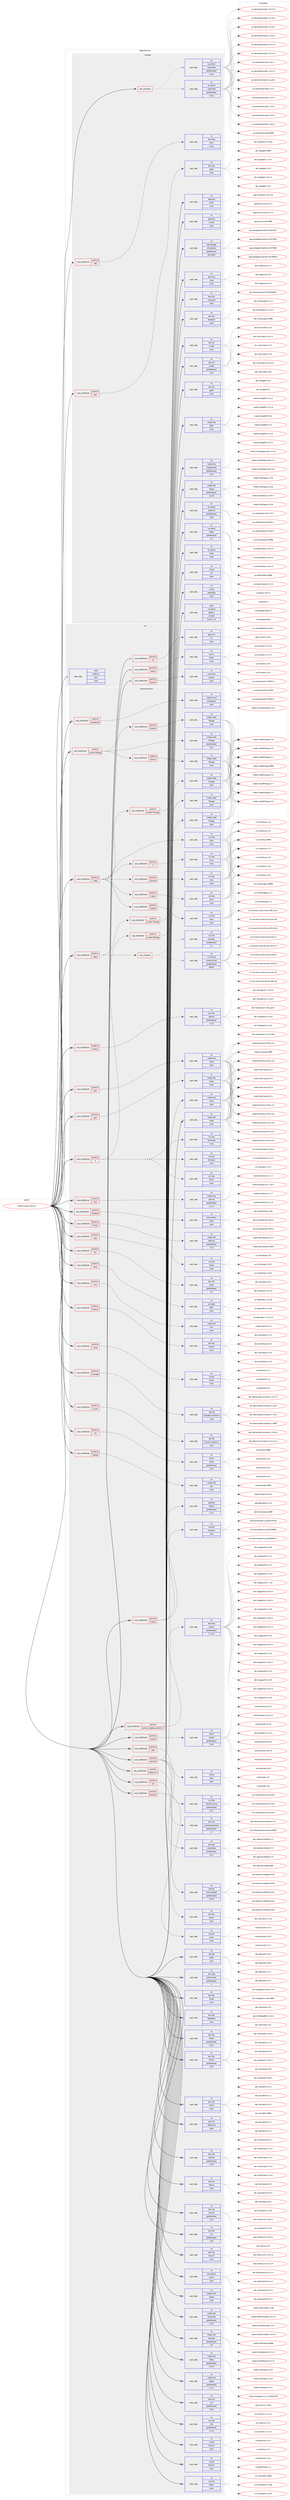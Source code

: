 digraph prolog {

# *************
# Graph options
# *************

newrank=true;
concentrate=true;
compound=true;
graph [rankdir=LR,fontname=Helvetica,fontsize=10,ranksep=1.5];#, ranksep=2.5, nodesep=0.2];
edge  [arrowhead=vee];
node  [fontname=Helvetica,fontsize=10];

# **********
# The ebuild
# **********

subgraph cluster_leftcol {
color=gray;
rank=same;
label=<<i>ebuild</i>>;
id [label="media-tv/kodi-18.0_rc2", color=red, width=4, href="../media-tv/kodi-18.0_rc2.svg"];
}

# ****************
# The dependencies
# ****************

subgraph cluster_midcol {
color=gray;
label=<<i>dependencies</i>>;
subgraph cluster_compile {
fillcolor="#eeeeee";
style=filled;
label=<<i>compile</i>>;
subgraph any25615 {
dependency1633264 [label=<<TABLE BORDER="0" CELLBORDER="1" CELLSPACING="0" CELLPADDING="4"><TR><TD CELLPADDING="10">any_of_group</TD></TR></TABLE>>, shape=none, color=red];subgraph pack1167950 {
dependency1633265 [label=<<TABLE BORDER="0" CELLBORDER="1" CELLSPACING="0" CELLPADDING="4" WIDTH="220"><TR><TD ROWSPAN="6" CELLPADDING="30">pack_dep</TD></TR><TR><TD WIDTH="110">no</TD></TR><TR><TD>sys-devel</TD></TR><TR><TD>automake</TD></TR><TR><TD>greaterequal</TD></TR><TR><TD>1.16.1</TD></TR></TABLE>>, shape=none, color=blue];
}
dependency1633264:e -> dependency1633265:w [weight=20,style="dotted",arrowhead="oinv"];
subgraph pack1167951 {
dependency1633266 [label=<<TABLE BORDER="0" CELLBORDER="1" CELLSPACING="0" CELLPADDING="4" WIDTH="220"><TR><TD ROWSPAN="6" CELLPADDING="30">pack_dep</TD></TR><TR><TD WIDTH="110">no</TD></TR><TR><TD>sys-devel</TD></TR><TR><TD>automake</TD></TR><TR><TD>greaterequal</TD></TR><TR><TD>1.15.1</TD></TR></TABLE>>, shape=none, color=blue];
}
dependency1633264:e -> dependency1633266:w [weight=20,style="dotted",arrowhead="oinv"];
}
id:e -> dependency1633264:w [weight=20,style="solid",arrowhead="vee"];
subgraph cond438929 {
dependency1633267 [label=<<TABLE BORDER="0" CELLBORDER="1" CELLSPACING="0" CELLPADDING="4"><TR><TD ROWSPAN="3" CELLPADDING="10">use_conditional</TD></TR><TR><TD>positive</TD></TR><TR><TD>test</TD></TR></TABLE>>, shape=none, color=red];
subgraph pack1167952 {
dependency1633268 [label=<<TABLE BORDER="0" CELLBORDER="1" CELLSPACING="0" CELLPADDING="4" WIDTH="220"><TR><TD ROWSPAN="6" CELLPADDING="30">pack_dep</TD></TR><TR><TD WIDTH="110">no</TD></TR><TR><TD>dev-cpp</TD></TR><TR><TD>gtest</TD></TR><TR><TD>none</TD></TR><TR><TD></TD></TR></TABLE>>, shape=none, color=blue];
}
dependency1633267:e -> dependency1633268:w [weight=20,style="dashed",arrowhead="vee"];
}
id:e -> dependency1633267:w [weight=20,style="solid",arrowhead="vee"];
subgraph cond438930 {
dependency1633269 [label=<<TABLE BORDER="0" CELLBORDER="1" CELLSPACING="0" CELLPADDING="4"><TR><TD ROWSPAN="3" CELLPADDING="10">use_conditional</TD></TR><TR><TD>positive</TD></TR><TR><TD>x86</TD></TR></TABLE>>, shape=none, color=red];
subgraph pack1167953 {
dependency1633270 [label=<<TABLE BORDER="0" CELLBORDER="1" CELLSPACING="0" CELLPADDING="4" WIDTH="220"><TR><TD ROWSPAN="6" CELLPADDING="30">pack_dep</TD></TR><TR><TD WIDTH="110">no</TD></TR><TR><TD>dev-lang</TD></TR><TR><TD>nasm</TD></TR><TR><TD>none</TD></TR><TR><TD></TD></TR></TABLE>>, shape=none, color=blue];
}
dependency1633269:e -> dependency1633270:w [weight=20,style="dashed",arrowhead="vee"];
}
id:e -> dependency1633269:w [weight=20,style="solid",arrowhead="vee"];
subgraph pack1167954 {
dependency1633271 [label=<<TABLE BORDER="0" CELLBORDER="1" CELLSPACING="0" CELLPADDING="4" WIDTH="220"><TR><TD ROWSPAN="6" CELLPADDING="30">pack_dep</TD></TR><TR><TD WIDTH="110">no</TD></TR><TR><TD>app-arch</TD></TR><TR><TD>bzip2</TD></TR><TR><TD>none</TD></TR><TR><TD></TD></TR></TABLE>>, shape=none, color=blue];
}
id:e -> dependency1633271:w [weight=20,style="solid",arrowhead="vee"];
subgraph pack1167955 {
dependency1633272 [label=<<TABLE BORDER="0" CELLBORDER="1" CELLSPACING="0" CELLPADDING="4" WIDTH="220"><TR><TD ROWSPAN="6" CELLPADDING="30">pack_dep</TD></TR><TR><TD WIDTH="110">no</TD></TR><TR><TD>app-arch</TD></TR><TR><TD>xz-utils</TD></TR><TR><TD>none</TD></TR><TR><TD></TD></TR></TABLE>>, shape=none, color=blue];
}
id:e -> dependency1633272:w [weight=20,style="solid",arrowhead="vee"];
subgraph pack1167956 {
dependency1633273 [label=<<TABLE BORDER="0" CELLBORDER="1" CELLSPACING="0" CELLPADDING="4" WIDTH="220"><TR><TD ROWSPAN="6" CELLPADDING="30">pack_dep</TD></TR><TR><TD WIDTH="110">no</TD></TR><TR><TD>app-portage</TD></TR><TR><TD>elt-patches</TD></TR><TR><TD>greaterequal</TD></TR><TR><TD>20170815</TD></TR></TABLE>>, shape=none, color=blue];
}
id:e -> dependency1633273:w [weight=20,style="solid",arrowhead="vee"];
subgraph pack1167957 {
dependency1633274 [label=<<TABLE BORDER="0" CELLBORDER="1" CELLSPACING="0" CELLPADDING="4" WIDTH="220"><TR><TD ROWSPAN="6" CELLPADDING="30">pack_dep</TD></TR><TR><TD WIDTH="110">no</TD></TR><TR><TD>dev-lang</TD></TR><TR><TD>swig</TD></TR><TR><TD>none</TD></TR><TR><TD></TD></TR></TABLE>>, shape=none, color=blue];
}
id:e -> dependency1633274:w [weight=20,style="solid",arrowhead="vee"];
subgraph pack1167958 {
dependency1633275 [label=<<TABLE BORDER="0" CELLBORDER="1" CELLSPACING="0" CELLPADDING="4" WIDTH="220"><TR><TD ROWSPAN="6" CELLPADDING="30">pack_dep</TD></TR><TR><TD WIDTH="110">no</TD></TR><TR><TD>dev-libs</TD></TR><TR><TD>crossguid</TD></TR><TR><TD>none</TD></TR><TR><TD></TD></TR></TABLE>>, shape=none, color=blue];
}
id:e -> dependency1633275:w [weight=20,style="solid",arrowhead="vee"];
subgraph pack1167959 {
dependency1633276 [label=<<TABLE BORDER="0" CELLBORDER="1" CELLSPACING="0" CELLPADDING="4" WIDTH="220"><TR><TD ROWSPAN="6" CELLPADDING="30">pack_dep</TD></TR><TR><TD WIDTH="110">no</TD></TR><TR><TD>dev-libs</TD></TR><TR><TD>rapidjson</TD></TR><TR><TD>none</TD></TR><TR><TD></TD></TR></TABLE>>, shape=none, color=blue];
}
id:e -> dependency1633276:w [weight=20,style="solid",arrowhead="vee"];
subgraph pack1167960 {
dependency1633277 [label=<<TABLE BORDER="0" CELLBORDER="1" CELLSPACING="0" CELLPADDING="4" WIDTH="220"><TR><TD ROWSPAN="6" CELLPADDING="30">pack_dep</TD></TR><TR><TD WIDTH="110">no</TD></TR><TR><TD>dev-util</TD></TR><TR><TD>cmake</TD></TR><TR><TD>greaterequal</TD></TR><TR><TD>3.9.6</TD></TR></TABLE>>, shape=none, color=blue];
}
id:e -> dependency1633277:w [weight=20,style="solid",arrowhead="vee"];
subgraph pack1167961 {
dependency1633278 [label=<<TABLE BORDER="0" CELLBORDER="1" CELLSPACING="0" CELLPADDING="4" WIDTH="220"><TR><TD ROWSPAN="6" CELLPADDING="30">pack_dep</TD></TR><TR><TD WIDTH="110">no</TD></TR><TR><TD>dev-util</TD></TR><TR><TD>cmake</TD></TR><TR><TD>none</TD></TR><TR><TD></TD></TR></TABLE>>, shape=none, color=blue];
}
id:e -> dependency1633278:w [weight=20,style="solid",arrowhead="vee"];
subgraph pack1167962 {
dependency1633279 [label=<<TABLE BORDER="0" CELLBORDER="1" CELLSPACING="0" CELLPADDING="4" WIDTH="220"><TR><TD ROWSPAN="6" CELLPADDING="30">pack_dep</TD></TR><TR><TD WIDTH="110">no</TD></TR><TR><TD>dev-util</TD></TR><TR><TD>gperf</TD></TR><TR><TD>none</TD></TR><TR><TD></TD></TR></TABLE>>, shape=none, color=blue];
}
id:e -> dependency1633279:w [weight=20,style="solid",arrowhead="vee"];
subgraph pack1167963 {
dependency1633280 [label=<<TABLE BORDER="0" CELLBORDER="1" CELLSPACING="0" CELLPADDING="4" WIDTH="220"><TR><TD ROWSPAN="6" CELLPADDING="30">pack_dep</TD></TR><TR><TD WIDTH="110">no</TD></TR><TR><TD>media-libs</TD></TR><TR><TD>giflib</TD></TR><TR><TD>none</TD></TR><TR><TD></TD></TR></TABLE>>, shape=none, color=blue];
}
id:e -> dependency1633280:w [weight=20,style="solid",arrowhead="vee"];
subgraph pack1167964 {
dependency1633281 [label=<<TABLE BORDER="0" CELLBORDER="1" CELLSPACING="0" CELLPADDING="4" WIDTH="220"><TR><TD ROWSPAN="6" CELLPADDING="30">pack_dep</TD></TR><TR><TD WIDTH="110">no</TD></TR><TR><TD>media-libs</TD></TR><TR><TD>libjpeg-turbo</TD></TR><TR><TD>greaterequal</TD></TR><TR><TD>1.5.1</TD></TR></TABLE>>, shape=none, color=blue];
}
id:e -> dependency1633281:w [weight=20,style="solid",arrowhead="vee"];
subgraph pack1167965 {
dependency1633282 [label=<<TABLE BORDER="0" CELLBORDER="1" CELLSPACING="0" CELLPADDING="4" WIDTH="220"><TR><TD ROWSPAN="6" CELLPADDING="30">pack_dep</TD></TR><TR><TD WIDTH="110">no</TD></TR><TR><TD>media-libs</TD></TR><TR><TD>libpng</TD></TR><TR><TD>greaterequal</TD></TR><TR><TD>1.6.26</TD></TR></TABLE>>, shape=none, color=blue];
}
id:e -> dependency1633282:w [weight=20,style="solid",arrowhead="vee"];
subgraph pack1167966 {
dependency1633283 [label=<<TABLE BORDER="0" CELLBORDER="1" CELLSPACING="0" CELLPADDING="4" WIDTH="220"><TR><TD ROWSPAN="6" CELLPADDING="30">pack_dep</TD></TR><TR><TD WIDTH="110">no</TD></TR><TR><TD>sys-devel</TD></TR><TR><TD>autoconf</TD></TR><TR><TD>greaterequal</TD></TR><TR><TD>2.69</TD></TR></TABLE>>, shape=none, color=blue];
}
id:e -> dependency1633283:w [weight=20,style="solid",arrowhead="vee"];
subgraph pack1167967 {
dependency1633284 [label=<<TABLE BORDER="0" CELLBORDER="1" CELLSPACING="0" CELLPADDING="4" WIDTH="220"><TR><TD ROWSPAN="6" CELLPADDING="30">pack_dep</TD></TR><TR><TD WIDTH="110">no</TD></TR><TR><TD>sys-devel</TD></TR><TR><TD>libtool</TD></TR><TR><TD>greaterequal</TD></TR><TR><TD>2.4</TD></TR></TABLE>>, shape=none, color=blue];
}
id:e -> dependency1633284:w [weight=20,style="solid",arrowhead="vee"];
subgraph pack1167968 {
dependency1633285 [label=<<TABLE BORDER="0" CELLBORDER="1" CELLSPACING="0" CELLPADDING="4" WIDTH="220"><TR><TD ROWSPAN="6" CELLPADDING="30">pack_dep</TD></TR><TR><TD WIDTH="110">no</TD></TR><TR><TD>sys-devel</TD></TR><TR><TD>make</TD></TR><TR><TD>none</TD></TR><TR><TD></TD></TR></TABLE>>, shape=none, color=blue];
}
id:e -> dependency1633285:w [weight=20,style="solid",arrowhead="vee"];
subgraph pack1167969 {
dependency1633286 [label=<<TABLE BORDER="0" CELLBORDER="1" CELLSPACING="0" CELLPADDING="4" WIDTH="220"><TR><TD ROWSPAN="6" CELLPADDING="30">pack_dep</TD></TR><TR><TD WIDTH="110">no</TD></TR><TR><TD>virtual</TD></TR><TR><TD>jre</TD></TR><TR><TD>none</TD></TR><TR><TD></TD></TR></TABLE>>, shape=none, color=blue];
}
id:e -> dependency1633286:w [weight=20,style="solid",arrowhead="vee"];
subgraph pack1167970 {
dependency1633287 [label=<<TABLE BORDER="0" CELLBORDER="1" CELLSPACING="0" CELLPADDING="4" WIDTH="220"><TR><TD ROWSPAN="6" CELLPADDING="30">pack_dep</TD></TR><TR><TD WIDTH="110">no</TD></TR><TR><TD>virtual</TD></TR><TR><TD>pkgconfig</TD></TR><TR><TD>none</TD></TR><TR><TD></TD></TR></TABLE>>, shape=none, color=blue];
}
id:e -> dependency1633287:w [weight=20,style="solid",arrowhead="vee"];
subgraph pack1167971 {
dependency1633288 [label=<<TABLE BORDER="0" CELLBORDER="1" CELLSPACING="0" CELLPADDING="4" WIDTH="220"><TR><TD ROWSPAN="6" CELLPADDING="30">pack_dep</TD></TR><TR><TD WIDTH="110">weak</TD></TR><TR><TD>sys-devel</TD></TR><TR><TD>gettext</TD></TR><TR><TD>smaller</TD></TR><TR><TD>0.18.1.1-r3</TD></TR></TABLE>>, shape=none, color=blue];
}
id:e -> dependency1633288:w [weight=20,style="solid",arrowhead="vee"];
}
subgraph cluster_compileandrun {
fillcolor="#eeeeee";
style=filled;
label=<<i>compile and run</i>>;
subgraph cond438931 {
dependency1633289 [label=<<TABLE BORDER="0" CELLBORDER="1" CELLSPACING="0" CELLPADDING="4"><TR><TD ROWSPAN="3" CELLPADDING="10">use_conditional</TD></TR><TR><TD>negative</TD></TR><TR><TD>libressl</TD></TR></TABLE>>, shape=none, color=red];
subgraph pack1167972 {
dependency1633290 [label=<<TABLE BORDER="0" CELLBORDER="1" CELLSPACING="0" CELLPADDING="4" WIDTH="220"><TR><TD ROWSPAN="6" CELLPADDING="30">pack_dep</TD></TR><TR><TD WIDTH="110">no</TD></TR><TR><TD>dev-libs</TD></TR><TR><TD>openssl</TD></TR><TR><TD>greaterequal</TD></TR><TR><TD>1.0.2l</TD></TR></TABLE>>, shape=none, color=blue];
}
dependency1633289:e -> dependency1633290:w [weight=20,style="dashed",arrowhead="vee"];
}
id:e -> dependency1633289:w [weight=20,style="solid",arrowhead="odotvee"];
subgraph cond438932 {
dependency1633291 [label=<<TABLE BORDER="0" CELLBORDER="1" CELLSPACING="0" CELLPADDING="4"><TR><TD ROWSPAN="3" CELLPADDING="10">use_conditional</TD></TR><TR><TD>positive</TD></TR><TR><TD>X</TD></TR></TABLE>>, shape=none, color=red];
subgraph pack1167973 {
dependency1633292 [label=<<TABLE BORDER="0" CELLBORDER="1" CELLSPACING="0" CELLPADDING="4" WIDTH="220"><TR><TD ROWSPAN="6" CELLPADDING="30">pack_dep</TD></TR><TR><TD WIDTH="110">no</TD></TR><TR><TD>x11-libs</TD></TR><TR><TD>libX11</TD></TR><TR><TD>none</TD></TR><TR><TD></TD></TR></TABLE>>, shape=none, color=blue];
}
dependency1633291:e -> dependency1633292:w [weight=20,style="dashed",arrowhead="vee"];
subgraph pack1167974 {
dependency1633293 [label=<<TABLE BORDER="0" CELLBORDER="1" CELLSPACING="0" CELLPADDING="4" WIDTH="220"><TR><TD ROWSPAN="6" CELLPADDING="30">pack_dep</TD></TR><TR><TD WIDTH="110">no</TD></TR><TR><TD>x11-libs</TD></TR><TR><TD>libXrandr</TD></TR><TR><TD>none</TD></TR><TR><TD></TD></TR></TABLE>>, shape=none, color=blue];
}
dependency1633291:e -> dependency1633293:w [weight=20,style="dashed",arrowhead="vee"];
subgraph pack1167975 {
dependency1633294 [label=<<TABLE BORDER="0" CELLBORDER="1" CELLSPACING="0" CELLPADDING="4" WIDTH="220"><TR><TD ROWSPAN="6" CELLPADDING="30">pack_dep</TD></TR><TR><TD WIDTH="110">no</TD></TR><TR><TD>x11-libs</TD></TR><TR><TD>libXrender</TD></TR><TR><TD>none</TD></TR><TR><TD></TD></TR></TABLE>>, shape=none, color=blue];
}
dependency1633291:e -> dependency1633294:w [weight=20,style="dashed",arrowhead="vee"];
subgraph cond438933 {
dependency1633295 [label=<<TABLE BORDER="0" CELLBORDER="1" CELLSPACING="0" CELLPADDING="4"><TR><TD ROWSPAN="3" CELLPADDING="10">use_conditional</TD></TR><TR><TD>positive</TD></TR><TR><TD>system-ffmpeg</TD></TR></TABLE>>, shape=none, color=red];
subgraph pack1167976 {
dependency1633296 [label=<<TABLE BORDER="0" CELLBORDER="1" CELLSPACING="0" CELLPADDING="4" WIDTH="220"><TR><TD ROWSPAN="6" CELLPADDING="30">pack_dep</TD></TR><TR><TD WIDTH="110">no</TD></TR><TR><TD>media-video</TD></TR><TR><TD>ffmpeg</TD></TR><TR><TD>none</TD></TR><TR><TD></TD></TR></TABLE>>, shape=none, color=blue];
}
dependency1633295:e -> dependency1633296:w [weight=20,style="dashed",arrowhead="vee"];
}
dependency1633291:e -> dependency1633295:w [weight=20,style="dashed",arrowhead="vee"];
}
id:e -> dependency1633291:w [weight=20,style="solid",arrowhead="odotvee"];
subgraph cond438934 {
dependency1633297 [label=<<TABLE BORDER="0" CELLBORDER="1" CELLSPACING="0" CELLPADDING="4"><TR><TD ROWSPAN="3" CELLPADDING="10">use_conditional</TD></TR><TR><TD>positive</TD></TR><TR><TD>airplay</TD></TR></TABLE>>, shape=none, color=red];
subgraph pack1167977 {
dependency1633298 [label=<<TABLE BORDER="0" CELLBORDER="1" CELLSPACING="0" CELLPADDING="4" WIDTH="220"><TR><TD ROWSPAN="6" CELLPADDING="30">pack_dep</TD></TR><TR><TD WIDTH="110">no</TD></TR><TR><TD>app-pda</TD></TR><TR><TD>libplist</TD></TR><TR><TD>greaterequal</TD></TR><TR><TD>2.0.0</TD></TR></TABLE>>, shape=none, color=blue];
}
dependency1633297:e -> dependency1633298:w [weight=20,style="dashed",arrowhead="vee"];
subgraph pack1167978 {
dependency1633299 [label=<<TABLE BORDER="0" CELLBORDER="1" CELLSPACING="0" CELLPADDING="4" WIDTH="220"><TR><TD ROWSPAN="6" CELLPADDING="30">pack_dep</TD></TR><TR><TD WIDTH="110">no</TD></TR><TR><TD>net-libs</TD></TR><TR><TD>shairplay</TD></TR><TR><TD>none</TD></TR><TR><TD></TD></TR></TABLE>>, shape=none, color=blue];
}
dependency1633297:e -> dependency1633299:w [weight=20,style="dashed",arrowhead="vee"];
}
id:e -> dependency1633297:w [weight=20,style="solid",arrowhead="odotvee"];
subgraph cond438935 {
dependency1633300 [label=<<TABLE BORDER="0" CELLBORDER="1" CELLSPACING="0" CELLPADDING="4"><TR><TD ROWSPAN="3" CELLPADDING="10">use_conditional</TD></TR><TR><TD>positive</TD></TR><TR><TD>alsa</TD></TR></TABLE>>, shape=none, color=red];
subgraph pack1167979 {
dependency1633301 [label=<<TABLE BORDER="0" CELLBORDER="1" CELLSPACING="0" CELLPADDING="4" WIDTH="220"><TR><TD ROWSPAN="6" CELLPADDING="30">pack_dep</TD></TR><TR><TD WIDTH="110">no</TD></TR><TR><TD>media-libs</TD></TR><TR><TD>alsa-lib</TD></TR><TR><TD>greaterequal</TD></TR><TR><TD>1.1.4.1</TD></TR></TABLE>>, shape=none, color=blue];
}
dependency1633300:e -> dependency1633301:w [weight=20,style="dashed",arrowhead="vee"];
}
id:e -> dependency1633300:w [weight=20,style="solid",arrowhead="odotvee"];
subgraph cond438936 {
dependency1633302 [label=<<TABLE BORDER="0" CELLBORDER="1" CELLSPACING="0" CELLPADDING="4"><TR><TD ROWSPAN="3" CELLPADDING="10">use_conditional</TD></TR><TR><TD>positive</TD></TR><TR><TD>bluetooth</TD></TR></TABLE>>, shape=none, color=red];
subgraph pack1167980 {
dependency1633303 [label=<<TABLE BORDER="0" CELLBORDER="1" CELLSPACING="0" CELLPADDING="4" WIDTH="220"><TR><TD ROWSPAN="6" CELLPADDING="30">pack_dep</TD></TR><TR><TD WIDTH="110">no</TD></TR><TR><TD>net-wireless</TD></TR><TR><TD>bluez</TD></TR><TR><TD>none</TD></TR><TR><TD></TD></TR></TABLE>>, shape=none, color=blue];
}
dependency1633302:e -> dependency1633303:w [weight=20,style="dashed",arrowhead="vee"];
}
id:e -> dependency1633302:w [weight=20,style="solid",arrowhead="odotvee"];
subgraph cond438937 {
dependency1633304 [label=<<TABLE BORDER="0" CELLBORDER="1" CELLSPACING="0" CELLPADDING="4"><TR><TD ROWSPAN="3" CELLPADDING="10">use_conditional</TD></TR><TR><TD>positive</TD></TR><TR><TD>bluray</TD></TR></TABLE>>, shape=none, color=red];
subgraph pack1167981 {
dependency1633305 [label=<<TABLE BORDER="0" CELLBORDER="1" CELLSPACING="0" CELLPADDING="4" WIDTH="220"><TR><TD ROWSPAN="6" CELLPADDING="30">pack_dep</TD></TR><TR><TD WIDTH="110">no</TD></TR><TR><TD>media-libs</TD></TR><TR><TD>libbluray</TD></TR><TR><TD>greaterequal</TD></TR><TR><TD>1.0.2</TD></TR></TABLE>>, shape=none, color=blue];
}
dependency1633304:e -> dependency1633305:w [weight=20,style="dashed",arrowhead="vee"];
}
id:e -> dependency1633304:w [weight=20,style="solid",arrowhead="odotvee"];
subgraph cond438938 {
dependency1633306 [label=<<TABLE BORDER="0" CELLBORDER="1" CELLSPACING="0" CELLPADDING="4"><TR><TD ROWSPAN="3" CELLPADDING="10">use_conditional</TD></TR><TR><TD>positive</TD></TR><TR><TD>caps</TD></TR></TABLE>>, shape=none, color=red];
subgraph pack1167982 {
dependency1633307 [label=<<TABLE BORDER="0" CELLBORDER="1" CELLSPACING="0" CELLPADDING="4" WIDTH="220"><TR><TD ROWSPAN="6" CELLPADDING="30">pack_dep</TD></TR><TR><TD WIDTH="110">no</TD></TR><TR><TD>sys-libs</TD></TR><TR><TD>libcap</TD></TR><TR><TD>none</TD></TR><TR><TD></TD></TR></TABLE>>, shape=none, color=blue];
}
dependency1633306:e -> dependency1633307:w [weight=20,style="dashed",arrowhead="vee"];
}
id:e -> dependency1633306:w [weight=20,style="solid",arrowhead="odotvee"];
subgraph cond438939 {
dependency1633308 [label=<<TABLE BORDER="0" CELLBORDER="1" CELLSPACING="0" CELLPADDING="4"><TR><TD ROWSPAN="3" CELLPADDING="10">use_conditional</TD></TR><TR><TD>positive</TD></TR><TR><TD>cec</TD></TR></TABLE>>, shape=none, color=red];
subgraph pack1167983 {
dependency1633309 [label=<<TABLE BORDER="0" CELLBORDER="1" CELLSPACING="0" CELLPADDING="4" WIDTH="220"><TR><TD ROWSPAN="6" CELLPADDING="30">pack_dep</TD></TR><TR><TD WIDTH="110">no</TD></TR><TR><TD>dev-libs</TD></TR><TR><TD>libcec</TD></TR><TR><TD>greaterequal</TD></TR><TR><TD>4.0</TD></TR></TABLE>>, shape=none, color=blue];
}
dependency1633308:e -> dependency1633309:w [weight=20,style="dashed",arrowhead="vee"];
}
id:e -> dependency1633308:w [weight=20,style="solid",arrowhead="odotvee"];
subgraph cond438940 {
dependency1633310 [label=<<TABLE BORDER="0" CELLBORDER="1" CELLSPACING="0" CELLPADDING="4"><TR><TD ROWSPAN="3" CELLPADDING="10">use_conditional</TD></TR><TR><TD>positive</TD></TR><TR><TD>dbus</TD></TR></TABLE>>, shape=none, color=red];
subgraph pack1167984 {
dependency1633311 [label=<<TABLE BORDER="0" CELLBORDER="1" CELLSPACING="0" CELLPADDING="4" WIDTH="220"><TR><TD ROWSPAN="6" CELLPADDING="30">pack_dep</TD></TR><TR><TD WIDTH="110">no</TD></TR><TR><TD>sys-apps</TD></TR><TR><TD>dbus</TD></TR><TR><TD>none</TD></TR><TR><TD></TD></TR></TABLE>>, shape=none, color=blue];
}
dependency1633310:e -> dependency1633311:w [weight=20,style="dashed",arrowhead="vee"];
}
id:e -> dependency1633310:w [weight=20,style="solid",arrowhead="odotvee"];
subgraph cond438941 {
dependency1633312 [label=<<TABLE BORDER="0" CELLBORDER="1" CELLSPACING="0" CELLPADDING="4"><TR><TD ROWSPAN="3" CELLPADDING="10">use_conditional</TD></TR><TR><TD>positive</TD></TR><TR><TD>gbm</TD></TR></TABLE>>, shape=none, color=red];
subgraph pack1167985 {
dependency1633313 [label=<<TABLE BORDER="0" CELLBORDER="1" CELLSPACING="0" CELLPADDING="4" WIDTH="220"><TR><TD ROWSPAN="6" CELLPADDING="30">pack_dep</TD></TR><TR><TD WIDTH="110">no</TD></TR><TR><TD>media-libs</TD></TR><TR><TD>mesa</TD></TR><TR><TD>none</TD></TR><TR><TD></TD></TR></TABLE>>, shape=none, color=blue];
}
dependency1633312:e -> dependency1633313:w [weight=20,style="dashed",arrowhead="vee"];
}
id:e -> dependency1633312:w [weight=20,style="solid",arrowhead="odotvee"];
subgraph cond438942 {
dependency1633314 [label=<<TABLE BORDER="0" CELLBORDER="1" CELLSPACING="0" CELLPADDING="4"><TR><TD ROWSPAN="3" CELLPADDING="10">use_conditional</TD></TR><TR><TD>positive</TD></TR><TR><TD>gles</TD></TR></TABLE>>, shape=none, color=red];
subgraph pack1167986 {
dependency1633315 [label=<<TABLE BORDER="0" CELLBORDER="1" CELLSPACING="0" CELLPADDING="4" WIDTH="220"><TR><TD ROWSPAN="6" CELLPADDING="30">pack_dep</TD></TR><TR><TD WIDTH="110">no</TD></TR><TR><TD>media-libs</TD></TR><TR><TD>mesa</TD></TR><TR><TD>none</TD></TR><TR><TD></TD></TR></TABLE>>, shape=none, color=blue];
}
dependency1633314:e -> dependency1633315:w [weight=20,style="dashed",arrowhead="vee"];
}
id:e -> dependency1633314:w [weight=20,style="solid",arrowhead="odotvee"];
subgraph cond438943 {
dependency1633316 [label=<<TABLE BORDER="0" CELLBORDER="1" CELLSPACING="0" CELLPADDING="4"><TR><TD ROWSPAN="3" CELLPADDING="10">use_conditional</TD></TR><TR><TD>positive</TD></TR><TR><TD>lcms</TD></TR></TABLE>>, shape=none, color=red];
subgraph pack1167987 {
dependency1633317 [label=<<TABLE BORDER="0" CELLBORDER="1" CELLSPACING="0" CELLPADDING="4" WIDTH="220"><TR><TD ROWSPAN="6" CELLPADDING="30">pack_dep</TD></TR><TR><TD WIDTH="110">no</TD></TR><TR><TD>media-libs</TD></TR><TR><TD>lcms</TD></TR><TR><TD>none</TD></TR><TR><TD></TD></TR></TABLE>>, shape=none, color=blue];
}
dependency1633316:e -> dependency1633317:w [weight=20,style="dashed",arrowhead="vee"];
}
id:e -> dependency1633316:w [weight=20,style="solid",arrowhead="odotvee"];
subgraph cond438944 {
dependency1633318 [label=<<TABLE BORDER="0" CELLBORDER="1" CELLSPACING="0" CELLPADDING="4"><TR><TD ROWSPAN="3" CELLPADDING="10">use_conditional</TD></TR><TR><TD>positive</TD></TR><TR><TD>libressl</TD></TR></TABLE>>, shape=none, color=red];
subgraph pack1167988 {
dependency1633319 [label=<<TABLE BORDER="0" CELLBORDER="1" CELLSPACING="0" CELLPADDING="4" WIDTH="220"><TR><TD ROWSPAN="6" CELLPADDING="30">pack_dep</TD></TR><TR><TD WIDTH="110">no</TD></TR><TR><TD>dev-libs</TD></TR><TR><TD>libressl</TD></TR><TR><TD>none</TD></TR><TR><TD></TD></TR></TABLE>>, shape=none, color=blue];
}
dependency1633318:e -> dependency1633319:w [weight=20,style="dashed",arrowhead="vee"];
}
id:e -> dependency1633318:w [weight=20,style="solid",arrowhead="odotvee"];
subgraph cond438945 {
dependency1633320 [label=<<TABLE BORDER="0" CELLBORDER="1" CELLSPACING="0" CELLPADDING="4"><TR><TD ROWSPAN="3" CELLPADDING="10">use_conditional</TD></TR><TR><TD>positive</TD></TR><TR><TD>libusb</TD></TR></TABLE>>, shape=none, color=red];
subgraph pack1167989 {
dependency1633321 [label=<<TABLE BORDER="0" CELLBORDER="1" CELLSPACING="0" CELLPADDING="4" WIDTH="220"><TR><TD ROWSPAN="6" CELLPADDING="30">pack_dep</TD></TR><TR><TD WIDTH="110">no</TD></TR><TR><TD>virtual</TD></TR><TR><TD>libusb</TD></TR><TR><TD>none</TD></TR><TR><TD></TD></TR></TABLE>>, shape=none, color=blue];
}
dependency1633320:e -> dependency1633321:w [weight=20,style="dashed",arrowhead="vee"];
}
id:e -> dependency1633320:w [weight=20,style="solid",arrowhead="odotvee"];
subgraph cond438946 {
dependency1633322 [label=<<TABLE BORDER="0" CELLBORDER="1" CELLSPACING="0" CELLPADDING="4"><TR><TD ROWSPAN="3" CELLPADDING="10">use_conditional</TD></TR><TR><TD>positive</TD></TR><TR><TD>mariadb</TD></TR></TABLE>>, shape=none, color=red];
subgraph pack1167990 {
dependency1633323 [label=<<TABLE BORDER="0" CELLBORDER="1" CELLSPACING="0" CELLPADDING="4" WIDTH="220"><TR><TD ROWSPAN="6" CELLPADDING="30">pack_dep</TD></TR><TR><TD WIDTH="110">no</TD></TR><TR><TD>dev-db</TD></TR><TR><TD>mariadb-connector-c</TD></TR><TR><TD>none</TD></TR><TR><TD></TD></TR></TABLE>>, shape=none, color=blue];
}
dependency1633322:e -> dependency1633323:w [weight=20,style="dashed",arrowhead="vee"];
}
id:e -> dependency1633322:w [weight=20,style="solid",arrowhead="odotvee"];
subgraph cond438947 {
dependency1633324 [label=<<TABLE BORDER="0" CELLBORDER="1" CELLSPACING="0" CELLPADDING="4"><TR><TD ROWSPAN="3" CELLPADDING="10">use_conditional</TD></TR><TR><TD>positive</TD></TR><TR><TD>mysql</TD></TR></TABLE>>, shape=none, color=red];
subgraph pack1167991 {
dependency1633325 [label=<<TABLE BORDER="0" CELLBORDER="1" CELLSPACING="0" CELLPADDING="4" WIDTH="220"><TR><TD ROWSPAN="6" CELLPADDING="30">pack_dep</TD></TR><TR><TD WIDTH="110">no</TD></TR><TR><TD>dev-db</TD></TR><TR><TD>mysql-connector-c</TD></TR><TR><TD>none</TD></TR><TR><TD></TD></TR></TABLE>>, shape=none, color=blue];
}
dependency1633324:e -> dependency1633325:w [weight=20,style="dashed",arrowhead="vee"];
}
id:e -> dependency1633324:w [weight=20,style="solid",arrowhead="odotvee"];
subgraph cond438948 {
dependency1633326 [label=<<TABLE BORDER="0" CELLBORDER="1" CELLSPACING="0" CELLPADDING="4"><TR><TD ROWSPAN="3" CELLPADDING="10">use_conditional</TD></TR><TR><TD>positive</TD></TR><TR><TD>nfs</TD></TR></TABLE>>, shape=none, color=red];
subgraph pack1167992 {
dependency1633327 [label=<<TABLE BORDER="0" CELLBORDER="1" CELLSPACING="0" CELLPADDING="4" WIDTH="220"><TR><TD ROWSPAN="6" CELLPADDING="30">pack_dep</TD></TR><TR><TD WIDTH="110">no</TD></TR><TR><TD>net-fs</TD></TR><TR><TD>libnfs</TD></TR><TR><TD>greaterequal</TD></TR><TR><TD>2.0.0</TD></TR></TABLE>>, shape=none, color=blue];
}
dependency1633326:e -> dependency1633327:w [weight=20,style="dashed",arrowhead="vee"];
}
id:e -> dependency1633326:w [weight=20,style="solid",arrowhead="odotvee"];
subgraph cond438949 {
dependency1633328 [label=<<TABLE BORDER="0" CELLBORDER="1" CELLSPACING="0" CELLPADDING="4"><TR><TD ROWSPAN="3" CELLPADDING="10">use_conditional</TD></TR><TR><TD>positive</TD></TR><TR><TD>opengl</TD></TR></TABLE>>, shape=none, color=red];
subgraph pack1167993 {
dependency1633329 [label=<<TABLE BORDER="0" CELLBORDER="1" CELLSPACING="0" CELLPADDING="4" WIDTH="220"><TR><TD ROWSPAN="6" CELLPADDING="30">pack_dep</TD></TR><TR><TD WIDTH="110">no</TD></TR><TR><TD>media-libs</TD></TR><TR><TD>glu</TD></TR><TR><TD>none</TD></TR><TR><TD></TD></TR></TABLE>>, shape=none, color=blue];
}
dependency1633328:e -> dependency1633329:w [weight=20,style="dashed",arrowhead="vee"];
}
id:e -> dependency1633328:w [weight=20,style="solid",arrowhead="odotvee"];
subgraph cond438950 {
dependency1633330 [label=<<TABLE BORDER="0" CELLBORDER="1" CELLSPACING="0" CELLPADDING="4"><TR><TD ROWSPAN="3" CELLPADDING="10">use_conditional</TD></TR><TR><TD>positive</TD></TR><TR><TD>pulseaudio</TD></TR></TABLE>>, shape=none, color=red];
subgraph pack1167994 {
dependency1633331 [label=<<TABLE BORDER="0" CELLBORDER="1" CELLSPACING="0" CELLPADDING="4" WIDTH="220"><TR><TD ROWSPAN="6" CELLPADDING="30">pack_dep</TD></TR><TR><TD WIDTH="110">no</TD></TR><TR><TD>media-sound</TD></TR><TR><TD>pulseaudio</TD></TR><TR><TD>none</TD></TR><TR><TD></TD></TR></TABLE>>, shape=none, color=blue];
}
dependency1633330:e -> dependency1633331:w [weight=20,style="dashed",arrowhead="vee"];
}
id:e -> dependency1633330:w [weight=20,style="solid",arrowhead="odotvee"];
subgraph cond438951 {
dependency1633332 [label=<<TABLE BORDER="0" CELLBORDER="1" CELLSPACING="0" CELLPADDING="4"><TR><TD ROWSPAN="3" CELLPADDING="10">use_conditional</TD></TR><TR><TD>positive</TD></TR><TR><TD>python_targets_python2_7</TD></TR></TABLE>>, shape=none, color=red];
subgraph pack1167995 {
dependency1633333 [label=<<TABLE BORDER="0" CELLBORDER="1" CELLSPACING="0" CELLPADDING="4" WIDTH="220"><TR><TD ROWSPAN="6" CELLPADDING="30">pack_dep</TD></TR><TR><TD WIDTH="110">no</TD></TR><TR><TD>dev-lang</TD></TR><TR><TD>python</TD></TR><TR><TD>greaterequal</TD></TR><TR><TD>2.7.5-r2</TD></TR></TABLE>>, shape=none, color=blue];
}
dependency1633332:e -> dependency1633333:w [weight=20,style="dashed",arrowhead="vee"];
}
id:e -> dependency1633332:w [weight=20,style="solid",arrowhead="odotvee"];
subgraph cond438952 {
dependency1633334 [label=<<TABLE BORDER="0" CELLBORDER="1" CELLSPACING="0" CELLPADDING="4"><TR><TD ROWSPAN="3" CELLPADDING="10">use_conditional</TD></TR><TR><TD>positive</TD></TR><TR><TD>samba</TD></TR></TABLE>>, shape=none, color=red];
subgraph pack1167996 {
dependency1633335 [label=<<TABLE BORDER="0" CELLBORDER="1" CELLSPACING="0" CELLPADDING="4" WIDTH="220"><TR><TD ROWSPAN="6" CELLPADDING="30">pack_dep</TD></TR><TR><TD WIDTH="110">no</TD></TR><TR><TD>net-fs</TD></TR><TR><TD>samba</TD></TR><TR><TD>greaterequal</TD></TR><TR><TD>3.4.6</TD></TR></TABLE>>, shape=none, color=blue];
}
dependency1633334:e -> dependency1633335:w [weight=20,style="dashed",arrowhead="vee"];
}
id:e -> dependency1633334:w [weight=20,style="solid",arrowhead="odotvee"];
subgraph cond438953 {
dependency1633336 [label=<<TABLE BORDER="0" CELLBORDER="1" CELLSPACING="0" CELLPADDING="4"><TR><TD ROWSPAN="3" CELLPADDING="10">use_conditional</TD></TR><TR><TD>positive</TD></TR><TR><TD>system-ffmpeg</TD></TR></TABLE>>, shape=none, color=red];
subgraph pack1167997 {
dependency1633337 [label=<<TABLE BORDER="0" CELLBORDER="1" CELLSPACING="0" CELLPADDING="4" WIDTH="220"><TR><TD ROWSPAN="6" CELLPADDING="30">pack_dep</TD></TR><TR><TD WIDTH="110">no</TD></TR><TR><TD>media-video</TD></TR><TR><TD>ffmpeg</TD></TR><TR><TD>greaterequal</TD></TR><TR><TD>4.0.1</TD></TR></TABLE>>, shape=none, color=blue];
}
dependency1633336:e -> dependency1633337:w [weight=20,style="dashed",arrowhead="vee"];
subgraph cond438954 {
dependency1633338 [label=<<TABLE BORDER="0" CELLBORDER="1" CELLSPACING="0" CELLPADDING="4"><TR><TD ROWSPAN="3" CELLPADDING="10">use_conditional</TD></TR><TR><TD>positive</TD></TR><TR><TD>libressl</TD></TR></TABLE>>, shape=none, color=red];
subgraph pack1167998 {
dependency1633339 [label=<<TABLE BORDER="0" CELLBORDER="1" CELLSPACING="0" CELLPADDING="4" WIDTH="220"><TR><TD ROWSPAN="6" CELLPADDING="30">pack_dep</TD></TR><TR><TD WIDTH="110">no</TD></TR><TR><TD>media-video</TD></TR><TR><TD>ffmpeg</TD></TR><TR><TD>none</TD></TR><TR><TD></TD></TR></TABLE>>, shape=none, color=blue];
}
dependency1633338:e -> dependency1633339:w [weight=20,style="dashed",arrowhead="vee"];
}
dependency1633336:e -> dependency1633338:w [weight=20,style="dashed",arrowhead="vee"];
subgraph cond438955 {
dependency1633340 [label=<<TABLE BORDER="0" CELLBORDER="1" CELLSPACING="0" CELLPADDING="4"><TR><TD ROWSPAN="3" CELLPADDING="10">use_conditional</TD></TR><TR><TD>negative</TD></TR><TR><TD>libressl</TD></TR></TABLE>>, shape=none, color=red];
subgraph pack1167999 {
dependency1633341 [label=<<TABLE BORDER="0" CELLBORDER="1" CELLSPACING="0" CELLPADDING="4" WIDTH="220"><TR><TD ROWSPAN="6" CELLPADDING="30">pack_dep</TD></TR><TR><TD WIDTH="110">no</TD></TR><TR><TD>media-video</TD></TR><TR><TD>ffmpeg</TD></TR><TR><TD>none</TD></TR><TR><TD></TD></TR></TABLE>>, shape=none, color=blue];
}
dependency1633340:e -> dependency1633341:w [weight=20,style="dashed",arrowhead="vee"];
}
dependency1633336:e -> dependency1633340:w [weight=20,style="dashed",arrowhead="vee"];
}
id:e -> dependency1633336:w [weight=20,style="solid",arrowhead="odotvee"];
subgraph cond438956 {
dependency1633342 [label=<<TABLE BORDER="0" CELLBORDER="1" CELLSPACING="0" CELLPADDING="4"><TR><TD ROWSPAN="3" CELLPADDING="10">use_conditional</TD></TR><TR><TD>positive</TD></TR><TR><TD>udev</TD></TR></TABLE>>, shape=none, color=red];
subgraph pack1168000 {
dependency1633343 [label=<<TABLE BORDER="0" CELLBORDER="1" CELLSPACING="0" CELLPADDING="4" WIDTH="220"><TR><TD ROWSPAN="6" CELLPADDING="30">pack_dep</TD></TR><TR><TD WIDTH="110">no</TD></TR><TR><TD>virtual</TD></TR><TR><TD>udev</TD></TR><TR><TD>none</TD></TR><TR><TD></TD></TR></TABLE>>, shape=none, color=blue];
}
dependency1633342:e -> dependency1633343:w [weight=20,style="dashed",arrowhead="vee"];
}
id:e -> dependency1633342:w [weight=20,style="solid",arrowhead="odotvee"];
subgraph cond438957 {
dependency1633344 [label=<<TABLE BORDER="0" CELLBORDER="1" CELLSPACING="0" CELLPADDING="4"><TR><TD ROWSPAN="3" CELLPADDING="10">use_conditional</TD></TR><TR><TD>positive</TD></TR><TR><TD>vaapi</TD></TR></TABLE>>, shape=none, color=red];
subgraph pack1168001 {
dependency1633345 [label=<<TABLE BORDER="0" CELLBORDER="1" CELLSPACING="0" CELLPADDING="4" WIDTH="220"><TR><TD ROWSPAN="6" CELLPADDING="30">pack_dep</TD></TR><TR><TD WIDTH="110">no</TD></TR><TR><TD>x11-libs</TD></TR><TR><TD>libva</TD></TR><TR><TD>none</TD></TR><TR><TD></TD></TR></TABLE>>, shape=none, color=blue];
}
dependency1633344:e -> dependency1633345:w [weight=20,style="dashed",arrowhead="vee"];
subgraph cond438958 {
dependency1633346 [label=<<TABLE BORDER="0" CELLBORDER="1" CELLSPACING="0" CELLPADDING="4"><TR><TD ROWSPAN="3" CELLPADDING="10">use_conditional</TD></TR><TR><TD>positive</TD></TR><TR><TD>opengl</TD></TR></TABLE>>, shape=none, color=red];
subgraph pack1168002 {
dependency1633347 [label=<<TABLE BORDER="0" CELLBORDER="1" CELLSPACING="0" CELLPADDING="4" WIDTH="220"><TR><TD ROWSPAN="6" CELLPADDING="30">pack_dep</TD></TR><TR><TD WIDTH="110">no</TD></TR><TR><TD>x11-libs</TD></TR><TR><TD>libva</TD></TR><TR><TD>none</TD></TR><TR><TD></TD></TR></TABLE>>, shape=none, color=blue];
}
dependency1633346:e -> dependency1633347:w [weight=20,style="dashed",arrowhead="vee"];
}
dependency1633344:e -> dependency1633346:w [weight=20,style="dashed",arrowhead="vee"];
subgraph cond438959 {
dependency1633348 [label=<<TABLE BORDER="0" CELLBORDER="1" CELLSPACING="0" CELLPADDING="4"><TR><TD ROWSPAN="3" CELLPADDING="10">use_conditional</TD></TR><TR><TD>positive</TD></TR><TR><TD>system-ffmpeg</TD></TR></TABLE>>, shape=none, color=red];
subgraph pack1168003 {
dependency1633349 [label=<<TABLE BORDER="0" CELLBORDER="1" CELLSPACING="0" CELLPADDING="4" WIDTH="220"><TR><TD ROWSPAN="6" CELLPADDING="30">pack_dep</TD></TR><TR><TD WIDTH="110">no</TD></TR><TR><TD>media-video</TD></TR><TR><TD>ffmpeg</TD></TR><TR><TD>none</TD></TR><TR><TD></TD></TR></TABLE>>, shape=none, color=blue];
}
dependency1633348:e -> dependency1633349:w [weight=20,style="dashed",arrowhead="vee"];
}
dependency1633344:e -> dependency1633348:w [weight=20,style="dashed",arrowhead="vee"];
subgraph cond438960 {
dependency1633350 [label=<<TABLE BORDER="0" CELLBORDER="1" CELLSPACING="0" CELLPADDING="4"><TR><TD ROWSPAN="3" CELLPADDING="10">use_conditional</TD></TR><TR><TD>positive</TD></TR><TR><TD>vdpau</TD></TR></TABLE>>, shape=none, color=red];
subgraph pack1168004 {
dependency1633351 [label=<<TABLE BORDER="0" CELLBORDER="1" CELLSPACING="0" CELLPADDING="4" WIDTH="220"><TR><TD ROWSPAN="6" CELLPADDING="30">pack_dep</TD></TR><TR><TD WIDTH="110">no</TD></TR><TR><TD>x11-libs</TD></TR><TR><TD>libva</TD></TR><TR><TD>none</TD></TR><TR><TD></TD></TR></TABLE>>, shape=none, color=blue];
}
dependency1633350:e -> dependency1633351:w [weight=20,style="dashed",arrowhead="vee"];
}
dependency1633344:e -> dependency1633350:w [weight=20,style="dashed",arrowhead="vee"];
subgraph cond438961 {
dependency1633352 [label=<<TABLE BORDER="0" CELLBORDER="1" CELLSPACING="0" CELLPADDING="4"><TR><TD ROWSPAN="3" CELLPADDING="10">use_conditional</TD></TR><TR><TD>positive</TD></TR><TR><TD>wayland</TD></TR></TABLE>>, shape=none, color=red];
subgraph pack1168005 {
dependency1633353 [label=<<TABLE BORDER="0" CELLBORDER="1" CELLSPACING="0" CELLPADDING="4" WIDTH="220"><TR><TD ROWSPAN="6" CELLPADDING="30">pack_dep</TD></TR><TR><TD WIDTH="110">no</TD></TR><TR><TD>x11-libs</TD></TR><TR><TD>libva</TD></TR><TR><TD>none</TD></TR><TR><TD></TD></TR></TABLE>>, shape=none, color=blue];
}
dependency1633352:e -> dependency1633353:w [weight=20,style="dashed",arrowhead="vee"];
}
dependency1633344:e -> dependency1633352:w [weight=20,style="dashed",arrowhead="vee"];
subgraph cond438962 {
dependency1633354 [label=<<TABLE BORDER="0" CELLBORDER="1" CELLSPACING="0" CELLPADDING="4"><TR><TD ROWSPAN="3" CELLPADDING="10">use_conditional</TD></TR><TR><TD>positive</TD></TR><TR><TD>X</TD></TR></TABLE>>, shape=none, color=red];
subgraph pack1168006 {
dependency1633355 [label=<<TABLE BORDER="0" CELLBORDER="1" CELLSPACING="0" CELLPADDING="4" WIDTH="220"><TR><TD ROWSPAN="6" CELLPADDING="30">pack_dep</TD></TR><TR><TD WIDTH="110">no</TD></TR><TR><TD>x11-libs</TD></TR><TR><TD>libva</TD></TR><TR><TD>none</TD></TR><TR><TD></TD></TR></TABLE>>, shape=none, color=blue];
}
dependency1633354:e -> dependency1633355:w [weight=20,style="dashed",arrowhead="vee"];
}
dependency1633344:e -> dependency1633354:w [weight=20,style="dashed",arrowhead="vee"];
}
id:e -> dependency1633344:w [weight=20,style="solid",arrowhead="odotvee"];
subgraph cond438963 {
dependency1633356 [label=<<TABLE BORDER="0" CELLBORDER="1" CELLSPACING="0" CELLPADDING="4"><TR><TD ROWSPAN="3" CELLPADDING="10">use_conditional</TD></TR><TR><TD>positive</TD></TR><TR><TD>vdpau</TD></TR></TABLE>>, shape=none, color=red];
subgraph any25616 {
dependency1633357 [label=<<TABLE BORDER="0" CELLBORDER="1" CELLSPACING="0" CELLPADDING="4"><TR><TD CELLPADDING="10">any_of_group</TD></TR></TABLE>>, shape=none, color=red];subgraph pack1168007 {
dependency1633358 [label=<<TABLE BORDER="0" CELLBORDER="1" CELLSPACING="0" CELLPADDING="4" WIDTH="220"><TR><TD ROWSPAN="6" CELLPADDING="30">pack_dep</TD></TR><TR><TD WIDTH="110">no</TD></TR><TR><TD>x11-libs</TD></TR><TR><TD>libvdpau</TD></TR><TR><TD>greaterequal</TD></TR><TR><TD>1.1</TD></TR></TABLE>>, shape=none, color=blue];
}
dependency1633357:e -> dependency1633358:w [weight=20,style="dotted",arrowhead="oinv"];
subgraph pack1168008 {
dependency1633359 [label=<<TABLE BORDER="0" CELLBORDER="1" CELLSPACING="0" CELLPADDING="4" WIDTH="220"><TR><TD ROWSPAN="6" CELLPADDING="30">pack_dep</TD></TR><TR><TD WIDTH="110">no</TD></TR><TR><TD>x11-drivers</TD></TR><TR><TD>nvidia-drivers</TD></TR><TR><TD>greaterequal</TD></TR><TR><TD>180.51</TD></TR></TABLE>>, shape=none, color=blue];
}
dependency1633357:e -> dependency1633359:w [weight=20,style="dotted",arrowhead="oinv"];
}
dependency1633356:e -> dependency1633357:w [weight=20,style="dashed",arrowhead="vee"];
subgraph cond438964 {
dependency1633360 [label=<<TABLE BORDER="0" CELLBORDER="1" CELLSPACING="0" CELLPADDING="4"><TR><TD ROWSPAN="3" CELLPADDING="10">use_conditional</TD></TR><TR><TD>positive</TD></TR><TR><TD>system-ffmpeg</TD></TR></TABLE>>, shape=none, color=red];
subgraph pack1168009 {
dependency1633361 [label=<<TABLE BORDER="0" CELLBORDER="1" CELLSPACING="0" CELLPADDING="4" WIDTH="220"><TR><TD ROWSPAN="6" CELLPADDING="30">pack_dep</TD></TR><TR><TD WIDTH="110">no</TD></TR><TR><TD>media-video</TD></TR><TR><TD>ffmpeg</TD></TR><TR><TD>none</TD></TR><TR><TD></TD></TR></TABLE>>, shape=none, color=blue];
}
dependency1633360:e -> dependency1633361:w [weight=20,style="dashed",arrowhead="vee"];
}
dependency1633356:e -> dependency1633360:w [weight=20,style="dashed",arrowhead="vee"];
}
id:e -> dependency1633356:w [weight=20,style="solid",arrowhead="odotvee"];
subgraph cond438965 {
dependency1633362 [label=<<TABLE BORDER="0" CELLBORDER="1" CELLSPACING="0" CELLPADDING="4"><TR><TD ROWSPAN="3" CELLPADDING="10">use_conditional</TD></TR><TR><TD>positive</TD></TR><TR><TD>wayland</TD></TR></TABLE>>, shape=none, color=red];
subgraph pack1168010 {
dependency1633363 [label=<<TABLE BORDER="0" CELLBORDER="1" CELLSPACING="0" CELLPADDING="4" WIDTH="220"><TR><TD ROWSPAN="6" CELLPADDING="30">pack_dep</TD></TR><TR><TD WIDTH="110">no</TD></TR><TR><TD>dev-cpp</TD></TR><TR><TD>waylandpp</TD></TR><TR><TD>greaterequal</TD></TR><TR><TD>0.2.3</TD></TR></TABLE>>, shape=none, color=blue];
}
dependency1633362:e -> dependency1633363:w [weight=20,style="dashed",arrowhead="vee"];
subgraph pack1168011 {
dependency1633364 [label=<<TABLE BORDER="0" CELLBORDER="1" CELLSPACING="0" CELLPADDING="4" WIDTH="220"><TR><TD ROWSPAN="6" CELLPADDING="30">pack_dep</TD></TR><TR><TD WIDTH="110">no</TD></TR><TR><TD>media-libs</TD></TR><TR><TD>mesa</TD></TR><TR><TD>none</TD></TR><TR><TD></TD></TR></TABLE>>, shape=none, color=blue];
}
dependency1633362:e -> dependency1633364:w [weight=20,style="dashed",arrowhead="vee"];
subgraph pack1168012 {
dependency1633365 [label=<<TABLE BORDER="0" CELLBORDER="1" CELLSPACING="0" CELLPADDING="4" WIDTH="220"><TR><TD ROWSPAN="6" CELLPADDING="30">pack_dep</TD></TR><TR><TD WIDTH="110">no</TD></TR><TR><TD>dev-libs</TD></TR><TR><TD>wayland-protocols</TD></TR><TR><TD>greaterequal</TD></TR><TR><TD>1.7</TD></TR></TABLE>>, shape=none, color=blue];
}
dependency1633362:e -> dependency1633365:w [weight=20,style="dashed",arrowhead="vee"];
subgraph pack1168013 {
dependency1633366 [label=<<TABLE BORDER="0" CELLBORDER="1" CELLSPACING="0" CELLPADDING="4" WIDTH="220"><TR><TD ROWSPAN="6" CELLPADDING="30">pack_dep</TD></TR><TR><TD WIDTH="110">no</TD></TR><TR><TD>x11-libs</TD></TR><TR><TD>libxkbcommon</TD></TR><TR><TD>greaterequal</TD></TR><TR><TD>0.4.1</TD></TR></TABLE>>, shape=none, color=blue];
}
dependency1633362:e -> dependency1633366:w [weight=20,style="dashed",arrowhead="vee"];
}
id:e -> dependency1633362:w [weight=20,style="solid",arrowhead="odotvee"];
subgraph cond438966 {
dependency1633367 [label=<<TABLE BORDER="0" CELLBORDER="1" CELLSPACING="0" CELLPADDING="4"><TR><TD ROWSPAN="3" CELLPADDING="10">use_conditional</TD></TR><TR><TD>positive</TD></TR><TR><TD>webserver</TD></TR></TABLE>>, shape=none, color=red];
subgraph pack1168014 {
dependency1633368 [label=<<TABLE BORDER="0" CELLBORDER="1" CELLSPACING="0" CELLPADDING="4" WIDTH="220"><TR><TD ROWSPAN="6" CELLPADDING="30">pack_dep</TD></TR><TR><TD WIDTH="110">no</TD></TR><TR><TD>net-libs</TD></TR><TR><TD>libmicrohttpd</TD></TR><TR><TD>greaterequal</TD></TR><TR><TD>0.9.55</TD></TR></TABLE>>, shape=none, color=blue];
}
dependency1633367:e -> dependency1633368:w [weight=20,style="dashed",arrowhead="vee"];
}
id:e -> dependency1633367:w [weight=20,style="solid",arrowhead="odotvee"];
subgraph cond438967 {
dependency1633369 [label=<<TABLE BORDER="0" CELLBORDER="1" CELLSPACING="0" CELLPADDING="4"><TR><TD ROWSPAN="3" CELLPADDING="10">use_conditional</TD></TR><TR><TD>positive</TD></TR><TR><TD>xslt</TD></TR></TABLE>>, shape=none, color=red];
subgraph pack1168015 {
dependency1633370 [label=<<TABLE BORDER="0" CELLBORDER="1" CELLSPACING="0" CELLPADDING="4" WIDTH="220"><TR><TD ROWSPAN="6" CELLPADDING="30">pack_dep</TD></TR><TR><TD WIDTH="110">no</TD></TR><TR><TD>dev-libs</TD></TR><TR><TD>libxslt</TD></TR><TR><TD>none</TD></TR><TR><TD></TD></TR></TABLE>>, shape=none, color=blue];
}
dependency1633369:e -> dependency1633370:w [weight=20,style="dashed",arrowhead="vee"];
}
id:e -> dependency1633369:w [weight=20,style="solid",arrowhead="odotvee"];
subgraph cond438968 {
dependency1633371 [label=<<TABLE BORDER="0" CELLBORDER="1" CELLSPACING="0" CELLPADDING="4"><TR><TD ROWSPAN="3" CELLPADDING="10">use_conditional</TD></TR><TR><TD>positive</TD></TR><TR><TD>zeroconf</TD></TR></TABLE>>, shape=none, color=red];
subgraph pack1168016 {
dependency1633372 [label=<<TABLE BORDER="0" CELLBORDER="1" CELLSPACING="0" CELLPADDING="4" WIDTH="220"><TR><TD ROWSPAN="6" CELLPADDING="30">pack_dep</TD></TR><TR><TD WIDTH="110">no</TD></TR><TR><TD>net-dns</TD></TR><TR><TD>avahi</TD></TR><TR><TD>none</TD></TR><TR><TD></TD></TR></TABLE>>, shape=none, color=blue];
}
dependency1633371:e -> dependency1633372:w [weight=20,style="dashed",arrowhead="vee"];
}
id:e -> dependency1633371:w [weight=20,style="solid",arrowhead="odotvee"];
subgraph pack1168017 {
dependency1633373 [label=<<TABLE BORDER="0" CELLBORDER="1" CELLSPACING="0" CELLPADDING="4" WIDTH="220"><TR><TD ROWSPAN="6" CELLPADDING="30">pack_dep</TD></TR><TR><TD WIDTH="110">no</TD></TR><TR><TD>dev-db</TD></TR><TR><TD>sqlite</TD></TR><TR><TD>none</TD></TR><TR><TD></TD></TR></TABLE>>, shape=none, color=blue];
}
id:e -> dependency1633373:w [weight=20,style="solid",arrowhead="odotvee"];
subgraph pack1168018 {
dependency1633374 [label=<<TABLE BORDER="0" CELLBORDER="1" CELLSPACING="0" CELLPADDING="4" WIDTH="220"><TR><TD ROWSPAN="6" CELLPADDING="30">pack_dep</TD></TR><TR><TD WIDTH="110">no</TD></TR><TR><TD>dev-lang</TD></TR><TR><TD>python-exec</TD></TR><TR><TD>greaterequal</TD></TR><TR><TD>2</TD></TR></TABLE>>, shape=none, color=blue];
}
id:e -> dependency1633374:w [weight=20,style="solid",arrowhead="odotvee"];
subgraph pack1168019 {
dependency1633375 [label=<<TABLE BORDER="0" CELLBORDER="1" CELLSPACING="0" CELLPADDING="4" WIDTH="220"><TR><TD ROWSPAN="6" CELLPADDING="30">pack_dep</TD></TR><TR><TD WIDTH="110">no</TD></TR><TR><TD>dev-libs</TD></TR><TR><TD>expat</TD></TR><TR><TD>none</TD></TR><TR><TD></TD></TR></TABLE>>, shape=none, color=blue];
}
id:e -> dependency1633375:w [weight=20,style="solid",arrowhead="odotvee"];
subgraph pack1168020 {
dependency1633376 [label=<<TABLE BORDER="0" CELLBORDER="1" CELLSPACING="0" CELLPADDING="4" WIDTH="220"><TR><TD ROWSPAN="6" CELLPADDING="30">pack_dep</TD></TR><TR><TD WIDTH="110">no</TD></TR><TR><TD>dev-libs</TD></TR><TR><TD>flatbuffers</TD></TR><TR><TD>none</TD></TR><TR><TD></TD></TR></TABLE>>, shape=none, color=blue];
}
id:e -> dependency1633376:w [weight=20,style="solid",arrowhead="odotvee"];
subgraph pack1168021 {
dependency1633377 [label=<<TABLE BORDER="0" CELLBORDER="1" CELLSPACING="0" CELLPADDING="4" WIDTH="220"><TR><TD ROWSPAN="6" CELLPADDING="30">pack_dep</TD></TR><TR><TD WIDTH="110">no</TD></TR><TR><TD>dev-libs</TD></TR><TR><TD>fribidi</TD></TR><TR><TD>greaterequal</TD></TR><TR><TD>0.19.7</TD></TR></TABLE>>, shape=none, color=blue];
}
id:e -> dependency1633377:w [weight=20,style="solid",arrowhead="odotvee"];
subgraph pack1168022 {
dependency1633378 [label=<<TABLE BORDER="0" CELLBORDER="1" CELLSPACING="0" CELLPADDING="4" WIDTH="220"><TR><TD ROWSPAN="6" CELLPADDING="30">pack_dep</TD></TR><TR><TD WIDTH="110">no</TD></TR><TR><TD>dev-libs</TD></TR><TR><TD>libcdio</TD></TR><TR><TD>greaterequal</TD></TR><TR><TD>0.94</TD></TR></TABLE>>, shape=none, color=blue];
}
id:e -> dependency1633378:w [weight=20,style="solid",arrowhead="odotvee"];
subgraph pack1168023 {
dependency1633379 [label=<<TABLE BORDER="0" CELLBORDER="1" CELLSPACING="0" CELLPADDING="4" WIDTH="220"><TR><TD ROWSPAN="6" CELLPADDING="30">pack_dep</TD></TR><TR><TD WIDTH="110">no</TD></TR><TR><TD>dev-libs</TD></TR><TR><TD>libfmt</TD></TR><TR><TD>none</TD></TR><TR><TD></TD></TR></TABLE>>, shape=none, color=blue];
}
id:e -> dependency1633379:w [weight=20,style="solid",arrowhead="odotvee"];
subgraph pack1168024 {
dependency1633380 [label=<<TABLE BORDER="0" CELLBORDER="1" CELLSPACING="0" CELLPADDING="4" WIDTH="220"><TR><TD ROWSPAN="6" CELLPADDING="30">pack_dep</TD></TR><TR><TD WIDTH="110">no</TD></TR><TR><TD>dev-libs</TD></TR><TR><TD>libfstrcmp</TD></TR><TR><TD>none</TD></TR><TR><TD></TD></TR></TABLE>>, shape=none, color=blue];
}
id:e -> dependency1633380:w [weight=20,style="solid",arrowhead="odotvee"];
subgraph pack1168025 {
dependency1633381 [label=<<TABLE BORDER="0" CELLBORDER="1" CELLSPACING="0" CELLPADDING="4" WIDTH="220"><TR><TD ROWSPAN="6" CELLPADDING="30">pack_dep</TD></TR><TR><TD WIDTH="110">no</TD></TR><TR><TD>dev-libs</TD></TR><TR><TD>libinput</TD></TR><TR><TD>greaterequal</TD></TR><TR><TD>1.10.5</TD></TR></TABLE>>, shape=none, color=blue];
}
id:e -> dependency1633381:w [weight=20,style="solid",arrowhead="odotvee"];
subgraph pack1168026 {
dependency1633382 [label=<<TABLE BORDER="0" CELLBORDER="1" CELLSPACING="0" CELLPADDING="4" WIDTH="220"><TR><TD ROWSPAN="6" CELLPADDING="30">pack_dep</TD></TR><TR><TD WIDTH="110">no</TD></TR><TR><TD>dev-libs</TD></TR><TR><TD>libpcre</TD></TR><TR><TD>none</TD></TR><TR><TD></TD></TR></TABLE>>, shape=none, color=blue];
}
id:e -> dependency1633382:w [weight=20,style="solid",arrowhead="odotvee"];
subgraph pack1168027 {
dependency1633383 [label=<<TABLE BORDER="0" CELLBORDER="1" CELLSPACING="0" CELLPADDING="4" WIDTH="220"><TR><TD ROWSPAN="6" CELLPADDING="30">pack_dep</TD></TR><TR><TD WIDTH="110">no</TD></TR><TR><TD>dev-libs</TD></TR><TR><TD>libxml2</TD></TR><TR><TD>greaterequal</TD></TR><TR><TD>2.9.4</TD></TR></TABLE>>, shape=none, color=blue];
}
id:e -> dependency1633383:w [weight=20,style="solid",arrowhead="odotvee"];
subgraph pack1168028 {
dependency1633384 [label=<<TABLE BORDER="0" CELLBORDER="1" CELLSPACING="0" CELLPADDING="4" WIDTH="220"><TR><TD ROWSPAN="6" CELLPADDING="30">pack_dep</TD></TR><TR><TD WIDTH="110">no</TD></TR><TR><TD>dev-libs</TD></TR><TR><TD>lzo</TD></TR><TR><TD>greaterequal</TD></TR><TR><TD>2.04</TD></TR></TABLE>>, shape=none, color=blue];
}
id:e -> dependency1633384:w [weight=20,style="solid",arrowhead="odotvee"];
subgraph pack1168029 {
dependency1633385 [label=<<TABLE BORDER="0" CELLBORDER="1" CELLSPACING="0" CELLPADDING="4" WIDTH="220"><TR><TD ROWSPAN="6" CELLPADDING="30">pack_dep</TD></TR><TR><TD WIDTH="110">no</TD></TR><TR><TD>dev-libs</TD></TR><TR><TD>tinyxml</TD></TR><TR><TD>none</TD></TR><TR><TD></TD></TR></TABLE>>, shape=none, color=blue];
}
id:e -> dependency1633385:w [weight=20,style="solid",arrowhead="odotvee"];
subgraph pack1168030 {
dependency1633386 [label=<<TABLE BORDER="0" CELLBORDER="1" CELLSPACING="0" CELLPADDING="4" WIDTH="220"><TR><TD ROWSPAN="6" CELLPADDING="30">pack_dep</TD></TR><TR><TD WIDTH="110">no</TD></TR><TR><TD>dev-python</TD></TR><TR><TD>pillow</TD></TR><TR><TD>none</TD></TR><TR><TD></TD></TR></TABLE>>, shape=none, color=blue];
}
id:e -> dependency1633386:w [weight=20,style="solid",arrowhead="odotvee"];
subgraph pack1168031 {
dependency1633387 [label=<<TABLE BORDER="0" CELLBORDER="1" CELLSPACING="0" CELLPADDING="4" WIDTH="220"><TR><TD ROWSPAN="6" CELLPADDING="30">pack_dep</TD></TR><TR><TD WIDTH="110">no</TD></TR><TR><TD>media-fonts</TD></TR><TR><TD>roboto</TD></TR><TR><TD>none</TD></TR><TR><TD></TD></TR></TABLE>>, shape=none, color=blue];
}
id:e -> dependency1633387:w [weight=20,style="solid",arrowhead="odotvee"];
subgraph pack1168032 {
dependency1633388 [label=<<TABLE BORDER="0" CELLBORDER="1" CELLSPACING="0" CELLPADDING="4" WIDTH="220"><TR><TD ROWSPAN="6" CELLPADDING="30">pack_dep</TD></TR><TR><TD WIDTH="110">no</TD></TR><TR><TD>media-libs</TD></TR><TR><TD>fontconfig</TD></TR><TR><TD>greaterequal</TD></TR><TR><TD>2.12.4</TD></TR></TABLE>>, shape=none, color=blue];
}
id:e -> dependency1633388:w [weight=20,style="solid",arrowhead="odotvee"];
subgraph pack1168033 {
dependency1633389 [label=<<TABLE BORDER="0" CELLBORDER="1" CELLSPACING="0" CELLPADDING="4" WIDTH="220"><TR><TD ROWSPAN="6" CELLPADDING="30">pack_dep</TD></TR><TR><TD WIDTH="110">no</TD></TR><TR><TD>media-libs</TD></TR><TR><TD>freetype</TD></TR><TR><TD>greaterequal</TD></TR><TR><TD>2.8</TD></TR></TABLE>>, shape=none, color=blue];
}
id:e -> dependency1633389:w [weight=20,style="solid",arrowhead="odotvee"];
subgraph pack1168034 {
dependency1633390 [label=<<TABLE BORDER="0" CELLBORDER="1" CELLSPACING="0" CELLPADDING="4" WIDTH="220"><TR><TD ROWSPAN="6" CELLPADDING="30">pack_dep</TD></TR><TR><TD WIDTH="110">no</TD></TR><TR><TD>media-libs</TD></TR><TR><TD>libass</TD></TR><TR><TD>greaterequal</TD></TR><TR><TD>0.13.4</TD></TR></TABLE>>, shape=none, color=blue];
}
id:e -> dependency1633390:w [weight=20,style="solid",arrowhead="odotvee"];
subgraph pack1168035 {
dependency1633391 [label=<<TABLE BORDER="0" CELLBORDER="1" CELLSPACING="0" CELLPADDING="4" WIDTH="220"><TR><TD ROWSPAN="6" CELLPADDING="30">pack_dep</TD></TR><TR><TD WIDTH="110">no</TD></TR><TR><TD>media-libs</TD></TR><TR><TD>mesa</TD></TR><TR><TD>none</TD></TR><TR><TD></TD></TR></TABLE>>, shape=none, color=blue];
}
id:e -> dependency1633391:w [weight=20,style="solid",arrowhead="odotvee"];
subgraph pack1168036 {
dependency1633392 [label=<<TABLE BORDER="0" CELLBORDER="1" CELLSPACING="0" CELLPADDING="4" WIDTH="220"><TR><TD ROWSPAN="6" CELLPADDING="30">pack_dep</TD></TR><TR><TD WIDTH="110">no</TD></TR><TR><TD>media-libs</TD></TR><TR><TD>taglib</TD></TR><TR><TD>greaterequal</TD></TR><TR><TD>1.11.1</TD></TR></TABLE>>, shape=none, color=blue];
}
id:e -> dependency1633392:w [weight=20,style="solid",arrowhead="odotvee"];
subgraph pack1168037 {
dependency1633393 [label=<<TABLE BORDER="0" CELLBORDER="1" CELLSPACING="0" CELLPADDING="4" WIDTH="220"><TR><TD ROWSPAN="6" CELLPADDING="30">pack_dep</TD></TR><TR><TD WIDTH="110">no</TD></TR><TR><TD>net-misc</TD></TR><TR><TD>curl</TD></TR><TR><TD>greaterequal</TD></TR><TR><TD>7.56.1</TD></TR></TABLE>>, shape=none, color=blue];
}
id:e -> dependency1633393:w [weight=20,style="solid",arrowhead="odotvee"];
subgraph pack1168038 {
dependency1633394 [label=<<TABLE BORDER="0" CELLBORDER="1" CELLSPACING="0" CELLPADDING="4" WIDTH="220"><TR><TD ROWSPAN="6" CELLPADDING="30">pack_dep</TD></TR><TR><TD WIDTH="110">no</TD></TR><TR><TD>sys-libs</TD></TR><TR><TD>zlib</TD></TR><TR><TD>greaterequal</TD></TR><TR><TD>1.2.11</TD></TR></TABLE>>, shape=none, color=blue];
}
id:e -> dependency1633394:w [weight=20,style="solid",arrowhead="odotvee"];
subgraph pack1168039 {
dependency1633395 [label=<<TABLE BORDER="0" CELLBORDER="1" CELLSPACING="0" CELLPADDING="4" WIDTH="220"><TR><TD ROWSPAN="6" CELLPADDING="30">pack_dep</TD></TR><TR><TD WIDTH="110">no</TD></TR><TR><TD>virtual</TD></TR><TR><TD>libiconv</TD></TR><TR><TD>none</TD></TR><TR><TD></TD></TR></TABLE>>, shape=none, color=blue];
}
id:e -> dependency1633395:w [weight=20,style="solid",arrowhead="odotvee"];
subgraph pack1168040 {
dependency1633396 [label=<<TABLE BORDER="0" CELLBORDER="1" CELLSPACING="0" CELLPADDING="4" WIDTH="220"><TR><TD ROWSPAN="6" CELLPADDING="30">pack_dep</TD></TR><TR><TD WIDTH="110">no</TD></TR><TR><TD>virtual</TD></TR><TR><TD>ttf-fonts</TD></TR><TR><TD>none</TD></TR><TR><TD></TD></TR></TABLE>>, shape=none, color=blue];
}
id:e -> dependency1633396:w [weight=20,style="solid",arrowhead="odotvee"];
subgraph pack1168041 {
dependency1633397 [label=<<TABLE BORDER="0" CELLBORDER="1" CELLSPACING="0" CELLPADDING="4" WIDTH="220"><TR><TD ROWSPAN="6" CELLPADDING="30">pack_dep</TD></TR><TR><TD WIDTH="110">no</TD></TR><TR><TD>x11-libs</TD></TR><TR><TD>libdrm</TD></TR><TR><TD>none</TD></TR><TR><TD></TD></TR></TABLE>>, shape=none, color=blue];
}
id:e -> dependency1633397:w [weight=20,style="solid",arrowhead="odotvee"];
}
subgraph cluster_run {
fillcolor="#eeeeee";
style=filled;
label=<<i>run</i>>;
subgraph cond438969 {
dependency1633398 [label=<<TABLE BORDER="0" CELLBORDER="1" CELLSPACING="0" CELLPADDING="4"><TR><TD ROWSPAN="3" CELLPADDING="10">use_conditional</TD></TR><TR><TD>positive</TD></TR><TR><TD>lirc</TD></TR></TABLE>>, shape=none, color=red];
subgraph pack1168042 {
dependency1633399 [label=<<TABLE BORDER="0" CELLBORDER="1" CELLSPACING="0" CELLPADDING="4" WIDTH="220"><TR><TD ROWSPAN="6" CELLPADDING="30">pack_dep</TD></TR><TR><TD WIDTH="110">no</TD></TR><TR><TD>app-misc</TD></TR><TR><TD>lirc</TD></TR><TR><TD>none</TD></TR><TR><TD></TD></TR></TABLE>>, shape=none, color=blue];
}
dependency1633398:e -> dependency1633399:w [weight=20,style="dashed",arrowhead="vee"];
}
id:e -> dependency1633398:w [weight=20,style="solid",arrowhead="odot"];
subgraph cond438970 {
dependency1633400 [label=<<TABLE BORDER="0" CELLBORDER="1" CELLSPACING="0" CELLPADDING="4"><TR><TD ROWSPAN="3" CELLPADDING="10">use_conditional</TD></TR><TR><TD>positive</TD></TR><TR><TD>udisks</TD></TR></TABLE>>, shape=none, color=red];
subgraph pack1168043 {
dependency1633401 [label=<<TABLE BORDER="0" CELLBORDER="1" CELLSPACING="0" CELLPADDING="4" WIDTH="220"><TR><TD ROWSPAN="6" CELLPADDING="30">pack_dep</TD></TR><TR><TD WIDTH="110">no</TD></TR><TR><TD>sys-fs</TD></TR><TR><TD>udisks</TD></TR><TR><TD>none</TD></TR><TR><TD></TD></TR></TABLE>>, shape=none, color=blue];
}
dependency1633400:e -> dependency1633401:w [weight=20,style="dashed",arrowhead="vee"];
}
id:e -> dependency1633400:w [weight=20,style="solid",arrowhead="odot"];
subgraph cond438971 {
dependency1633402 [label=<<TABLE BORDER="0" CELLBORDER="1" CELLSPACING="0" CELLPADDING="4"><TR><TD ROWSPAN="3" CELLPADDING="10">use_conditional</TD></TR><TR><TD>positive</TD></TR><TR><TD>upower</TD></TR></TABLE>>, shape=none, color=red];
subgraph pack1168044 {
dependency1633403 [label=<<TABLE BORDER="0" CELLBORDER="1" CELLSPACING="0" CELLPADDING="4" WIDTH="220"><TR><TD ROWSPAN="6" CELLPADDING="30">pack_dep</TD></TR><TR><TD WIDTH="110">no</TD></TR><TR><TD>sys-power</TD></TR><TR><TD>upower</TD></TR><TR><TD>none</TD></TR><TR><TD></TD></TR></TABLE>>, shape=none, color=blue];
}
dependency1633402:e -> dependency1633403:w [weight=20,style="dashed",arrowhead="vee"];
}
id:e -> dependency1633402:w [weight=20,style="solid",arrowhead="odot"];
subgraph pack1168045 {
dependency1633404 [label=<<TABLE BORDER="0" CELLBORDER="1" CELLSPACING="0" CELLPADDING="4" WIDTH="220"><TR><TD ROWSPAN="6" CELLPADDING="30">pack_dep</TD></TR><TR><TD WIDTH="110">weak</TD></TR><TR><TD>media-tv</TD></TR><TR><TD>xbmc</TD></TR><TR><TD>none</TD></TR><TR><TD></TD></TR></TABLE>>, shape=none, color=blue];
}
id:e -> dependency1633404:w [weight=20,style="solid",arrowhead="odot"];
}
}

# **************
# The candidates
# **************

subgraph cluster_choices {
rank=same;
color=gray;
label=<<i>candidates</i>>;

subgraph choice1167950 {
color=black;
nodesep=1;
choice11512111545100101118101108479711711611110997107101454946494846514511451 [label="sys-devel/automake-1.10.3-r3", color=red, width=4,href="../sys-devel/automake-1.10.3-r3.svg"];
choice11512111545100101118101108479711711611110997107101454946494946544511451 [label="sys-devel/automake-1.11.6-r3", color=red, width=4,href="../sys-devel/automake-1.11.6-r3.svg"];
choice11512111545100101118101108479711711611110997107101454946495046544511450 [label="sys-devel/automake-1.12.6-r2", color=red, width=4,href="../sys-devel/automake-1.12.6-r2.svg"];
choice11512111545100101118101108479711711611110997107101454946495146524511450 [label="sys-devel/automake-1.13.4-r2", color=red, width=4,href="../sys-devel/automake-1.13.4-r2.svg"];
choice11512111545100101118101108479711711611110997107101454946495246494511450 [label="sys-devel/automake-1.14.1-r2", color=red, width=4,href="../sys-devel/automake-1.14.1-r2.svg"];
choice11512111545100101118101108479711711611110997107101454946495346494511450 [label="sys-devel/automake-1.15.1-r2", color=red, width=4,href="../sys-devel/automake-1.15.1-r2.svg"];
choice1151211154510010111810110847971171161111099710710145494649544511450 [label="sys-devel/automake-1.16-r2", color=red, width=4,href="../sys-devel/automake-1.16-r2.svg"];
choice11512111545100101118101108479711711611110997107101454946495446494511449 [label="sys-devel/automake-1.16.1-r1", color=red, width=4,href="../sys-devel/automake-1.16.1-r1.svg"];
choice115121115451001011181011084797117116111109971071014549465295112544511450 [label="sys-devel/automake-1.4_p6-r2", color=red, width=4,href="../sys-devel/automake-1.4_p6-r2.svg"];
choice11512111545100101118101108479711711611110997107101454946534511450 [label="sys-devel/automake-1.5-r2", color=red, width=4,href="../sys-devel/automake-1.5-r2.svg"];
choice115121115451001011181011084797117116111109971071014549465446514511450 [label="sys-devel/automake-1.6.3-r2", color=red, width=4,href="../sys-devel/automake-1.6.3-r2.svg"];
choice115121115451001011181011084797117116111109971071014549465546574511451 [label="sys-devel/automake-1.7.9-r3", color=red, width=4,href="../sys-devel/automake-1.7.9-r3.svg"];
choice115121115451001011181011084797117116111109971071014549465646534511453 [label="sys-devel/automake-1.8.5-r5", color=red, width=4,href="../sys-devel/automake-1.8.5-r5.svg"];
choice115121115451001011181011084797117116111109971071014549465746544511453 [label="sys-devel/automake-1.9.6-r5", color=red, width=4,href="../sys-devel/automake-1.9.6-r5.svg"];
choice115121115451001011181011084797117116111109971071014557575757 [label="sys-devel/automake-9999", color=red, width=4,href="../sys-devel/automake-9999.svg"];
dependency1633265:e -> choice11512111545100101118101108479711711611110997107101454946494846514511451:w [style=dotted,weight="100"];
dependency1633265:e -> choice11512111545100101118101108479711711611110997107101454946494946544511451:w [style=dotted,weight="100"];
dependency1633265:e -> choice11512111545100101118101108479711711611110997107101454946495046544511450:w [style=dotted,weight="100"];
dependency1633265:e -> choice11512111545100101118101108479711711611110997107101454946495146524511450:w [style=dotted,weight="100"];
dependency1633265:e -> choice11512111545100101118101108479711711611110997107101454946495246494511450:w [style=dotted,weight="100"];
dependency1633265:e -> choice11512111545100101118101108479711711611110997107101454946495346494511450:w [style=dotted,weight="100"];
dependency1633265:e -> choice1151211154510010111810110847971171161111099710710145494649544511450:w [style=dotted,weight="100"];
dependency1633265:e -> choice11512111545100101118101108479711711611110997107101454946495446494511449:w [style=dotted,weight="100"];
dependency1633265:e -> choice115121115451001011181011084797117116111109971071014549465295112544511450:w [style=dotted,weight="100"];
dependency1633265:e -> choice11512111545100101118101108479711711611110997107101454946534511450:w [style=dotted,weight="100"];
dependency1633265:e -> choice115121115451001011181011084797117116111109971071014549465446514511450:w [style=dotted,weight="100"];
dependency1633265:e -> choice115121115451001011181011084797117116111109971071014549465546574511451:w [style=dotted,weight="100"];
dependency1633265:e -> choice115121115451001011181011084797117116111109971071014549465646534511453:w [style=dotted,weight="100"];
dependency1633265:e -> choice115121115451001011181011084797117116111109971071014549465746544511453:w [style=dotted,weight="100"];
dependency1633265:e -> choice115121115451001011181011084797117116111109971071014557575757:w [style=dotted,weight="100"];
}
subgraph choice1167951 {
color=black;
nodesep=1;
choice11512111545100101118101108479711711611110997107101454946494846514511451 [label="sys-devel/automake-1.10.3-r3", color=red, width=4,href="../sys-devel/automake-1.10.3-r3.svg"];
choice11512111545100101118101108479711711611110997107101454946494946544511451 [label="sys-devel/automake-1.11.6-r3", color=red, width=4,href="../sys-devel/automake-1.11.6-r3.svg"];
choice11512111545100101118101108479711711611110997107101454946495046544511450 [label="sys-devel/automake-1.12.6-r2", color=red, width=4,href="../sys-devel/automake-1.12.6-r2.svg"];
choice11512111545100101118101108479711711611110997107101454946495146524511450 [label="sys-devel/automake-1.13.4-r2", color=red, width=4,href="../sys-devel/automake-1.13.4-r2.svg"];
choice11512111545100101118101108479711711611110997107101454946495246494511450 [label="sys-devel/automake-1.14.1-r2", color=red, width=4,href="../sys-devel/automake-1.14.1-r2.svg"];
choice11512111545100101118101108479711711611110997107101454946495346494511450 [label="sys-devel/automake-1.15.1-r2", color=red, width=4,href="../sys-devel/automake-1.15.1-r2.svg"];
choice1151211154510010111810110847971171161111099710710145494649544511450 [label="sys-devel/automake-1.16-r2", color=red, width=4,href="../sys-devel/automake-1.16-r2.svg"];
choice11512111545100101118101108479711711611110997107101454946495446494511449 [label="sys-devel/automake-1.16.1-r1", color=red, width=4,href="../sys-devel/automake-1.16.1-r1.svg"];
choice115121115451001011181011084797117116111109971071014549465295112544511450 [label="sys-devel/automake-1.4_p6-r2", color=red, width=4,href="../sys-devel/automake-1.4_p6-r2.svg"];
choice11512111545100101118101108479711711611110997107101454946534511450 [label="sys-devel/automake-1.5-r2", color=red, width=4,href="../sys-devel/automake-1.5-r2.svg"];
choice115121115451001011181011084797117116111109971071014549465446514511450 [label="sys-devel/automake-1.6.3-r2", color=red, width=4,href="../sys-devel/automake-1.6.3-r2.svg"];
choice115121115451001011181011084797117116111109971071014549465546574511451 [label="sys-devel/automake-1.7.9-r3", color=red, width=4,href="../sys-devel/automake-1.7.9-r3.svg"];
choice115121115451001011181011084797117116111109971071014549465646534511453 [label="sys-devel/automake-1.8.5-r5", color=red, width=4,href="../sys-devel/automake-1.8.5-r5.svg"];
choice115121115451001011181011084797117116111109971071014549465746544511453 [label="sys-devel/automake-1.9.6-r5", color=red, width=4,href="../sys-devel/automake-1.9.6-r5.svg"];
choice115121115451001011181011084797117116111109971071014557575757 [label="sys-devel/automake-9999", color=red, width=4,href="../sys-devel/automake-9999.svg"];
dependency1633266:e -> choice11512111545100101118101108479711711611110997107101454946494846514511451:w [style=dotted,weight="100"];
dependency1633266:e -> choice11512111545100101118101108479711711611110997107101454946494946544511451:w [style=dotted,weight="100"];
dependency1633266:e -> choice11512111545100101118101108479711711611110997107101454946495046544511450:w [style=dotted,weight="100"];
dependency1633266:e -> choice11512111545100101118101108479711711611110997107101454946495146524511450:w [style=dotted,weight="100"];
dependency1633266:e -> choice11512111545100101118101108479711711611110997107101454946495246494511450:w [style=dotted,weight="100"];
dependency1633266:e -> choice11512111545100101118101108479711711611110997107101454946495346494511450:w [style=dotted,weight="100"];
dependency1633266:e -> choice1151211154510010111810110847971171161111099710710145494649544511450:w [style=dotted,weight="100"];
dependency1633266:e -> choice11512111545100101118101108479711711611110997107101454946495446494511449:w [style=dotted,weight="100"];
dependency1633266:e -> choice115121115451001011181011084797117116111109971071014549465295112544511450:w [style=dotted,weight="100"];
dependency1633266:e -> choice11512111545100101118101108479711711611110997107101454946534511450:w [style=dotted,weight="100"];
dependency1633266:e -> choice115121115451001011181011084797117116111109971071014549465446514511450:w [style=dotted,weight="100"];
dependency1633266:e -> choice115121115451001011181011084797117116111109971071014549465546574511451:w [style=dotted,weight="100"];
dependency1633266:e -> choice115121115451001011181011084797117116111109971071014549465646534511453:w [style=dotted,weight="100"];
dependency1633266:e -> choice115121115451001011181011084797117116111109971071014549465746544511453:w [style=dotted,weight="100"];
dependency1633266:e -> choice115121115451001011181011084797117116111109971071014557575757:w [style=dotted,weight="100"];
}
subgraph choice1167952 {
color=black;
nodesep=1;
choice1001011184599112112471031161011151164549465546484511449 [label="dev-cpp/gtest-1.7.0-r1", color=red, width=4,href="../dev-cpp/gtest-1.7.0-r1.svg"];
choice100101118459911211247103116101115116454946564648 [label="dev-cpp/gtest-1.8.0", color=red, width=4,href="../dev-cpp/gtest-1.8.0.svg"];
choice1001011184599112112471031161011151164549465646484511449 [label="dev-cpp/gtest-1.8.0-r1", color=red, width=4,href="../dev-cpp/gtest-1.8.0-r1.svg"];
choice100101118459911211247103116101115116454946564649 [label="dev-cpp/gtest-1.8.1", color=red, width=4,href="../dev-cpp/gtest-1.8.1.svg"];
choice1001011184599112112471031161011151164557575757 [label="dev-cpp/gtest-9999", color=red, width=4,href="../dev-cpp/gtest-9999.svg"];
dependency1633268:e -> choice1001011184599112112471031161011151164549465546484511449:w [style=dotted,weight="100"];
dependency1633268:e -> choice100101118459911211247103116101115116454946564648:w [style=dotted,weight="100"];
dependency1633268:e -> choice1001011184599112112471031161011151164549465646484511449:w [style=dotted,weight="100"];
dependency1633268:e -> choice100101118459911211247103116101115116454946564649:w [style=dotted,weight="100"];
dependency1633268:e -> choice1001011184599112112471031161011151164557575757:w [style=dotted,weight="100"];
}
subgraph choice1167953 {
color=black;
nodesep=1;
choice100101118451089711010347110971151094550464952464850 [label="dev-lang/nasm-2.14.02", color=red, width=4,href="../dev-lang/nasm-2.14.02.svg"];
dependency1633270:e -> choice100101118451089711010347110971151094550464952464850:w [style=dotted,weight="100"];
}
subgraph choice1167954 {
color=black;
nodesep=1;
choice97112112459711499104479812210511250454946484654451144948 [label="app-arch/bzip2-1.0.6-r10", color=red, width=4,href="../app-arch/bzip2-1.0.6-r10.svg"];
dependency1633271:e -> choice97112112459711499104479812210511250454946484654451144948:w [style=dotted,weight="100"];
}
subgraph choice1167955 {
color=black;
nodesep=1;
choice971121124597114991044712012245117116105108115455346504651 [label="app-arch/xz-utils-5.2.3", color=red, width=4,href="../app-arch/xz-utils-5.2.3.svg"];
choice9711211245971149910447120122451171161051081154553465046524511450 [label="app-arch/xz-utils-5.2.4-r2", color=red, width=4,href="../app-arch/xz-utils-5.2.4-r2.svg"];
choice9711211245971149910447120122451171161051081154557575757 [label="app-arch/xz-utils-9999", color=red, width=4,href="../app-arch/xz-utils-9999.svg"];
dependency1633272:e -> choice971121124597114991044712012245117116105108115455346504651:w [style=dotted,weight="100"];
dependency1633272:e -> choice9711211245971149910447120122451171161051081154553465046524511450:w [style=dotted,weight="100"];
dependency1633272:e -> choice9711211245971149910447120122451171161051081154557575757:w [style=dotted,weight="100"];
}
subgraph choice1167956 {
color=black;
nodesep=1;
choice97112112451121111141169710310147101108116451129711699104101115455048495548514955 [label="app-portage/elt-patches-20170317", color=red, width=4,href="../app-portage/elt-patches-20170317.svg"];
choice97112112451121111141169710310147101108116451129711699104101115455048495548525050 [label="app-portage/elt-patches-20170422", color=red, width=4,href="../app-portage/elt-patches-20170422.svg"];
choice97112112451121111141169710310147101108116451129711699104101115455048495548564953 [label="app-portage/elt-patches-20170815", color=red, width=4,href="../app-portage/elt-patches-20170815.svg"];
choice971121124511211111411697103101471011081164511297116991041011154550484955485650544649 [label="app-portage/elt-patches-20170826.1", color=red, width=4,href="../app-portage/elt-patches-20170826.1.svg"];
dependency1633273:e -> choice97112112451121111141169710310147101108116451129711699104101115455048495548514955:w [style=dotted,weight="100"];
dependency1633273:e -> choice97112112451121111141169710310147101108116451129711699104101115455048495548525050:w [style=dotted,weight="100"];
dependency1633273:e -> choice97112112451121111141169710310147101108116451129711699104101115455048495548564953:w [style=dotted,weight="100"];
dependency1633273:e -> choice971121124511211111411697103101471011081164511297116991041011154550484955485650544649:w [style=dotted,weight="100"];
}
subgraph choice1167957 {
color=black;
nodesep=1;
choice10010111845108971101034711511910510345504648464950 [label="dev-lang/swig-2.0.12", color=red, width=4,href="../dev-lang/swig-2.0.12.svg"];
choice100101118451089711010347115119105103455046484657 [label="dev-lang/swig-2.0.9", color=red, width=4,href="../dev-lang/swig-2.0.9.svg"];
choice10010111845108971101034711511910510345514648464950 [label="dev-lang/swig-3.0.12", color=red, width=4,href="../dev-lang/swig-3.0.12.svg"];
dependency1633274:e -> choice10010111845108971101034711511910510345504648464950:w [style=dotted,weight="100"];
dependency1633274:e -> choice100101118451089711010347115119105103455046484657:w [style=dotted,weight="100"];
dependency1633274:e -> choice10010111845108971101034711511910510345514648464950:w [style=dotted,weight="100"];
}
subgraph choice1167958 {
color=black;
nodesep=1;
choice100101118451081059811547991141111151151031171051004548951121141015048495348564955 [label="dev-libs/crossguid-0_pre20150817", color=red, width=4,href="../dev-libs/crossguid-0_pre20150817.svg"];
dependency1633275:e -> choice100101118451081059811547991141111151151031171051004548951121141015048495348564955:w [style=dotted,weight="100"];
}
subgraph choice1167959 {
color=black;
nodesep=1;
choice10010111845108105981154711497112105100106115111110454946494648 [label="dev-libs/rapidjson-1.1.0", color=red, width=4,href="../dev-libs/rapidjson-1.1.0.svg"];
choice100101118451081059811547114971121051001061151111104549464946484511449 [label="dev-libs/rapidjson-1.1.0-r1", color=red, width=4,href="../dev-libs/rapidjson-1.1.0-r1.svg"];
choice100101118451081059811547114971121051001061151111104557575757 [label="dev-libs/rapidjson-9999", color=red, width=4,href="../dev-libs/rapidjson-9999.svg"];
dependency1633276:e -> choice10010111845108105981154711497112105100106115111110454946494648:w [style=dotted,weight="100"];
dependency1633276:e -> choice100101118451081059811547114971121051001061151111104549464946484511449:w [style=dotted,weight="100"];
dependency1633276:e -> choice100101118451081059811547114971121051001061151111104557575757:w [style=dotted,weight="100"];
}
subgraph choice1167960 {
color=black;
nodesep=1;
choice1001011184511711610510847991099710710145514649484651 [label="dev-util/cmake-3.10.3", color=red, width=4,href="../dev-util/cmake-3.10.3.svg"];
choice10010111845117116105108479910997107101455146494946524511449 [label="dev-util/cmake-3.11.4-r1", color=red, width=4,href="../dev-util/cmake-3.11.4-r1.svg"];
choice1001011184511711610510847991099710710145514649504651 [label="dev-util/cmake-3.12.3", color=red, width=4,href="../dev-util/cmake-3.12.3.svg"];
choice1001011184511711610510847991099710710145514649514652 [label="dev-util/cmake-3.13.4", color=red, width=4,href="../dev-util/cmake-3.13.4.svg"];
choice1001011184511711610510847991099710710145514649524648951149951 [label="dev-util/cmake-3.14.0_rc3", color=red, width=4,href="../dev-util/cmake-3.14.0_rc3.svg"];
choice10010111845117116105108479910997107101455146574654 [label="dev-util/cmake-3.9.6", color=red, width=4,href="../dev-util/cmake-3.9.6.svg"];
dependency1633277:e -> choice1001011184511711610510847991099710710145514649484651:w [style=dotted,weight="100"];
dependency1633277:e -> choice10010111845117116105108479910997107101455146494946524511449:w [style=dotted,weight="100"];
dependency1633277:e -> choice1001011184511711610510847991099710710145514649504651:w [style=dotted,weight="100"];
dependency1633277:e -> choice1001011184511711610510847991099710710145514649514652:w [style=dotted,weight="100"];
dependency1633277:e -> choice1001011184511711610510847991099710710145514649524648951149951:w [style=dotted,weight="100"];
dependency1633277:e -> choice10010111845117116105108479910997107101455146574654:w [style=dotted,weight="100"];
}
subgraph choice1167961 {
color=black;
nodesep=1;
choice1001011184511711610510847991099710710145514649484651 [label="dev-util/cmake-3.10.3", color=red, width=4,href="../dev-util/cmake-3.10.3.svg"];
choice10010111845117116105108479910997107101455146494946524511449 [label="dev-util/cmake-3.11.4-r1", color=red, width=4,href="../dev-util/cmake-3.11.4-r1.svg"];
choice1001011184511711610510847991099710710145514649504651 [label="dev-util/cmake-3.12.3", color=red, width=4,href="../dev-util/cmake-3.12.3.svg"];
choice1001011184511711610510847991099710710145514649514652 [label="dev-util/cmake-3.13.4", color=red, width=4,href="../dev-util/cmake-3.13.4.svg"];
choice1001011184511711610510847991099710710145514649524648951149951 [label="dev-util/cmake-3.14.0_rc3", color=red, width=4,href="../dev-util/cmake-3.14.0_rc3.svg"];
choice10010111845117116105108479910997107101455146574654 [label="dev-util/cmake-3.9.6", color=red, width=4,href="../dev-util/cmake-3.9.6.svg"];
dependency1633278:e -> choice1001011184511711610510847991099710710145514649484651:w [style=dotted,weight="100"];
dependency1633278:e -> choice10010111845117116105108479910997107101455146494946524511449:w [style=dotted,weight="100"];
dependency1633278:e -> choice1001011184511711610510847991099710710145514649504651:w [style=dotted,weight="100"];
dependency1633278:e -> choice1001011184511711610510847991099710710145514649514652:w [style=dotted,weight="100"];
dependency1633278:e -> choice1001011184511711610510847991099710710145514649524648951149951:w [style=dotted,weight="100"];
dependency1633278:e -> choice10010111845117116105108479910997107101455146574654:w [style=dotted,weight="100"];
}
subgraph choice1167962 {
color=black;
nodesep=1;
choice1001011184511711610510847103112101114102455146484652 [label="dev-util/gperf-3.0.4", color=red, width=4,href="../dev-util/gperf-3.0.4.svg"];
choice100101118451171161051084710311210111410245514649 [label="dev-util/gperf-3.1", color=red, width=4,href="../dev-util/gperf-3.1.svg"];
dependency1633279:e -> choice1001011184511711610510847103112101114102455146484652:w [style=dotted,weight="100"];
dependency1633279:e -> choice100101118451171161051084710311210111410245514649:w [style=dotted,weight="100"];
}
subgraph choice1167963 {
color=black;
nodesep=1;
choice10910110010597451081059811547103105102108105984552464946544511450 [label="media-libs/giflib-4.1.6-r2", color=red, width=4,href="../media-libs/giflib-4.1.6-r2.svg"];
choice10910110010597451081059811547103105102108105984552464946544511451 [label="media-libs/giflib-4.1.6-r3", color=red, width=4,href="../media-libs/giflib-4.1.6-r3.svg"];
choice1091011001059745108105981154710310510210810598455346484654 [label="media-libs/giflib-5.0.6", color=red, width=4,href="../media-libs/giflib-5.0.6.svg"];
choice1091011001059745108105981154710310510210810598455346494652 [label="media-libs/giflib-5.1.4", color=red, width=4,href="../media-libs/giflib-5.1.4.svg"];
choice10910110010597451081059811547103105102108105984553464946524511450 [label="media-libs/giflib-5.1.4-r2", color=red, width=4,href="../media-libs/giflib-5.1.4-r2.svg"];
choice10910110010597451081059811547103105102108105984553464946544511449 [label="media-libs/giflib-5.1.6-r1", color=red, width=4,href="../media-libs/giflib-5.1.6-r1.svg"];
dependency1633280:e -> choice10910110010597451081059811547103105102108105984552464946544511450:w [style=dotted,weight="100"];
dependency1633280:e -> choice10910110010597451081059811547103105102108105984552464946544511451:w [style=dotted,weight="100"];
dependency1633280:e -> choice1091011001059745108105981154710310510210810598455346484654:w [style=dotted,weight="100"];
dependency1633280:e -> choice1091011001059745108105981154710310510210810598455346494652:w [style=dotted,weight="100"];
dependency1633280:e -> choice10910110010597451081059811547103105102108105984553464946524511450:w [style=dotted,weight="100"];
dependency1633280:e -> choice10910110010597451081059811547103105102108105984553464946544511449:w [style=dotted,weight="100"];
}
subgraph choice1167964 {
color=black;
nodesep=1;
choice109101100105974510810598115471081059810611210110345116117114981114549465346514511450 [label="media-libs/libjpeg-turbo-1.5.3-r2", color=red, width=4,href="../media-libs/libjpeg-turbo-1.5.3-r2.svg"];
choice10910110010597451081059811547108105981061121011034511611711498111455046484649 [label="media-libs/libjpeg-turbo-2.0.1", color=red, width=4,href="../media-libs/libjpeg-turbo-2.0.1.svg"];
choice10910110010597451081059811547108105981061121011034511611711498111455046484650 [label="media-libs/libjpeg-turbo-2.0.2", color=red, width=4,href="../media-libs/libjpeg-turbo-2.0.2.svg"];
dependency1633281:e -> choice109101100105974510810598115471081059810611210110345116117114981114549465346514511450:w [style=dotted,weight="100"];
dependency1633281:e -> choice10910110010597451081059811547108105981061121011034511611711498111455046484649:w [style=dotted,weight="100"];
dependency1633281:e -> choice10910110010597451081059811547108105981061121011034511611711498111455046484650:w [style=dotted,weight="100"];
}
subgraph choice1167965 {
color=black;
nodesep=1;
choice109101100105974510810598115471081059811211010345494650465357 [label="media-libs/libpng-1.2.59", color=red, width=4,href="../media-libs/libpng-1.2.59.svg"];
choice109101100105974510810598115471081059811211010345494653465148 [label="media-libs/libpng-1.5.30", color=red, width=4,href="../media-libs/libpng-1.5.30.svg"];
choice1091011001059745108105981154710810598112110103454946544651534511449 [label="media-libs/libpng-1.6.35-r1", color=red, width=4,href="../media-libs/libpng-1.6.35-r1.svg"];
choice109101100105974510810598115471081059811211010345494654465154 [label="media-libs/libpng-1.6.36", color=red, width=4,href="../media-libs/libpng-1.6.36.svg"];
dependency1633282:e -> choice109101100105974510810598115471081059811211010345494650465357:w [style=dotted,weight="100"];
dependency1633282:e -> choice109101100105974510810598115471081059811211010345494653465148:w [style=dotted,weight="100"];
dependency1633282:e -> choice1091011001059745108105981154710810598112110103454946544651534511449:w [style=dotted,weight="100"];
dependency1633282:e -> choice109101100105974510810598115471081059811211010345494654465154:w [style=dotted,weight="100"];
}
subgraph choice1167966 {
color=black;
nodesep=1;
choice1151211154510010111810110847971171161119911111010245504649514511449 [label="sys-devel/autoconf-2.13-r1", color=red, width=4,href="../sys-devel/autoconf-2.13-r1.svg"];
choice1151211154510010111810110847971171161119911111010245504654524511449 [label="sys-devel/autoconf-2.64-r1", color=red, width=4,href="../sys-devel/autoconf-2.64-r1.svg"];
choice1151211154510010111810110847971171161119911111010245504654574511452 [label="sys-devel/autoconf-2.69-r4", color=red, width=4,href="../sys-devel/autoconf-2.69-r4.svg"];
choice115121115451001011181011084797117116111991111101024557575757 [label="sys-devel/autoconf-9999", color=red, width=4,href="../sys-devel/autoconf-9999.svg"];
dependency1633283:e -> choice1151211154510010111810110847971171161119911111010245504649514511449:w [style=dotted,weight="100"];
dependency1633283:e -> choice1151211154510010111810110847971171161119911111010245504654524511449:w [style=dotted,weight="100"];
dependency1633283:e -> choice1151211154510010111810110847971171161119911111010245504654574511452:w [style=dotted,weight="100"];
dependency1633283:e -> choice115121115451001011181011084797117116111991111101024557575757:w [style=dotted,weight="100"];
}
subgraph choice1167967 {
color=black;
nodesep=1;
choice1151211154510010111810110847108105981161111111084550465246544511451 [label="sys-devel/libtool-2.4.6-r3", color=red, width=4,href="../sys-devel/libtool-2.4.6-r3.svg"];
choice1151211154510010111810110847108105981161111111084550465246544511452 [label="sys-devel/libtool-2.4.6-r4", color=red, width=4,href="../sys-devel/libtool-2.4.6-r4.svg"];
choice1151211154510010111810110847108105981161111111084550465246544511453 [label="sys-devel/libtool-2.4.6-r5", color=red, width=4,href="../sys-devel/libtool-2.4.6-r5.svg"];
choice1151211154510010111810110847108105981161111111084557575757 [label="sys-devel/libtool-9999", color=red, width=4,href="../sys-devel/libtool-9999.svg"];
dependency1633284:e -> choice1151211154510010111810110847108105981161111111084550465246544511451:w [style=dotted,weight="100"];
dependency1633284:e -> choice1151211154510010111810110847108105981161111111084550465246544511452:w [style=dotted,weight="100"];
dependency1633284:e -> choice1151211154510010111810110847108105981161111111084550465246544511453:w [style=dotted,weight="100"];
dependency1633284:e -> choice1151211154510010111810110847108105981161111111084557575757:w [style=dotted,weight="100"];
}
subgraph choice1167968 {
color=black;
nodesep=1;
choice1151211154510010111810110847109971071014552465046494511452 [label="sys-devel/make-4.2.1-r4", color=red, width=4,href="../sys-devel/make-4.2.1-r4.svg"];
dependency1633285:e -> choice1151211154510010111810110847109971071014552465046494511452:w [style=dotted,weight="100"];
}
subgraph choice1167969 {
color=black;
nodesep=1;
choice11810511411611797108471061141014549465646484511449 [label="virtual/jre-1.8.0-r1", color=red, width=4,href="../virtual/jre-1.8.0-r1.svg"];
choice1181051141161179710847106114101454949 [label="virtual/jre-11", color=red, width=4,href="../virtual/jre-11.svg"];
dependency1633286:e -> choice11810511411611797108471061141014549465646484511449:w [style=dotted,weight="100"];
dependency1633286:e -> choice1181051141161179710847106114101454949:w [style=dotted,weight="100"];
}
subgraph choice1167970 {
color=black;
nodesep=1;
choice11810511411611797108471121071039911111010210510345484511449 [label="virtual/pkgconfig-0-r1", color=red, width=4,href="../virtual/pkgconfig-0-r1.svg"];
choice1181051141161179710847112107103991111101021051034549 [label="virtual/pkgconfig-1", color=red, width=4,href="../virtual/pkgconfig-1.svg"];
dependency1633287:e -> choice11810511411611797108471121071039911111010210510345484511449:w [style=dotted,weight="100"];
dependency1633287:e -> choice1181051141161179710847112107103991111101021051034549:w [style=dotted,weight="100"];
}
subgraph choice1167971 {
color=black;
nodesep=1;
choice1151211154510010111810110847103101116116101120116454846495746564649 [label="sys-devel/gettext-0.19.8.1", color=red, width=4,href="../sys-devel/gettext-0.19.8.1.svg"];
dependency1633288:e -> choice1151211154510010111810110847103101116116101120116454846495746564649:w [style=dotted,weight="100"];
}
subgraph choice1167972 {
color=black;
nodesep=1;
choice10010111845108105981154711111210111011511510845484657465612295112564511449 [label="dev-libs/openssl-0.9.8z_p8-r1", color=red, width=4,href="../dev-libs/openssl-0.9.8z_p8-r1.svg"];
choice100101118451081059811547111112101110115115108454946484650113 [label="dev-libs/openssl-1.0.2q", color=red, width=4,href="../dev-libs/openssl-1.0.2q.svg"];
choice100101118451081059811547111112101110115115108454946484650114 [label="dev-libs/openssl-1.0.2r", color=red, width=4,href="../dev-libs/openssl-1.0.2r.svg"];
choice10010111845108105981154711111210111011511510845494648465011445114504848 [label="dev-libs/openssl-1.0.2r-r200", color=red, width=4,href="../dev-libs/openssl-1.0.2r-r200.svg"];
choice1001011184510810598115471111121011101151151084549464946481064511449 [label="dev-libs/openssl-1.1.0j-r1", color=red, width=4,href="../dev-libs/openssl-1.1.0j-r1.svg"];
choice100101118451081059811547111112101110115115108454946494649984511450 [label="dev-libs/openssl-1.1.1b-r2", color=red, width=4,href="../dev-libs/openssl-1.1.1b-r2.svg"];
dependency1633290:e -> choice10010111845108105981154711111210111011511510845484657465612295112564511449:w [style=dotted,weight="100"];
dependency1633290:e -> choice100101118451081059811547111112101110115115108454946484650113:w [style=dotted,weight="100"];
dependency1633290:e -> choice100101118451081059811547111112101110115115108454946484650114:w [style=dotted,weight="100"];
dependency1633290:e -> choice10010111845108105981154711111210111011511510845494648465011445114504848:w [style=dotted,weight="100"];
dependency1633290:e -> choice1001011184510810598115471111121011101151151084549464946481064511449:w [style=dotted,weight="100"];
dependency1633290:e -> choice100101118451081059811547111112101110115115108454946494649984511450:w [style=dotted,weight="100"];
}
subgraph choice1167973 {
color=black;
nodesep=1;
choice120494945108105981154710810598884949454946544655 [label="x11-libs/libX11-1.6.7", color=red, width=4,href="../x11-libs/libX11-1.6.7.svg"];
dependency1633292:e -> choice120494945108105981154710810598884949454946544655:w [style=dotted,weight="100"];
}
subgraph choice1167974 {
color=black;
nodesep=1;
choice12049494510810598115471081059888114971101001144549465346494511449 [label="x11-libs/libXrandr-1.5.1-r1", color=red, width=4,href="../x11-libs/libXrandr-1.5.1-r1.svg"];
dependency1633293:e -> choice12049494510810598115471081059888114971101001144549465346494511449:w [style=dotted,weight="100"];
}
subgraph choice1167975 {
color=black;
nodesep=1;
choice12049494510810598115471081059888114101110100101114454846574649484511449 [label="x11-libs/libXrender-0.9.10-r1", color=red, width=4,href="../x11-libs/libXrender-0.9.10-r1.svg"];
dependency1633294:e -> choice12049494510810598115471081059888114101110100101114454846574649484511449:w [style=dotted,weight="100"];
}
subgraph choice1167976 {
color=black;
nodesep=1;
choice109101100105974511810510010111147102102109112101103455146504654 [label="media-video/ffmpeg-3.2.6", color=red, width=4,href="../media-video/ffmpeg-3.2.6.svg"];
choice109101100105974511810510010111147102102109112101103455146504655 [label="media-video/ffmpeg-3.2.7", color=red, width=4,href="../media-video/ffmpeg-3.2.7.svg"];
choice109101100105974511810510010111147102102109112101103455146514652 [label="media-video/ffmpeg-3.3.4", color=red, width=4,href="../media-video/ffmpeg-3.3.4.svg"];
choice109101100105974511810510010111147102102109112101103455146514654 [label="media-video/ffmpeg-3.3.6", color=red, width=4,href="../media-video/ffmpeg-3.3.6.svg"];
choice109101100105974511810510010111147102102109112101103455146514656 [label="media-video/ffmpeg-3.3.8", color=red, width=4,href="../media-video/ffmpeg-3.3.8.svg"];
choice109101100105974511810510010111147102102109112101103455146524653 [label="media-video/ffmpeg-3.4.5", color=red, width=4,href="../media-video/ffmpeg-3.4.5.svg"];
choice109101100105974511810510010111147102102109112101103455246494649 [label="media-video/ffmpeg-4.1.1", color=red, width=4,href="../media-video/ffmpeg-4.1.1.svg"];
choice1091011001059745118105100101111471021021091121011034557575757 [label="media-video/ffmpeg-9999", color=red, width=4,href="../media-video/ffmpeg-9999.svg"];
dependency1633296:e -> choice109101100105974511810510010111147102102109112101103455146504654:w [style=dotted,weight="100"];
dependency1633296:e -> choice109101100105974511810510010111147102102109112101103455146504655:w [style=dotted,weight="100"];
dependency1633296:e -> choice109101100105974511810510010111147102102109112101103455146514652:w [style=dotted,weight="100"];
dependency1633296:e -> choice109101100105974511810510010111147102102109112101103455146514654:w [style=dotted,weight="100"];
dependency1633296:e -> choice109101100105974511810510010111147102102109112101103455146514656:w [style=dotted,weight="100"];
dependency1633296:e -> choice109101100105974511810510010111147102102109112101103455146524653:w [style=dotted,weight="100"];
dependency1633296:e -> choice109101100105974511810510010111147102102109112101103455246494649:w [style=dotted,weight="100"];
dependency1633296:e -> choice1091011001059745118105100101111471021021091121011034557575757:w [style=dotted,weight="100"];
}
subgraph choice1167977 {
color=black;
nodesep=1;
choice9711211245112100974710810598112108105115116455046484648 [label="app-pda/libplist-2.0.0", color=red, width=4,href="../app-pda/libplist-2.0.0.svg"];
dependency1633298:e -> choice9711211245112100974710810598112108105115116455046484648:w [style=dotted,weight="100"];
}
subgraph choice1167978 {
color=black;
nodesep=1;
choice11010111645108105981154711510497105114112108971214548951121141015048495548494956 [label="net-libs/shairplay-0_pre20170118", color=red, width=4,href="../net-libs/shairplay-0_pre20170118.svg"];
choice11010111645108105981154711510497105114112108971214548951121141015048495648565052 [label="net-libs/shairplay-0_pre20180824", color=red, width=4,href="../net-libs/shairplay-0_pre20180824.svg"];
choice110101116451081059811547115104971051141121089712145489511211410150484956485650524511449 [label="net-libs/shairplay-0_pre20180824-r1", color=red, width=4,href="../net-libs/shairplay-0_pre20180824-r1.svg"];
choice11010111645108105981154711510497105114112108971214557575757 [label="net-libs/shairplay-9999", color=red, width=4,href="../net-libs/shairplay-9999.svg"];
dependency1633299:e -> choice11010111645108105981154711510497105114112108971214548951121141015048495548494956:w [style=dotted,weight="100"];
dependency1633299:e -> choice11010111645108105981154711510497105114112108971214548951121141015048495648565052:w [style=dotted,weight="100"];
dependency1633299:e -> choice110101116451081059811547115104971051141121089712145489511211410150484956485650524511449:w [style=dotted,weight="100"];
dependency1633299:e -> choice11010111645108105981154711510497105114112108971214557575757:w [style=dotted,weight="100"];
}
subgraph choice1167979 {
color=black;
nodesep=1;
choice1091011001059745108105981154797108115974510810598454946494650 [label="media-libs/alsa-lib-1.1.2", color=red, width=4,href="../media-libs/alsa-lib-1.1.2.svg"];
choice10910110010597451081059811547971081159745108105984549464946544511449 [label="media-libs/alsa-lib-1.1.6-r1", color=red, width=4,href="../media-libs/alsa-lib-1.1.6-r1.svg"];
choice1091011001059745108105981154797108115974510810598454946494655 [label="media-libs/alsa-lib-1.1.7", color=red, width=4,href="../media-libs/alsa-lib-1.1.7.svg"];
choice1091011001059745108105981154797108115974510810598454946494656 [label="media-libs/alsa-lib-1.1.8", color=red, width=4,href="../media-libs/alsa-lib-1.1.8.svg"];
dependency1633301:e -> choice1091011001059745108105981154797108115974510810598454946494650:w [style=dotted,weight="100"];
dependency1633301:e -> choice10910110010597451081059811547971081159745108105984549464946544511449:w [style=dotted,weight="100"];
dependency1633301:e -> choice1091011001059745108105981154797108115974510810598454946494655:w [style=dotted,weight="100"];
dependency1633301:e -> choice1091011001059745108105981154797108115974510810598454946494656:w [style=dotted,weight="100"];
}
subgraph choice1167980 {
color=black;
nodesep=1;
choice11010111645119105114101108101115115479810811710112245534652574511449 [label="net-wireless/bluez-5.49-r1", color=red, width=4,href="../net-wireless/bluez-5.49-r1.svg"];
choice1101011164511910511410110810111511547981081171011224553465348 [label="net-wireless/bluez-5.50", color=red, width=4,href="../net-wireless/bluez-5.50.svg"];
choice11010111645119105114101108101115115479810811710112245534653484511449 [label="net-wireless/bluez-5.50-r1", color=red, width=4,href="../net-wireless/bluez-5.50-r1.svg"];
dependency1633303:e -> choice11010111645119105114101108101115115479810811710112245534652574511449:w [style=dotted,weight="100"];
dependency1633303:e -> choice1101011164511910511410110810111511547981081171011224553465348:w [style=dotted,weight="100"];
dependency1633303:e -> choice11010111645119105114101108101115115479810811710112245534653484511449:w [style=dotted,weight="100"];
}
subgraph choice1167981 {
color=black;
nodesep=1;
choice10910110010597451081059811547108105989810811711497121454946484650 [label="media-libs/libbluray-1.0.2", color=red, width=4,href="../media-libs/libbluray-1.0.2.svg"];
choice109101100105974510810598115471081059898108117114971214557575757 [label="media-libs/libbluray-9999", color=red, width=4,href="../media-libs/libbluray-9999.svg"];
dependency1633305:e -> choice10910110010597451081059811547108105989810811711497121454946484650:w [style=dotted,weight="100"];
dependency1633305:e -> choice109101100105974510810598115471081059898108117114971214557575757:w [style=dotted,weight="100"];
}
subgraph choice1167982 {
color=black;
nodesep=1;
choice1151211154510810598115471081059899971124550465053 [label="sys-libs/libcap-2.25", color=red, width=4,href="../sys-libs/libcap-2.25.svg"];
choice11512111545108105981154710810598999711245504650534511449 [label="sys-libs/libcap-2.25-r1", color=red, width=4,href="../sys-libs/libcap-2.25-r1.svg"];
choice11512111545108105981154710810598999711245504650544511450 [label="sys-libs/libcap-2.26-r2", color=red, width=4,href="../sys-libs/libcap-2.26-r2.svg"];
dependency1633307:e -> choice1151211154510810598115471081059899971124550465053:w [style=dotted,weight="100"];
dependency1633307:e -> choice11512111545108105981154710810598999711245504650534511449:w [style=dotted,weight="100"];
dependency1633307:e -> choice11512111545108105981154710810598999711245504650544511450:w [style=dotted,weight="100"];
}
subgraph choice1167983 {
color=black;
nodesep=1;
choice1001011184510810598115471081059899101994552464846504511450 [label="dev-libs/libcec-4.0.2-r2", color=red, width=4,href="../dev-libs/libcec-4.0.2-r2.svg"];
choice100101118451081059811547108105989910199455246484652 [label="dev-libs/libcec-4.0.4", color=red, width=4,href="../dev-libs/libcec-4.0.4.svg"];
dependency1633309:e -> choice1001011184510810598115471081059899101994552464846504511450:w [style=dotted,weight="100"];
dependency1633309:e -> choice100101118451081059811547108105989910199455246484652:w [style=dotted,weight="100"];
}
subgraph choice1167984 {
color=black;
nodesep=1;
choice115121115459711211211547100981171154549464948464956 [label="sys-apps/dbus-1.10.18", color=red, width=4,href="../sys-apps/dbus-1.10.18.svg"];
choice115121115459711211211547100981171154549464948465052 [label="sys-apps/dbus-1.10.24", color=red, width=4,href="../sys-apps/dbus-1.10.24.svg"];
choice1151211154597112112115471009811711545494649504649504511449 [label="sys-apps/dbus-1.12.12-r1", color=red, width=4,href="../sys-apps/dbus-1.12.12-r1.svg"];
dependency1633311:e -> choice115121115459711211211547100981171154549464948464956:w [style=dotted,weight="100"];
dependency1633311:e -> choice115121115459711211211547100981171154549464948465052:w [style=dotted,weight="100"];
dependency1633311:e -> choice1151211154597112112115471009811711545494649504649504511449:w [style=dotted,weight="100"];
}
subgraph choice1167985 {
color=black;
nodesep=1;
choice109101100105974510810598115471091011159745495646504656 [label="media-libs/mesa-18.2.8", color=red, width=4,href="../media-libs/mesa-18.2.8.svg"];
choice109101100105974510810598115471091011159745495646514650 [label="media-libs/mesa-18.3.2", color=red, width=4,href="../media-libs/mesa-18.3.2.svg"];
choice109101100105974510810598115471091011159745495646514651 [label="media-libs/mesa-18.3.3", color=red, width=4,href="../media-libs/mesa-18.3.3.svg"];
choice109101100105974510810598115471091011159745495646514652 [label="media-libs/mesa-18.3.4", color=red, width=4,href="../media-libs/mesa-18.3.4.svg"];
choice109101100105974510810598115471091011159745495746484648951149949 [label="media-libs/mesa-19.0.0_rc1", color=red, width=4,href="../media-libs/mesa-19.0.0_rc1.svg"];
choice109101100105974510810598115471091011159745495746484648951149950 [label="media-libs/mesa-19.0.0_rc2", color=red, width=4,href="../media-libs/mesa-19.0.0_rc2.svg"];
choice109101100105974510810598115471091011159745495746484648951149951 [label="media-libs/mesa-19.0.0_rc3", color=red, width=4,href="../media-libs/mesa-19.0.0_rc3.svg"];
choice109101100105974510810598115471091011159745495746484648951149952 [label="media-libs/mesa-19.0.0_rc4", color=red, width=4,href="../media-libs/mesa-19.0.0_rc4.svg"];
choice109101100105974510810598115471091011159745495746484648951149953 [label="media-libs/mesa-19.0.0_rc5", color=red, width=4,href="../media-libs/mesa-19.0.0_rc5.svg"];
choice109101100105974510810598115471091011159745495746484648951149954 [label="media-libs/mesa-19.0.0_rc6", color=red, width=4,href="../media-libs/mesa-19.0.0_rc6.svg"];
choice109101100105974510810598115471091011159745495746484648951149955 [label="media-libs/mesa-19.0.0_rc7", color=red, width=4,href="../media-libs/mesa-19.0.0_rc7.svg"];
choice10910110010597451081059811547109101115974557575757 [label="media-libs/mesa-9999", color=red, width=4,href="../media-libs/mesa-9999.svg"];
dependency1633313:e -> choice109101100105974510810598115471091011159745495646504656:w [style=dotted,weight="100"];
dependency1633313:e -> choice109101100105974510810598115471091011159745495646514650:w [style=dotted,weight="100"];
dependency1633313:e -> choice109101100105974510810598115471091011159745495646514651:w [style=dotted,weight="100"];
dependency1633313:e -> choice109101100105974510810598115471091011159745495646514652:w [style=dotted,weight="100"];
dependency1633313:e -> choice109101100105974510810598115471091011159745495746484648951149949:w [style=dotted,weight="100"];
dependency1633313:e -> choice109101100105974510810598115471091011159745495746484648951149950:w [style=dotted,weight="100"];
dependency1633313:e -> choice109101100105974510810598115471091011159745495746484648951149951:w [style=dotted,weight="100"];
dependency1633313:e -> choice109101100105974510810598115471091011159745495746484648951149952:w [style=dotted,weight="100"];
dependency1633313:e -> choice109101100105974510810598115471091011159745495746484648951149953:w [style=dotted,weight="100"];
dependency1633313:e -> choice109101100105974510810598115471091011159745495746484648951149954:w [style=dotted,weight="100"];
dependency1633313:e -> choice109101100105974510810598115471091011159745495746484648951149955:w [style=dotted,weight="100"];
dependency1633313:e -> choice10910110010597451081059811547109101115974557575757:w [style=dotted,weight="100"];
}
subgraph choice1167986 {
color=black;
nodesep=1;
choice109101100105974510810598115471091011159745495646504656 [label="media-libs/mesa-18.2.8", color=red, width=4,href="../media-libs/mesa-18.2.8.svg"];
choice109101100105974510810598115471091011159745495646514650 [label="media-libs/mesa-18.3.2", color=red, width=4,href="../media-libs/mesa-18.3.2.svg"];
choice109101100105974510810598115471091011159745495646514651 [label="media-libs/mesa-18.3.3", color=red, width=4,href="../media-libs/mesa-18.3.3.svg"];
choice109101100105974510810598115471091011159745495646514652 [label="media-libs/mesa-18.3.4", color=red, width=4,href="../media-libs/mesa-18.3.4.svg"];
choice109101100105974510810598115471091011159745495746484648951149949 [label="media-libs/mesa-19.0.0_rc1", color=red, width=4,href="../media-libs/mesa-19.0.0_rc1.svg"];
choice109101100105974510810598115471091011159745495746484648951149950 [label="media-libs/mesa-19.0.0_rc2", color=red, width=4,href="../media-libs/mesa-19.0.0_rc2.svg"];
choice109101100105974510810598115471091011159745495746484648951149951 [label="media-libs/mesa-19.0.0_rc3", color=red, width=4,href="../media-libs/mesa-19.0.0_rc3.svg"];
choice109101100105974510810598115471091011159745495746484648951149952 [label="media-libs/mesa-19.0.0_rc4", color=red, width=4,href="../media-libs/mesa-19.0.0_rc4.svg"];
choice109101100105974510810598115471091011159745495746484648951149953 [label="media-libs/mesa-19.0.0_rc5", color=red, width=4,href="../media-libs/mesa-19.0.0_rc5.svg"];
choice109101100105974510810598115471091011159745495746484648951149954 [label="media-libs/mesa-19.0.0_rc6", color=red, width=4,href="../media-libs/mesa-19.0.0_rc6.svg"];
choice109101100105974510810598115471091011159745495746484648951149955 [label="media-libs/mesa-19.0.0_rc7", color=red, width=4,href="../media-libs/mesa-19.0.0_rc7.svg"];
choice10910110010597451081059811547109101115974557575757 [label="media-libs/mesa-9999", color=red, width=4,href="../media-libs/mesa-9999.svg"];
dependency1633315:e -> choice109101100105974510810598115471091011159745495646504656:w [style=dotted,weight="100"];
dependency1633315:e -> choice109101100105974510810598115471091011159745495646514650:w [style=dotted,weight="100"];
dependency1633315:e -> choice109101100105974510810598115471091011159745495646514651:w [style=dotted,weight="100"];
dependency1633315:e -> choice109101100105974510810598115471091011159745495646514652:w [style=dotted,weight="100"];
dependency1633315:e -> choice109101100105974510810598115471091011159745495746484648951149949:w [style=dotted,weight="100"];
dependency1633315:e -> choice109101100105974510810598115471091011159745495746484648951149950:w [style=dotted,weight="100"];
dependency1633315:e -> choice109101100105974510810598115471091011159745495746484648951149951:w [style=dotted,weight="100"];
dependency1633315:e -> choice109101100105974510810598115471091011159745495746484648951149952:w [style=dotted,weight="100"];
dependency1633315:e -> choice109101100105974510810598115471091011159745495746484648951149953:w [style=dotted,weight="100"];
dependency1633315:e -> choice109101100105974510810598115471091011159745495746484648951149954:w [style=dotted,weight="100"];
dependency1633315:e -> choice109101100105974510810598115471091011159745495746484648951149955:w [style=dotted,weight="100"];
dependency1633315:e -> choice10910110010597451081059811547109101115974557575757:w [style=dotted,weight="100"];
}
subgraph choice1167987 {
color=black;
nodesep=1;
choice109101100105974510810598115471089910911545504657 [label="media-libs/lcms-2.9", color=red, width=4,href="../media-libs/lcms-2.9.svg"];
dependency1633317:e -> choice109101100105974510810598115471089910911545504657:w [style=dotted,weight="100"];
}
subgraph choice1167988 {
color=black;
nodesep=1;
choice10010111845108105981154710810598114101115115108455046544653 [label="dev-libs/libressl-2.6.5", color=red, width=4,href="../dev-libs/libressl-2.6.5.svg"];
choice10010111845108105981154710810598114101115115108455046554653 [label="dev-libs/libressl-2.7.5", color=red, width=4,href="../dev-libs/libressl-2.7.5.svg"];
choice10010111845108105981154710810598114101115115108455046564651 [label="dev-libs/libressl-2.8.3", color=red, width=4,href="../dev-libs/libressl-2.8.3.svg"];
choice10010111845108105981154710810598114101115115108455046574648 [label="dev-libs/libressl-2.9.0", color=red, width=4,href="../dev-libs/libressl-2.9.0.svg"];
dependency1633319:e -> choice10010111845108105981154710810598114101115115108455046544653:w [style=dotted,weight="100"];
dependency1633319:e -> choice10010111845108105981154710810598114101115115108455046554653:w [style=dotted,weight="100"];
dependency1633319:e -> choice10010111845108105981154710810598114101115115108455046564651:w [style=dotted,weight="100"];
dependency1633319:e -> choice10010111845108105981154710810598114101115115108455046574648:w [style=dotted,weight="100"];
}
subgraph choice1167989 {
color=black;
nodesep=1;
choice1181051141161179710847108105981171159845484511450 [label="virtual/libusb-0-r2", color=red, width=4,href="../virtual/libusb-0-r2.svg"];
choice1181051141161179710847108105981171159845494511449 [label="virtual/libusb-1-r1", color=red, width=4,href="../virtual/libusb-1-r1.svg"];
choice1181051141161179710847108105981171159845494511450 [label="virtual/libusb-1-r2", color=red, width=4,href="../virtual/libusb-1-r2.svg"];
dependency1633321:e -> choice1181051141161179710847108105981171159845484511450:w [style=dotted,weight="100"];
dependency1633321:e -> choice1181051141161179710847108105981171159845494511449:w [style=dotted,weight="100"];
dependency1633321:e -> choice1181051141161179710847108105981171159845494511450:w [style=dotted,weight="100"];
}
subgraph choice1167990 {
color=black;
nodesep=1;
choice10010111845100984710997114105971009845991111101101019911611111445994551464846544511449 [label="dev-db/mariadb-connector-c-3.0.6-r1", color=red, width=4,href="../dev-db/mariadb-connector-c-3.0.6-r1.svg"];
choice10010111845100984710997114105971009845991111101101019911611111445994551464846554511449 [label="dev-db/mariadb-connector-c-3.0.7-r1", color=red, width=4,href="../dev-db/mariadb-connector-c-3.0.7-r1.svg"];
choice1001011184510098471099711410597100984599111110110101991161111144599455146484656 [label="dev-db/mariadb-connector-c-3.0.8", color=red, width=4,href="../dev-db/mariadb-connector-c-3.0.8.svg"];
choice1001011184510098471099711410597100984599111110110101991161111144599455146484657 [label="dev-db/mariadb-connector-c-3.0.9", color=red, width=4,href="../dev-db/mariadb-connector-c-3.0.9.svg"];
choice10010111845100984710997114105971009845991111101101019911611111445994557575757 [label="dev-db/mariadb-connector-c-9999", color=red, width=4,href="../dev-db/mariadb-connector-c-9999.svg"];
dependency1633323:e -> choice10010111845100984710997114105971009845991111101101019911611111445994551464846544511449:w [style=dotted,weight="100"];
dependency1633323:e -> choice10010111845100984710997114105971009845991111101101019911611111445994551464846554511449:w [style=dotted,weight="100"];
dependency1633323:e -> choice1001011184510098471099711410597100984599111110110101991161111144599455146484656:w [style=dotted,weight="100"];
dependency1633323:e -> choice1001011184510098471099711410597100984599111110110101991161111144599455146484657:w [style=dotted,weight="100"];
dependency1633323:e -> choice10010111845100984710997114105971009845991111101101019911611111445994557575757:w [style=dotted,weight="100"];
}
subgraph choice1167991 {
color=black;
nodesep=1;
choice1001011184510098471091211151131084599111110110101991161111144599455446494649494511449 [label="dev-db/mysql-connector-c-6.1.11-r1", color=red, width=4,href="../dev-db/mysql-connector-c-6.1.11-r1.svg"];
dependency1633325:e -> choice1001011184510098471091211151131084599111110110101991161111144599455446494649494511449:w [style=dotted,weight="100"];
}
subgraph choice1167992 {
color=black;
nodesep=1;
choice110101116451021154710810598110102115455046484648 [label="net-fs/libnfs-2.0.0", color=red, width=4,href="../net-fs/libnfs-2.0.0.svg"];
choice110101116451021154710810598110102115455146484648 [label="net-fs/libnfs-3.0.0", color=red, width=4,href="../net-fs/libnfs-3.0.0.svg"];
choice110101116451021154710810598110102115455246484648 [label="net-fs/libnfs-4.0.0", color=red, width=4,href="../net-fs/libnfs-4.0.0.svg"];
choice1101011164510211547108105981101021154557575757 [label="net-fs/libnfs-9999", color=red, width=4,href="../net-fs/libnfs-9999.svg"];
dependency1633327:e -> choice110101116451021154710810598110102115455046484648:w [style=dotted,weight="100"];
dependency1633327:e -> choice110101116451021154710810598110102115455146484648:w [style=dotted,weight="100"];
dependency1633327:e -> choice110101116451021154710810598110102115455246484648:w [style=dotted,weight="100"];
dependency1633327:e -> choice1101011164510211547108105981101021154557575757:w [style=dotted,weight="100"];
}
subgraph choice1167993 {
color=black;
nodesep=1;
choice109101100105974510810598115471031081174557464846484511449 [label="media-libs/glu-9.0.0-r1", color=red, width=4,href="../media-libs/glu-9.0.0-r1.svg"];
choice109101100105974510810598115471031081174557575757 [label="media-libs/glu-9999", color=red, width=4,href="../media-libs/glu-9999.svg"];
dependency1633329:e -> choice109101100105974510810598115471031081174557464846484511449:w [style=dotted,weight="100"];
dependency1633329:e -> choice109101100105974510810598115471031081174557575757:w [style=dotted,weight="100"];
}
subgraph choice1167994 {
color=black;
nodesep=1;
choice109101100105974511511111711010047112117108115101971171001051114549504650 [label="media-sound/pulseaudio-12.2", color=red, width=4,href="../media-sound/pulseaudio-12.2.svg"];
dependency1633331:e -> choice109101100105974511511111711010047112117108115101971171001051114549504650:w [style=dotted,weight="100"];
}
subgraph choice1167995 {
color=black;
nodesep=1;
choice10010111845108971101034711212111610411111045504655464953 [label="dev-lang/python-2.7.15", color=red, width=4,href="../dev-lang/python-2.7.15.svg"];
choice10010111845108971101034711212111610411111045504655464954 [label="dev-lang/python-2.7.16", color=red, width=4,href="../dev-lang/python-2.7.16.svg"];
choice1001011184510897110103471121211161041111104551465246534511449 [label="dev-lang/python-3.4.5-r1", color=red, width=4,href="../dev-lang/python-3.4.5-r1.svg"];
choice1001011184510897110103471121211161041111104551465246544511449 [label="dev-lang/python-3.4.6-r1", color=red, width=4,href="../dev-lang/python-3.4.6-r1.svg"];
choice100101118451089711010347112121116104111110455146524656 [label="dev-lang/python-3.4.8", color=red, width=4,href="../dev-lang/python-3.4.8.svg"];
choice1001011184510897110103471121211161041111104551465246564511449 [label="dev-lang/python-3.4.8-r1", color=red, width=4,href="../dev-lang/python-3.4.8-r1.svg"];
choice1001011184510897110103471121211161041111104551465346524511449 [label="dev-lang/python-3.5.4-r1", color=red, width=4,href="../dev-lang/python-3.5.4-r1.svg"];
choice100101118451089711010347112121116104111110455146534653 [label="dev-lang/python-3.5.5", color=red, width=4,href="../dev-lang/python-3.5.5.svg"];
choice1001011184510897110103471121211161041111104551465346534511449 [label="dev-lang/python-3.5.5-r1", color=red, width=4,href="../dev-lang/python-3.5.5-r1.svg"];
choice100101118451089711010347112121116104111110455146534654 [label="dev-lang/python-3.5.6", color=red, width=4,href="../dev-lang/python-3.5.6.svg"];
choice1001011184510897110103471121211161041111104551465446514511449 [label="dev-lang/python-3.6.3-r1", color=red, width=4,href="../dev-lang/python-3.6.3-r1.svg"];
choice100101118451089711010347112121116104111110455146544652 [label="dev-lang/python-3.6.4", color=red, width=4,href="../dev-lang/python-3.6.4.svg"];
choice100101118451089711010347112121116104111110455146544653 [label="dev-lang/python-3.6.5", color=red, width=4,href="../dev-lang/python-3.6.5.svg"];
choice1001011184510897110103471121211161041111104551465446534511449 [label="dev-lang/python-3.6.5-r1", color=red, width=4,href="../dev-lang/python-3.6.5-r1.svg"];
choice100101118451089711010347112121116104111110455146544654 [label="dev-lang/python-3.6.6", color=red, width=4,href="../dev-lang/python-3.6.6.svg"];
choice100101118451089711010347112121116104111110455146544656 [label="dev-lang/python-3.6.8", color=red, width=4,href="../dev-lang/python-3.6.8.svg"];
choice100101118451089711010347112121116104111110455146554648 [label="dev-lang/python-3.7.0", color=red, width=4,href="../dev-lang/python-3.7.0.svg"];
choice100101118451089711010347112121116104111110455146554650 [label="dev-lang/python-3.7.2", color=red, width=4,href="../dev-lang/python-3.7.2.svg"];
dependency1633333:e -> choice10010111845108971101034711212111610411111045504655464953:w [style=dotted,weight="100"];
dependency1633333:e -> choice10010111845108971101034711212111610411111045504655464954:w [style=dotted,weight="100"];
dependency1633333:e -> choice1001011184510897110103471121211161041111104551465246534511449:w [style=dotted,weight="100"];
dependency1633333:e -> choice1001011184510897110103471121211161041111104551465246544511449:w [style=dotted,weight="100"];
dependency1633333:e -> choice100101118451089711010347112121116104111110455146524656:w [style=dotted,weight="100"];
dependency1633333:e -> choice1001011184510897110103471121211161041111104551465246564511449:w [style=dotted,weight="100"];
dependency1633333:e -> choice1001011184510897110103471121211161041111104551465346524511449:w [style=dotted,weight="100"];
dependency1633333:e -> choice100101118451089711010347112121116104111110455146534653:w [style=dotted,weight="100"];
dependency1633333:e -> choice1001011184510897110103471121211161041111104551465346534511449:w [style=dotted,weight="100"];
dependency1633333:e -> choice100101118451089711010347112121116104111110455146534654:w [style=dotted,weight="100"];
dependency1633333:e -> choice1001011184510897110103471121211161041111104551465446514511449:w [style=dotted,weight="100"];
dependency1633333:e -> choice100101118451089711010347112121116104111110455146544652:w [style=dotted,weight="100"];
dependency1633333:e -> choice100101118451089711010347112121116104111110455146544653:w [style=dotted,weight="100"];
dependency1633333:e -> choice1001011184510897110103471121211161041111104551465446534511449:w [style=dotted,weight="100"];
dependency1633333:e -> choice100101118451089711010347112121116104111110455146544654:w [style=dotted,weight="100"];
dependency1633333:e -> choice100101118451089711010347112121116104111110455146544656:w [style=dotted,weight="100"];
dependency1633333:e -> choice100101118451089711010347112121116104111110455146554648:w [style=dotted,weight="100"];
dependency1633333:e -> choice100101118451089711010347112121116104111110455146554650:w [style=dotted,weight="100"];
}
subgraph choice1167996 {
color=black;
nodesep=1;
choice110101116451021154711597109989745524649484648951149952 [label="net-fs/samba-4.10.0_rc4", color=red, width=4,href="../net-fs/samba-4.10.0_rc4.svg"];
choice110101116451021154711597109989745524653464954 [label="net-fs/samba-4.5.16", color=red, width=4,href="../net-fs/samba-4.5.16.svg"];
choice1101011164510211547115971099897455246554649504511449 [label="net-fs/samba-4.7.12-r1", color=red, width=4,href="../net-fs/samba-4.7.12-r1.svg"];
choice11010111645102115471159710998974552465646544511450 [label="net-fs/samba-4.8.6-r2", color=red, width=4,href="../net-fs/samba-4.8.6-r2.svg"];
choice11010111645102115471159710998974552465646544511451 [label="net-fs/samba-4.8.6-r3", color=red, width=4,href="../net-fs/samba-4.8.6-r3.svg"];
choice11010111645102115471159710998974552465646564511449 [label="net-fs/samba-4.8.8-r1", color=red, width=4,href="../net-fs/samba-4.8.8-r1.svg"];
choice1101011164510211547115971099897455246564657 [label="net-fs/samba-4.8.9", color=red, width=4,href="../net-fs/samba-4.8.9.svg"];
choice11010111645102115471159710998974552465746524511449 [label="net-fs/samba-4.9.4-r1", color=red, width=4,href="../net-fs/samba-4.9.4-r1.svg"];
dependency1633335:e -> choice110101116451021154711597109989745524649484648951149952:w [style=dotted,weight="100"];
dependency1633335:e -> choice110101116451021154711597109989745524653464954:w [style=dotted,weight="100"];
dependency1633335:e -> choice1101011164510211547115971099897455246554649504511449:w [style=dotted,weight="100"];
dependency1633335:e -> choice11010111645102115471159710998974552465646544511450:w [style=dotted,weight="100"];
dependency1633335:e -> choice11010111645102115471159710998974552465646544511451:w [style=dotted,weight="100"];
dependency1633335:e -> choice11010111645102115471159710998974552465646564511449:w [style=dotted,weight="100"];
dependency1633335:e -> choice1101011164510211547115971099897455246564657:w [style=dotted,weight="100"];
dependency1633335:e -> choice11010111645102115471159710998974552465746524511449:w [style=dotted,weight="100"];
}
subgraph choice1167997 {
color=black;
nodesep=1;
choice109101100105974511810510010111147102102109112101103455146504654 [label="media-video/ffmpeg-3.2.6", color=red, width=4,href="../media-video/ffmpeg-3.2.6.svg"];
choice109101100105974511810510010111147102102109112101103455146504655 [label="media-video/ffmpeg-3.2.7", color=red, width=4,href="../media-video/ffmpeg-3.2.7.svg"];
choice109101100105974511810510010111147102102109112101103455146514652 [label="media-video/ffmpeg-3.3.4", color=red, width=4,href="../media-video/ffmpeg-3.3.4.svg"];
choice109101100105974511810510010111147102102109112101103455146514654 [label="media-video/ffmpeg-3.3.6", color=red, width=4,href="../media-video/ffmpeg-3.3.6.svg"];
choice109101100105974511810510010111147102102109112101103455146514656 [label="media-video/ffmpeg-3.3.8", color=red, width=4,href="../media-video/ffmpeg-3.3.8.svg"];
choice109101100105974511810510010111147102102109112101103455146524653 [label="media-video/ffmpeg-3.4.5", color=red, width=4,href="../media-video/ffmpeg-3.4.5.svg"];
choice109101100105974511810510010111147102102109112101103455246494649 [label="media-video/ffmpeg-4.1.1", color=red, width=4,href="../media-video/ffmpeg-4.1.1.svg"];
choice1091011001059745118105100101111471021021091121011034557575757 [label="media-video/ffmpeg-9999", color=red, width=4,href="../media-video/ffmpeg-9999.svg"];
dependency1633337:e -> choice109101100105974511810510010111147102102109112101103455146504654:w [style=dotted,weight="100"];
dependency1633337:e -> choice109101100105974511810510010111147102102109112101103455146504655:w [style=dotted,weight="100"];
dependency1633337:e -> choice109101100105974511810510010111147102102109112101103455146514652:w [style=dotted,weight="100"];
dependency1633337:e -> choice109101100105974511810510010111147102102109112101103455146514654:w [style=dotted,weight="100"];
dependency1633337:e -> choice109101100105974511810510010111147102102109112101103455146514656:w [style=dotted,weight="100"];
dependency1633337:e -> choice109101100105974511810510010111147102102109112101103455146524653:w [style=dotted,weight="100"];
dependency1633337:e -> choice109101100105974511810510010111147102102109112101103455246494649:w [style=dotted,weight="100"];
dependency1633337:e -> choice1091011001059745118105100101111471021021091121011034557575757:w [style=dotted,weight="100"];
}
subgraph choice1167998 {
color=black;
nodesep=1;
choice109101100105974511810510010111147102102109112101103455146504654 [label="media-video/ffmpeg-3.2.6", color=red, width=4,href="../media-video/ffmpeg-3.2.6.svg"];
choice109101100105974511810510010111147102102109112101103455146504655 [label="media-video/ffmpeg-3.2.7", color=red, width=4,href="../media-video/ffmpeg-3.2.7.svg"];
choice109101100105974511810510010111147102102109112101103455146514652 [label="media-video/ffmpeg-3.3.4", color=red, width=4,href="../media-video/ffmpeg-3.3.4.svg"];
choice109101100105974511810510010111147102102109112101103455146514654 [label="media-video/ffmpeg-3.3.6", color=red, width=4,href="../media-video/ffmpeg-3.3.6.svg"];
choice109101100105974511810510010111147102102109112101103455146514656 [label="media-video/ffmpeg-3.3.8", color=red, width=4,href="../media-video/ffmpeg-3.3.8.svg"];
choice109101100105974511810510010111147102102109112101103455146524653 [label="media-video/ffmpeg-3.4.5", color=red, width=4,href="../media-video/ffmpeg-3.4.5.svg"];
choice109101100105974511810510010111147102102109112101103455246494649 [label="media-video/ffmpeg-4.1.1", color=red, width=4,href="../media-video/ffmpeg-4.1.1.svg"];
choice1091011001059745118105100101111471021021091121011034557575757 [label="media-video/ffmpeg-9999", color=red, width=4,href="../media-video/ffmpeg-9999.svg"];
dependency1633339:e -> choice109101100105974511810510010111147102102109112101103455146504654:w [style=dotted,weight="100"];
dependency1633339:e -> choice109101100105974511810510010111147102102109112101103455146504655:w [style=dotted,weight="100"];
dependency1633339:e -> choice109101100105974511810510010111147102102109112101103455146514652:w [style=dotted,weight="100"];
dependency1633339:e -> choice109101100105974511810510010111147102102109112101103455146514654:w [style=dotted,weight="100"];
dependency1633339:e -> choice109101100105974511810510010111147102102109112101103455146514656:w [style=dotted,weight="100"];
dependency1633339:e -> choice109101100105974511810510010111147102102109112101103455146524653:w [style=dotted,weight="100"];
dependency1633339:e -> choice109101100105974511810510010111147102102109112101103455246494649:w [style=dotted,weight="100"];
dependency1633339:e -> choice1091011001059745118105100101111471021021091121011034557575757:w [style=dotted,weight="100"];
}
subgraph choice1167999 {
color=black;
nodesep=1;
choice109101100105974511810510010111147102102109112101103455146504654 [label="media-video/ffmpeg-3.2.6", color=red, width=4,href="../media-video/ffmpeg-3.2.6.svg"];
choice109101100105974511810510010111147102102109112101103455146504655 [label="media-video/ffmpeg-3.2.7", color=red, width=4,href="../media-video/ffmpeg-3.2.7.svg"];
choice109101100105974511810510010111147102102109112101103455146514652 [label="media-video/ffmpeg-3.3.4", color=red, width=4,href="../media-video/ffmpeg-3.3.4.svg"];
choice109101100105974511810510010111147102102109112101103455146514654 [label="media-video/ffmpeg-3.3.6", color=red, width=4,href="../media-video/ffmpeg-3.3.6.svg"];
choice109101100105974511810510010111147102102109112101103455146514656 [label="media-video/ffmpeg-3.3.8", color=red, width=4,href="../media-video/ffmpeg-3.3.8.svg"];
choice109101100105974511810510010111147102102109112101103455146524653 [label="media-video/ffmpeg-3.4.5", color=red, width=4,href="../media-video/ffmpeg-3.4.5.svg"];
choice109101100105974511810510010111147102102109112101103455246494649 [label="media-video/ffmpeg-4.1.1", color=red, width=4,href="../media-video/ffmpeg-4.1.1.svg"];
choice1091011001059745118105100101111471021021091121011034557575757 [label="media-video/ffmpeg-9999", color=red, width=4,href="../media-video/ffmpeg-9999.svg"];
dependency1633341:e -> choice109101100105974511810510010111147102102109112101103455146504654:w [style=dotted,weight="100"];
dependency1633341:e -> choice109101100105974511810510010111147102102109112101103455146504655:w [style=dotted,weight="100"];
dependency1633341:e -> choice109101100105974511810510010111147102102109112101103455146514652:w [style=dotted,weight="100"];
dependency1633341:e -> choice109101100105974511810510010111147102102109112101103455146514654:w [style=dotted,weight="100"];
dependency1633341:e -> choice109101100105974511810510010111147102102109112101103455146514656:w [style=dotted,weight="100"];
dependency1633341:e -> choice109101100105974511810510010111147102102109112101103455146524653:w [style=dotted,weight="100"];
dependency1633341:e -> choice109101100105974511810510010111147102102109112101103455246494649:w [style=dotted,weight="100"];
dependency1633341:e -> choice1091011001059745118105100101111471021021091121011034557575757:w [style=dotted,weight="100"];
}
subgraph choice1168000 {
color=black;
nodesep=1;
choice118105114116117971084711710010111845504953 [label="virtual/udev-215", color=red, width=4,href="../virtual/udev-215.svg"];
choice118105114116117971084711710010111845504955 [label="virtual/udev-217", color=red, width=4,href="../virtual/udev-217.svg"];
dependency1633343:e -> choice118105114116117971084711710010111845504953:w [style=dotted,weight="100"];
dependency1633343:e -> choice118105114116117971084711710010111845504955:w [style=dotted,weight="100"];
}
subgraph choice1168001 {
color=black;
nodesep=1;
choice12049494510810598115471081059811897454946554651 [label="x11-libs/libva-1.7.3", color=red, width=4,href="../x11-libs/libva-1.7.3.svg"];
choice12049494510810598115471081059811897454946564651 [label="x11-libs/libva-1.8.3", color=red, width=4,href="../x11-libs/libva-1.8.3.svg"];
choice12049494510810598115471081059811897455046494648 [label="x11-libs/libva-2.1.0", color=red, width=4,href="../x11-libs/libva-2.1.0.svg"];
choice12049494510810598115471081059811897455046504648 [label="x11-libs/libva-2.2.0", color=red, width=4,href="../x11-libs/libva-2.2.0.svg"];
choice12049494510810598115471081059811897455046514648 [label="x11-libs/libva-2.3.0", color=red, width=4,href="../x11-libs/libva-2.3.0.svg"];
choice12049494510810598115471081059811897455046524648 [label="x11-libs/libva-2.4.0", color=red, width=4,href="../x11-libs/libva-2.4.0.svg"];
choice120494945108105981154710810598118974557575757 [label="x11-libs/libva-9999", color=red, width=4,href="../x11-libs/libva-9999.svg"];
dependency1633345:e -> choice12049494510810598115471081059811897454946554651:w [style=dotted,weight="100"];
dependency1633345:e -> choice12049494510810598115471081059811897454946564651:w [style=dotted,weight="100"];
dependency1633345:e -> choice12049494510810598115471081059811897455046494648:w [style=dotted,weight="100"];
dependency1633345:e -> choice12049494510810598115471081059811897455046504648:w [style=dotted,weight="100"];
dependency1633345:e -> choice12049494510810598115471081059811897455046514648:w [style=dotted,weight="100"];
dependency1633345:e -> choice12049494510810598115471081059811897455046524648:w [style=dotted,weight="100"];
dependency1633345:e -> choice120494945108105981154710810598118974557575757:w [style=dotted,weight="100"];
}
subgraph choice1168002 {
color=black;
nodesep=1;
choice12049494510810598115471081059811897454946554651 [label="x11-libs/libva-1.7.3", color=red, width=4,href="../x11-libs/libva-1.7.3.svg"];
choice12049494510810598115471081059811897454946564651 [label="x11-libs/libva-1.8.3", color=red, width=4,href="../x11-libs/libva-1.8.3.svg"];
choice12049494510810598115471081059811897455046494648 [label="x11-libs/libva-2.1.0", color=red, width=4,href="../x11-libs/libva-2.1.0.svg"];
choice12049494510810598115471081059811897455046504648 [label="x11-libs/libva-2.2.0", color=red, width=4,href="../x11-libs/libva-2.2.0.svg"];
choice12049494510810598115471081059811897455046514648 [label="x11-libs/libva-2.3.0", color=red, width=4,href="../x11-libs/libva-2.3.0.svg"];
choice12049494510810598115471081059811897455046524648 [label="x11-libs/libva-2.4.0", color=red, width=4,href="../x11-libs/libva-2.4.0.svg"];
choice120494945108105981154710810598118974557575757 [label="x11-libs/libva-9999", color=red, width=4,href="../x11-libs/libva-9999.svg"];
dependency1633347:e -> choice12049494510810598115471081059811897454946554651:w [style=dotted,weight="100"];
dependency1633347:e -> choice12049494510810598115471081059811897454946564651:w [style=dotted,weight="100"];
dependency1633347:e -> choice12049494510810598115471081059811897455046494648:w [style=dotted,weight="100"];
dependency1633347:e -> choice12049494510810598115471081059811897455046504648:w [style=dotted,weight="100"];
dependency1633347:e -> choice12049494510810598115471081059811897455046514648:w [style=dotted,weight="100"];
dependency1633347:e -> choice12049494510810598115471081059811897455046524648:w [style=dotted,weight="100"];
dependency1633347:e -> choice120494945108105981154710810598118974557575757:w [style=dotted,weight="100"];
}
subgraph choice1168003 {
color=black;
nodesep=1;
choice109101100105974511810510010111147102102109112101103455146504654 [label="media-video/ffmpeg-3.2.6", color=red, width=4,href="../media-video/ffmpeg-3.2.6.svg"];
choice109101100105974511810510010111147102102109112101103455146504655 [label="media-video/ffmpeg-3.2.7", color=red, width=4,href="../media-video/ffmpeg-3.2.7.svg"];
choice109101100105974511810510010111147102102109112101103455146514652 [label="media-video/ffmpeg-3.3.4", color=red, width=4,href="../media-video/ffmpeg-3.3.4.svg"];
choice109101100105974511810510010111147102102109112101103455146514654 [label="media-video/ffmpeg-3.3.6", color=red, width=4,href="../media-video/ffmpeg-3.3.6.svg"];
choice109101100105974511810510010111147102102109112101103455146514656 [label="media-video/ffmpeg-3.3.8", color=red, width=4,href="../media-video/ffmpeg-3.3.8.svg"];
choice109101100105974511810510010111147102102109112101103455146524653 [label="media-video/ffmpeg-3.4.5", color=red, width=4,href="../media-video/ffmpeg-3.4.5.svg"];
choice109101100105974511810510010111147102102109112101103455246494649 [label="media-video/ffmpeg-4.1.1", color=red, width=4,href="../media-video/ffmpeg-4.1.1.svg"];
choice1091011001059745118105100101111471021021091121011034557575757 [label="media-video/ffmpeg-9999", color=red, width=4,href="../media-video/ffmpeg-9999.svg"];
dependency1633349:e -> choice109101100105974511810510010111147102102109112101103455146504654:w [style=dotted,weight="100"];
dependency1633349:e -> choice109101100105974511810510010111147102102109112101103455146504655:w [style=dotted,weight="100"];
dependency1633349:e -> choice109101100105974511810510010111147102102109112101103455146514652:w [style=dotted,weight="100"];
dependency1633349:e -> choice109101100105974511810510010111147102102109112101103455146514654:w [style=dotted,weight="100"];
dependency1633349:e -> choice109101100105974511810510010111147102102109112101103455146514656:w [style=dotted,weight="100"];
dependency1633349:e -> choice109101100105974511810510010111147102102109112101103455146524653:w [style=dotted,weight="100"];
dependency1633349:e -> choice109101100105974511810510010111147102102109112101103455246494649:w [style=dotted,weight="100"];
dependency1633349:e -> choice1091011001059745118105100101111471021021091121011034557575757:w [style=dotted,weight="100"];
}
subgraph choice1168004 {
color=black;
nodesep=1;
choice12049494510810598115471081059811897454946554651 [label="x11-libs/libva-1.7.3", color=red, width=4,href="../x11-libs/libva-1.7.3.svg"];
choice12049494510810598115471081059811897454946564651 [label="x11-libs/libva-1.8.3", color=red, width=4,href="../x11-libs/libva-1.8.3.svg"];
choice12049494510810598115471081059811897455046494648 [label="x11-libs/libva-2.1.0", color=red, width=4,href="../x11-libs/libva-2.1.0.svg"];
choice12049494510810598115471081059811897455046504648 [label="x11-libs/libva-2.2.0", color=red, width=4,href="../x11-libs/libva-2.2.0.svg"];
choice12049494510810598115471081059811897455046514648 [label="x11-libs/libva-2.3.0", color=red, width=4,href="../x11-libs/libva-2.3.0.svg"];
choice12049494510810598115471081059811897455046524648 [label="x11-libs/libva-2.4.0", color=red, width=4,href="../x11-libs/libva-2.4.0.svg"];
choice120494945108105981154710810598118974557575757 [label="x11-libs/libva-9999", color=red, width=4,href="../x11-libs/libva-9999.svg"];
dependency1633351:e -> choice12049494510810598115471081059811897454946554651:w [style=dotted,weight="100"];
dependency1633351:e -> choice12049494510810598115471081059811897454946564651:w [style=dotted,weight="100"];
dependency1633351:e -> choice12049494510810598115471081059811897455046494648:w [style=dotted,weight="100"];
dependency1633351:e -> choice12049494510810598115471081059811897455046504648:w [style=dotted,weight="100"];
dependency1633351:e -> choice12049494510810598115471081059811897455046514648:w [style=dotted,weight="100"];
dependency1633351:e -> choice12049494510810598115471081059811897455046524648:w [style=dotted,weight="100"];
dependency1633351:e -> choice120494945108105981154710810598118974557575757:w [style=dotted,weight="100"];
}
subgraph choice1168005 {
color=black;
nodesep=1;
choice12049494510810598115471081059811897454946554651 [label="x11-libs/libva-1.7.3", color=red, width=4,href="../x11-libs/libva-1.7.3.svg"];
choice12049494510810598115471081059811897454946564651 [label="x11-libs/libva-1.8.3", color=red, width=4,href="../x11-libs/libva-1.8.3.svg"];
choice12049494510810598115471081059811897455046494648 [label="x11-libs/libva-2.1.0", color=red, width=4,href="../x11-libs/libva-2.1.0.svg"];
choice12049494510810598115471081059811897455046504648 [label="x11-libs/libva-2.2.0", color=red, width=4,href="../x11-libs/libva-2.2.0.svg"];
choice12049494510810598115471081059811897455046514648 [label="x11-libs/libva-2.3.0", color=red, width=4,href="../x11-libs/libva-2.3.0.svg"];
choice12049494510810598115471081059811897455046524648 [label="x11-libs/libva-2.4.0", color=red, width=4,href="../x11-libs/libva-2.4.0.svg"];
choice120494945108105981154710810598118974557575757 [label="x11-libs/libva-9999", color=red, width=4,href="../x11-libs/libva-9999.svg"];
dependency1633353:e -> choice12049494510810598115471081059811897454946554651:w [style=dotted,weight="100"];
dependency1633353:e -> choice12049494510810598115471081059811897454946564651:w [style=dotted,weight="100"];
dependency1633353:e -> choice12049494510810598115471081059811897455046494648:w [style=dotted,weight="100"];
dependency1633353:e -> choice12049494510810598115471081059811897455046504648:w [style=dotted,weight="100"];
dependency1633353:e -> choice12049494510810598115471081059811897455046514648:w [style=dotted,weight="100"];
dependency1633353:e -> choice12049494510810598115471081059811897455046524648:w [style=dotted,weight="100"];
dependency1633353:e -> choice120494945108105981154710810598118974557575757:w [style=dotted,weight="100"];
}
subgraph choice1168006 {
color=black;
nodesep=1;
choice12049494510810598115471081059811897454946554651 [label="x11-libs/libva-1.7.3", color=red, width=4,href="../x11-libs/libva-1.7.3.svg"];
choice12049494510810598115471081059811897454946564651 [label="x11-libs/libva-1.8.3", color=red, width=4,href="../x11-libs/libva-1.8.3.svg"];
choice12049494510810598115471081059811897455046494648 [label="x11-libs/libva-2.1.0", color=red, width=4,href="../x11-libs/libva-2.1.0.svg"];
choice12049494510810598115471081059811897455046504648 [label="x11-libs/libva-2.2.0", color=red, width=4,href="../x11-libs/libva-2.2.0.svg"];
choice12049494510810598115471081059811897455046514648 [label="x11-libs/libva-2.3.0", color=red, width=4,href="../x11-libs/libva-2.3.0.svg"];
choice12049494510810598115471081059811897455046524648 [label="x11-libs/libva-2.4.0", color=red, width=4,href="../x11-libs/libva-2.4.0.svg"];
choice120494945108105981154710810598118974557575757 [label="x11-libs/libva-9999", color=red, width=4,href="../x11-libs/libva-9999.svg"];
dependency1633355:e -> choice12049494510810598115471081059811897454946554651:w [style=dotted,weight="100"];
dependency1633355:e -> choice12049494510810598115471081059811897454946564651:w [style=dotted,weight="100"];
dependency1633355:e -> choice12049494510810598115471081059811897455046494648:w [style=dotted,weight="100"];
dependency1633355:e -> choice12049494510810598115471081059811897455046504648:w [style=dotted,weight="100"];
dependency1633355:e -> choice12049494510810598115471081059811897455046514648:w [style=dotted,weight="100"];
dependency1633355:e -> choice12049494510810598115471081059811897455046524648:w [style=dotted,weight="100"];
dependency1633355:e -> choice120494945108105981154710810598118974557575757:w [style=dotted,weight="100"];
}
subgraph choice1168007 {
color=black;
nodesep=1;
choice12049494510810598115471081059811810011297117454946494649 [label="x11-libs/libvdpau-1.1.1", color=red, width=4,href="../x11-libs/libvdpau-1.1.1.svg"];
choice1204949451081059811547108105981181001129711745494650 [label="x11-libs/libvdpau-1.2", color=red, width=4,href="../x11-libs/libvdpau-1.2.svg"];
choice12049494510810598115471081059811810011297117455757575757 [label="x11-libs/libvdpau-99999", color=red, width=4,href="../x11-libs/libvdpau-99999.svg"];
dependency1633358:e -> choice12049494510810598115471081059811810011297117454946494649:w [style=dotted,weight="100"];
dependency1633358:e -> choice1204949451081059811547108105981181001129711745494650:w [style=dotted,weight="100"];
dependency1633358:e -> choice12049494510810598115471081059811810011297117455757575757:w [style=dotted,weight="100"];
}
subgraph choice1168008 {
color=black;
nodesep=1;
choice1204949451001141051181011141154711011810510010597451001141051181011141154551524846494855 [label="x11-drivers/nvidia-drivers-340.107", color=red, width=4,href="../x11-drivers/nvidia-drivers-340.107.svg"];
choice1204949451001141051181011141154711011810510010597451001141051181011141154551574846494954 [label="x11-drivers/nvidia-drivers-390.116", color=red, width=4,href="../x11-drivers/nvidia-drivers-390.116.svg"];
choice12049494510011410511810111411547110118105100105974510011410511810111411545515748464949544511449 [label="x11-drivers/nvidia-drivers-390.116-r1", color=red, width=4,href="../x11-drivers/nvidia-drivers-390.116-r1.svg"];
choice1204949451001141051181011141154711011810510010597451001141051181011141154552494846494852 [label="x11-drivers/nvidia-drivers-410.104", color=red, width=4,href="../x11-drivers/nvidia-drivers-410.104.svg"];
choice12049494510011410511810111411547110118105100105974510011410511810111411545524948464948524511449 [label="x11-drivers/nvidia-drivers-410.104-r1", color=red, width=4,href="../x11-drivers/nvidia-drivers-410.104-r1.svg"];
choice12049494510011410511810111411547110118105100105974510011410511810111411545524953465055 [label="x11-drivers/nvidia-drivers-415.27", color=red, width=4,href="../x11-drivers/nvidia-drivers-415.27.svg"];
choice120494945100114105118101114115471101181051001059745100114105118101114115455249534650554511449 [label="x11-drivers/nvidia-drivers-415.27-r1", color=red, width=4,href="../x11-drivers/nvidia-drivers-415.27-r1.svg"];
choice12049494510011410511810111411547110118105100105974510011410511810111411545524956465251 [label="x11-drivers/nvidia-drivers-418.43", color=red, width=4,href="../x11-drivers/nvidia-drivers-418.43.svg"];
choice120494945100114105118101114115471101181051001059745100114105118101114115455249564652514511449 [label="x11-drivers/nvidia-drivers-418.43-r1", color=red, width=4,href="../x11-drivers/nvidia-drivers-418.43-r1.svg"];
dependency1633359:e -> choice1204949451001141051181011141154711011810510010597451001141051181011141154551524846494855:w [style=dotted,weight="100"];
dependency1633359:e -> choice1204949451001141051181011141154711011810510010597451001141051181011141154551574846494954:w [style=dotted,weight="100"];
dependency1633359:e -> choice12049494510011410511810111411547110118105100105974510011410511810111411545515748464949544511449:w [style=dotted,weight="100"];
dependency1633359:e -> choice1204949451001141051181011141154711011810510010597451001141051181011141154552494846494852:w [style=dotted,weight="100"];
dependency1633359:e -> choice12049494510011410511810111411547110118105100105974510011410511810111411545524948464948524511449:w [style=dotted,weight="100"];
dependency1633359:e -> choice12049494510011410511810111411547110118105100105974510011410511810111411545524953465055:w [style=dotted,weight="100"];
dependency1633359:e -> choice120494945100114105118101114115471101181051001059745100114105118101114115455249534650554511449:w [style=dotted,weight="100"];
dependency1633359:e -> choice12049494510011410511810111411547110118105100105974510011410511810111411545524956465251:w [style=dotted,weight="100"];
dependency1633359:e -> choice120494945100114105118101114115471101181051001059745100114105118101114115455249564652514511449:w [style=dotted,weight="100"];
}
subgraph choice1168009 {
color=black;
nodesep=1;
choice109101100105974511810510010111147102102109112101103455146504654 [label="media-video/ffmpeg-3.2.6", color=red, width=4,href="../media-video/ffmpeg-3.2.6.svg"];
choice109101100105974511810510010111147102102109112101103455146504655 [label="media-video/ffmpeg-3.2.7", color=red, width=4,href="../media-video/ffmpeg-3.2.7.svg"];
choice109101100105974511810510010111147102102109112101103455146514652 [label="media-video/ffmpeg-3.3.4", color=red, width=4,href="../media-video/ffmpeg-3.3.4.svg"];
choice109101100105974511810510010111147102102109112101103455146514654 [label="media-video/ffmpeg-3.3.6", color=red, width=4,href="../media-video/ffmpeg-3.3.6.svg"];
choice109101100105974511810510010111147102102109112101103455146514656 [label="media-video/ffmpeg-3.3.8", color=red, width=4,href="../media-video/ffmpeg-3.3.8.svg"];
choice109101100105974511810510010111147102102109112101103455146524653 [label="media-video/ffmpeg-3.4.5", color=red, width=4,href="../media-video/ffmpeg-3.4.5.svg"];
choice109101100105974511810510010111147102102109112101103455246494649 [label="media-video/ffmpeg-4.1.1", color=red, width=4,href="../media-video/ffmpeg-4.1.1.svg"];
choice1091011001059745118105100101111471021021091121011034557575757 [label="media-video/ffmpeg-9999", color=red, width=4,href="../media-video/ffmpeg-9999.svg"];
dependency1633361:e -> choice109101100105974511810510010111147102102109112101103455146504654:w [style=dotted,weight="100"];
dependency1633361:e -> choice109101100105974511810510010111147102102109112101103455146504655:w [style=dotted,weight="100"];
dependency1633361:e -> choice109101100105974511810510010111147102102109112101103455146514652:w [style=dotted,weight="100"];
dependency1633361:e -> choice109101100105974511810510010111147102102109112101103455146514654:w [style=dotted,weight="100"];
dependency1633361:e -> choice109101100105974511810510010111147102102109112101103455146514656:w [style=dotted,weight="100"];
dependency1633361:e -> choice109101100105974511810510010111147102102109112101103455146524653:w [style=dotted,weight="100"];
dependency1633361:e -> choice109101100105974511810510010111147102102109112101103455246494649:w [style=dotted,weight="100"];
dependency1633361:e -> choice1091011001059745118105100101111471021021091121011034557575757:w [style=dotted,weight="100"];
}
subgraph choice1168010 {
color=black;
nodesep=1;
choice1001011184599112112471199712110897110100112112454846504651 [label="dev-cpp/waylandpp-0.2.3", color=red, width=4,href="../dev-cpp/waylandpp-0.2.3.svg"];
choice1001011184599112112471199712110897110100112112454846504652 [label="dev-cpp/waylandpp-0.2.4", color=red, width=4,href="../dev-cpp/waylandpp-0.2.4.svg"];
choice1001011184599112112471199712110897110100112112454846504653 [label="dev-cpp/waylandpp-0.2.5", color=red, width=4,href="../dev-cpp/waylandpp-0.2.5.svg"];
choice10010111845991121124711997121108971101001121124557575757 [label="dev-cpp/waylandpp-9999", color=red, width=4,href="../dev-cpp/waylandpp-9999.svg"];
dependency1633363:e -> choice1001011184599112112471199712110897110100112112454846504651:w [style=dotted,weight="100"];
dependency1633363:e -> choice1001011184599112112471199712110897110100112112454846504652:w [style=dotted,weight="100"];
dependency1633363:e -> choice1001011184599112112471199712110897110100112112454846504653:w [style=dotted,weight="100"];
dependency1633363:e -> choice10010111845991121124711997121108971101001121124557575757:w [style=dotted,weight="100"];
}
subgraph choice1168011 {
color=black;
nodesep=1;
choice109101100105974510810598115471091011159745495646504656 [label="media-libs/mesa-18.2.8", color=red, width=4,href="../media-libs/mesa-18.2.8.svg"];
choice109101100105974510810598115471091011159745495646514650 [label="media-libs/mesa-18.3.2", color=red, width=4,href="../media-libs/mesa-18.3.2.svg"];
choice109101100105974510810598115471091011159745495646514651 [label="media-libs/mesa-18.3.3", color=red, width=4,href="../media-libs/mesa-18.3.3.svg"];
choice109101100105974510810598115471091011159745495646514652 [label="media-libs/mesa-18.3.4", color=red, width=4,href="../media-libs/mesa-18.3.4.svg"];
choice109101100105974510810598115471091011159745495746484648951149949 [label="media-libs/mesa-19.0.0_rc1", color=red, width=4,href="../media-libs/mesa-19.0.0_rc1.svg"];
choice109101100105974510810598115471091011159745495746484648951149950 [label="media-libs/mesa-19.0.0_rc2", color=red, width=4,href="../media-libs/mesa-19.0.0_rc2.svg"];
choice109101100105974510810598115471091011159745495746484648951149951 [label="media-libs/mesa-19.0.0_rc3", color=red, width=4,href="../media-libs/mesa-19.0.0_rc3.svg"];
choice109101100105974510810598115471091011159745495746484648951149952 [label="media-libs/mesa-19.0.0_rc4", color=red, width=4,href="../media-libs/mesa-19.0.0_rc4.svg"];
choice109101100105974510810598115471091011159745495746484648951149953 [label="media-libs/mesa-19.0.0_rc5", color=red, width=4,href="../media-libs/mesa-19.0.0_rc5.svg"];
choice109101100105974510810598115471091011159745495746484648951149954 [label="media-libs/mesa-19.0.0_rc6", color=red, width=4,href="../media-libs/mesa-19.0.0_rc6.svg"];
choice109101100105974510810598115471091011159745495746484648951149955 [label="media-libs/mesa-19.0.0_rc7", color=red, width=4,href="../media-libs/mesa-19.0.0_rc7.svg"];
choice10910110010597451081059811547109101115974557575757 [label="media-libs/mesa-9999", color=red, width=4,href="../media-libs/mesa-9999.svg"];
dependency1633364:e -> choice109101100105974510810598115471091011159745495646504656:w [style=dotted,weight="100"];
dependency1633364:e -> choice109101100105974510810598115471091011159745495646514650:w [style=dotted,weight="100"];
dependency1633364:e -> choice109101100105974510810598115471091011159745495646514651:w [style=dotted,weight="100"];
dependency1633364:e -> choice109101100105974510810598115471091011159745495646514652:w [style=dotted,weight="100"];
dependency1633364:e -> choice109101100105974510810598115471091011159745495746484648951149949:w [style=dotted,weight="100"];
dependency1633364:e -> choice109101100105974510810598115471091011159745495746484648951149950:w [style=dotted,weight="100"];
dependency1633364:e -> choice109101100105974510810598115471091011159745495746484648951149951:w [style=dotted,weight="100"];
dependency1633364:e -> choice109101100105974510810598115471091011159745495746484648951149952:w [style=dotted,weight="100"];
dependency1633364:e -> choice109101100105974510810598115471091011159745495746484648951149953:w [style=dotted,weight="100"];
dependency1633364:e -> choice109101100105974510810598115471091011159745495746484648951149954:w [style=dotted,weight="100"];
dependency1633364:e -> choice109101100105974510810598115471091011159745495746484648951149955:w [style=dotted,weight="100"];
dependency1633364:e -> choice10910110010597451081059811547109101115974557575757:w [style=dotted,weight="100"];
}
subgraph choice1168012 {
color=black;
nodesep=1;
choice100101118451081059811547119971211089711010045112114111116111991111081154549464955 [label="dev-libs/wayland-protocols-1.17", color=red, width=4,href="../dev-libs/wayland-protocols-1.17.svg"];
choice100101118451081059811547119971211089711010045112114111116111991111081154557575757 [label="dev-libs/wayland-protocols-9999", color=red, width=4,href="../dev-libs/wayland-protocols-9999.svg"];
dependency1633365:e -> choice100101118451081059811547119971211089711010045112114111116111991111081154549464955:w [style=dotted,weight="100"];
dependency1633365:e -> choice100101118451081059811547119971211089711010045112114111116111991111081154557575757:w [style=dotted,weight="100"];
}
subgraph choice1168013 {
color=black;
nodesep=1;
choice1204949451081059811547108105981201079899111109109111110454846564650 [label="x11-libs/libxkbcommon-0.8.2", color=red, width=4,href="../x11-libs/libxkbcommon-0.8.2.svg"];
choice1204949451081059811547108105981201079899111109109111110454846564651 [label="x11-libs/libxkbcommon-0.8.3", color=red, width=4,href="../x11-libs/libxkbcommon-0.8.3.svg"];
choice1204949451081059811547108105981201079899111109109111110454846564652 [label="x11-libs/libxkbcommon-0.8.4", color=red, width=4,href="../x11-libs/libxkbcommon-0.8.4.svg"];
dependency1633366:e -> choice1204949451081059811547108105981201079899111109109111110454846564650:w [style=dotted,weight="100"];
dependency1633366:e -> choice1204949451081059811547108105981201079899111109109111110454846564651:w [style=dotted,weight="100"];
dependency1633366:e -> choice1204949451081059811547108105981201079899111109109111110454846564652:w [style=dotted,weight="100"];
}
subgraph choice1168014 {
color=black;
nodesep=1;
choice110101116451081059811547108105981091059911411110411611611210045484657465357 [label="net-libs/libmicrohttpd-0.9.59", color=red, width=4,href="../net-libs/libmicrohttpd-0.9.59.svg"];
choice110101116451081059811547108105981091059911411110411611611210045484657465448 [label="net-libs/libmicrohttpd-0.9.60", color=red, width=4,href="../net-libs/libmicrohttpd-0.9.60.svg"];
choice110101116451081059811547108105981091059911411110411611611210045484657465449 [label="net-libs/libmicrohttpd-0.9.61", color=red, width=4,href="../net-libs/libmicrohttpd-0.9.61.svg"];
choice110101116451081059811547108105981091059911411110411611611210045484657465450 [label="net-libs/libmicrohttpd-0.9.62", color=red, width=4,href="../net-libs/libmicrohttpd-0.9.62.svg"];
choice110101116451081059811547108105981091059911411110411611611210045484657465451 [label="net-libs/libmicrohttpd-0.9.63", color=red, width=4,href="../net-libs/libmicrohttpd-0.9.63.svg"];
dependency1633368:e -> choice110101116451081059811547108105981091059911411110411611611210045484657465357:w [style=dotted,weight="100"];
dependency1633368:e -> choice110101116451081059811547108105981091059911411110411611611210045484657465448:w [style=dotted,weight="100"];
dependency1633368:e -> choice110101116451081059811547108105981091059911411110411611611210045484657465449:w [style=dotted,weight="100"];
dependency1633368:e -> choice110101116451081059811547108105981091059911411110411611611210045484657465450:w [style=dotted,weight="100"];
dependency1633368:e -> choice110101116451081059811547108105981091059911411110411611611210045484657465451:w [style=dotted,weight="100"];
}
subgraph choice1168015 {
color=black;
nodesep=1;
choice1001011184510810598115471081059812011510811645494649465150 [label="dev-libs/libxslt-1.1.32", color=red, width=4,href="../dev-libs/libxslt-1.1.32.svg"];
dependency1633370:e -> choice1001011184510810598115471081059812011510811645494649465150:w [style=dotted,weight="100"];
}
subgraph choice1168016 {
color=black;
nodesep=1;
choice1101011164510011011547971189710410545484654465150 [label="net-dns/avahi-0.6.32", color=red, width=4,href="../net-dns/avahi-0.6.32.svg"];
choice11010111645100110115479711897104105454846554511449 [label="net-dns/avahi-0.7-r1", color=red, width=4,href="../net-dns/avahi-0.7-r1.svg"];
choice11010111645100110115479711897104105454846554511450 [label="net-dns/avahi-0.7-r2", color=red, width=4,href="../net-dns/avahi-0.7-r2.svg"];
dependency1633372:e -> choice1101011164510011011547971189710410545484654465150:w [style=dotted,weight="100"];
dependency1633372:e -> choice11010111645100110115479711897104105454846554511449:w [style=dotted,weight="100"];
dependency1633372:e -> choice11010111645100110115479711897104105454846554511450:w [style=dotted,weight="100"];
}
subgraph choice1168017 {
color=black;
nodesep=1;
choice10010111845100984711511310810511610145514650534651 [label="dev-db/sqlite-3.25.3", color=red, width=4,href="../dev-db/sqlite-3.25.3.svg"];
choice10010111845100984711511310810511610145514650544648 [label="dev-db/sqlite-3.26.0", color=red, width=4,href="../dev-db/sqlite-3.26.0.svg"];
choice10010111845100984711511310810511610145514650554649 [label="dev-db/sqlite-3.27.1", color=red, width=4,href="../dev-db/sqlite-3.27.1.svg"];
choice10010111845100984711511310810511610145514650554650 [label="dev-db/sqlite-3.27.2", color=red, width=4,href="../dev-db/sqlite-3.27.2.svg"];
dependency1633373:e -> choice10010111845100984711511310810511610145514650534651:w [style=dotted,weight="100"];
dependency1633373:e -> choice10010111845100984711511310810511610145514650544648:w [style=dotted,weight="100"];
dependency1633373:e -> choice10010111845100984711511310810511610145514650554649:w [style=dotted,weight="100"];
dependency1633373:e -> choice10010111845100984711511310810511610145514650554650:w [style=dotted,weight="100"];
}
subgraph choice1168018 {
color=black;
nodesep=1;
choice1001011184510897110103471121211161041111104510112010199455046524654 [label="dev-lang/python-exec-2.4.6", color=red, width=4,href="../dev-lang/python-exec-2.4.6.svg"];
choice10010111845108971101034711212111610411111045101120101994557575757 [label="dev-lang/python-exec-9999", color=red, width=4,href="../dev-lang/python-exec-9999.svg"];
dependency1633374:e -> choice1001011184510897110103471121211161041111104510112010199455046524654:w [style=dotted,weight="100"];
dependency1633374:e -> choice10010111845108971101034711212111610411111045101120101994557575757:w [style=dotted,weight="100"];
}
subgraph choice1168019 {
color=black;
nodesep=1;
choice10010111845108105981154710112011297116455046504654 [label="dev-libs/expat-2.2.6", color=red, width=4,href="../dev-libs/expat-2.2.6.svg"];
dependency1633375:e -> choice10010111845108105981154710112011297116455046504654:w [style=dotted,weight="100"];
}
subgraph choice1168020 {
color=black;
nodesep=1;
choice100101118451081059811547102108971169811710210210111411545494649484648 [label="dev-libs/flatbuffers-1.10.0", color=red, width=4,href="../dev-libs/flatbuffers-1.10.0.svg"];
dependency1633376:e -> choice100101118451081059811547102108971169811710210210111411545494649484648:w [style=dotted,weight="100"];
}
subgraph choice1168021 {
color=black;
nodesep=1;
choice10010111845108105981154710211410598105100105454946484653 [label="dev-libs/fribidi-1.0.5", color=red, width=4,href="../dev-libs/fribidi-1.0.5.svg"];
dependency1633377:e -> choice10010111845108105981154710211410598105100105454946484653:w [style=dotted,weight="100"];
}
subgraph choice1168022 {
color=black;
nodesep=1;
choice10010111845108105981154710810598991001051114548465751 [label="dev-libs/libcdio-0.93", color=red, width=4,href="../dev-libs/libcdio-0.93.svg"];
choice100101118451081059811547108105989910010511145484657524511449 [label="dev-libs/libcdio-0.94-r1", color=red, width=4,href="../dev-libs/libcdio-0.94-r1.svg"];
choice10010111845108105981154710810598991001051114549464846484511449 [label="dev-libs/libcdio-1.0.0-r1", color=red, width=4,href="../dev-libs/libcdio-1.0.0-r1.svg"];
choice1001011184510810598115471081059899100105111454946494648 [label="dev-libs/libcdio-1.1.0", color=red, width=4,href="../dev-libs/libcdio-1.1.0.svg"];
choice1001011184510810598115471081059899100105111455046484648 [label="dev-libs/libcdio-2.0.0", color=red, width=4,href="../dev-libs/libcdio-2.0.0.svg"];
choice10010111845108105981154710810598991001051114550464846484511449 [label="dev-libs/libcdio-2.0.0-r1", color=red, width=4,href="../dev-libs/libcdio-2.0.0-r1.svg"];
dependency1633378:e -> choice10010111845108105981154710810598991001051114548465751:w [style=dotted,weight="100"];
dependency1633378:e -> choice100101118451081059811547108105989910010511145484657524511449:w [style=dotted,weight="100"];
dependency1633378:e -> choice10010111845108105981154710810598991001051114549464846484511449:w [style=dotted,weight="100"];
dependency1633378:e -> choice1001011184510810598115471081059899100105111454946494648:w [style=dotted,weight="100"];
dependency1633378:e -> choice1001011184510810598115471081059899100105111455046484648:w [style=dotted,weight="100"];
dependency1633378:e -> choice10010111845108105981154710810598991001051114550464846484511449:w [style=dotted,weight="100"];
}
subgraph choice1168023 {
color=black;
nodesep=1;
choice10010111845108105981154710810598102109116455246494648 [label="dev-libs/libfmt-4.1.0", color=red, width=4,href="../dev-libs/libfmt-4.1.0.svg"];
choice10010111845108105981154710810598102109116455346494648 [label="dev-libs/libfmt-5.1.0", color=red, width=4,href="../dev-libs/libfmt-5.1.0.svg"];
choice10010111845108105981154710810598102109116455346504648 [label="dev-libs/libfmt-5.2.0", color=red, width=4,href="../dev-libs/libfmt-5.2.0.svg"];
choice10010111845108105981154710810598102109116455346504649 [label="dev-libs/libfmt-5.2.1", color=red, width=4,href="../dev-libs/libfmt-5.2.1.svg"];
choice10010111845108105981154710810598102109116455346514648 [label="dev-libs/libfmt-5.3.0", color=red, width=4,href="../dev-libs/libfmt-5.3.0.svg"];
choice100101118451081059811547108105981021091164557575757 [label="dev-libs/libfmt-9999", color=red, width=4,href="../dev-libs/libfmt-9999.svg"];
dependency1633379:e -> choice10010111845108105981154710810598102109116455246494648:w [style=dotted,weight="100"];
dependency1633379:e -> choice10010111845108105981154710810598102109116455346494648:w [style=dotted,weight="100"];
dependency1633379:e -> choice10010111845108105981154710810598102109116455346504648:w [style=dotted,weight="100"];
dependency1633379:e -> choice10010111845108105981154710810598102109116455346504649:w [style=dotted,weight="100"];
dependency1633379:e -> choice10010111845108105981154710810598102109116455346514648:w [style=dotted,weight="100"];
dependency1633379:e -> choice100101118451081059811547108105981021091164557575757:w [style=dotted,weight="100"];
}
subgraph choice1168024 {
color=black;
nodesep=1;
choice100101118451081059811547108105981021151161149910911245484655 [label="dev-libs/libfstrcmp-0.7", color=red, width=4,href="../dev-libs/libfstrcmp-0.7.svg"];
dependency1633380:e -> choice100101118451081059811547108105981021151161149910911245484655:w [style=dotted,weight="100"];
}
subgraph choice1168025 {
color=black;
nodesep=1;
choice1001011184510810598115471081059810511011211711645494649494651 [label="dev-libs/libinput-1.11.3", color=red, width=4,href="../dev-libs/libinput-1.11.3.svg"];
choice1001011184510810598115471081059810511011211711645494649504649 [label="dev-libs/libinput-1.12.1", color=red, width=4,href="../dev-libs/libinput-1.12.1.svg"];
choice1001011184510810598115471081059810511011211711645494649504653 [label="dev-libs/libinput-1.12.5", color=red, width=4,href="../dev-libs/libinput-1.12.5.svg"];
choice1001011184510810598115471081059810511011211711645494649504654 [label="dev-libs/libinput-1.12.6", color=red, width=4,href="../dev-libs/libinput-1.12.6.svg"];
dependency1633381:e -> choice1001011184510810598115471081059810511011211711645494649494651:w [style=dotted,weight="100"];
dependency1633381:e -> choice1001011184510810598115471081059810511011211711645494649504649:w [style=dotted,weight="100"];
dependency1633381:e -> choice1001011184510810598115471081059810511011211711645494649504653:w [style=dotted,weight="100"];
dependency1633381:e -> choice1001011184510810598115471081059810511011211711645494649504654:w [style=dotted,weight="100"];
}
subgraph choice1168026 {
color=black;
nodesep=1;
choice100101118451081059811547108105981129911410145564652494511449 [label="dev-libs/libpcre-8.41-r1", color=red, width=4,href="../dev-libs/libpcre-8.41-r1.svg"];
choice10010111845108105981154710810598112991141014556465250 [label="dev-libs/libpcre-8.42", color=red, width=4,href="../dev-libs/libpcre-8.42.svg"];
choice10010111845108105981154710810598112991141014556465251 [label="dev-libs/libpcre-8.43", color=red, width=4,href="../dev-libs/libpcre-8.43.svg"];
dependency1633382:e -> choice100101118451081059811547108105981129911410145564652494511449:w [style=dotted,weight="100"];
dependency1633382:e -> choice10010111845108105981154710810598112991141014556465250:w [style=dotted,weight="100"];
dependency1633382:e -> choice10010111845108105981154710810598112991141014556465251:w [style=dotted,weight="100"];
}
subgraph choice1168027 {
color=black;
nodesep=1;
choice1001011184510810598115471081059812010910850455046574656 [label="dev-libs/libxml2-2.9.8", color=red, width=4,href="../dev-libs/libxml2-2.9.8.svg"];
choice10010111845108105981154710810598120109108504550465746564511449 [label="dev-libs/libxml2-2.9.8-r1", color=red, width=4,href="../dev-libs/libxml2-2.9.8-r1.svg"];
choice1001011184510810598115471081059812010910850455046574657 [label="dev-libs/libxml2-2.9.9", color=red, width=4,href="../dev-libs/libxml2-2.9.9.svg"];
choice10010111845108105981154710810598120109108504550465746574511449 [label="dev-libs/libxml2-2.9.9-r1", color=red, width=4,href="../dev-libs/libxml2-2.9.9-r1.svg"];
dependency1633383:e -> choice1001011184510810598115471081059812010910850455046574656:w [style=dotted,weight="100"];
dependency1633383:e -> choice10010111845108105981154710810598120109108504550465746564511449:w [style=dotted,weight="100"];
dependency1633383:e -> choice1001011184510810598115471081059812010910850455046574657:w [style=dotted,weight="100"];
dependency1633383:e -> choice10010111845108105981154710810598120109108504550465746574511449:w [style=dotted,weight="100"];
}
subgraph choice1168028 {
color=black;
nodesep=1;
choice1001011184510810598115471081221114550464948 [label="dev-libs/lzo-2.10", color=red, width=4,href="../dev-libs/lzo-2.10.svg"];
dependency1633384:e -> choice1001011184510810598115471081221114550464948:w [style=dotted,weight="100"];
}
subgraph choice1168029 {
color=black;
nodesep=1;
choice1001011184510810598115471161051101211201091084550465446504511450 [label="dev-libs/tinyxml-2.6.2-r2", color=red, width=4,href="../dev-libs/tinyxml-2.6.2-r2.svg"];
choice1001011184510810598115471161051101211201091084550465446504511451 [label="dev-libs/tinyxml-2.6.2-r3", color=red, width=4,href="../dev-libs/tinyxml-2.6.2-r3.svg"];
dependency1633385:e -> choice1001011184510810598115471161051101211201091084550465446504511450:w [style=dotted,weight="100"];
dependency1633385:e -> choice1001011184510810598115471161051101211201091084550465446504511451:w [style=dotted,weight="100"];
}
subgraph choice1168030 {
color=black;
nodesep=1;
choice10010111845112121116104111110471121051081081111194551465246504511449 [label="dev-python/pillow-3.4.2-r1", color=red, width=4,href="../dev-python/pillow-3.4.2-r1.svg"];
choice1001011184511212111610411111047112105108108111119455346504648 [label="dev-python/pillow-5.2.0", color=red, width=4,href="../dev-python/pillow-5.2.0.svg"];
choice1001011184511212111610411111047112105108108111119455346514648 [label="dev-python/pillow-5.3.0", color=red, width=4,href="../dev-python/pillow-5.3.0.svg"];
choice1001011184511212111610411111047112105108108111119455346524649 [label="dev-python/pillow-5.4.1", color=red, width=4,href="../dev-python/pillow-5.4.1.svg"];
dependency1633386:e -> choice10010111845112121116104111110471121051081081111194551465246504511449:w [style=dotted,weight="100"];
dependency1633386:e -> choice1001011184511212111610411111047112105108108111119455346504648:w [style=dotted,weight="100"];
dependency1633386:e -> choice1001011184511212111610411111047112105108108111119455346514648:w [style=dotted,weight="100"];
dependency1633386:e -> choice1001011184511212111610411111047112105108108111119455346524649:w [style=dotted,weight="100"];
}
subgraph choice1168031 {
color=black;
nodesep=1;
choice10910110010597451021111101161154711411198111116111455046495156 [label="media-fonts/roboto-2.138", color=red, width=4,href="../media-fonts/roboto-2.138.svg"];
dependency1633387:e -> choice10910110010597451021111101161154711411198111116111455046495156:w [style=dotted,weight="100"];
}
subgraph choice1168032 {
color=black;
nodesep=1;
choice109101100105974510810598115471021111101169911111010210510345504649504654 [label="media-libs/fontconfig-2.12.6", color=red, width=4,href="../media-libs/fontconfig-2.12.6.svg"];
choice1091011001059745108105981154710211111011699111110102105103455046495146484511452 [label="media-libs/fontconfig-2.13.0-r4", color=red, width=4,href="../media-libs/fontconfig-2.13.0-r4.svg"];
choice1091011001059745108105981154710211111011699111110102105103455046495146494511450 [label="media-libs/fontconfig-2.13.1-r2", color=red, width=4,href="../media-libs/fontconfig-2.13.1-r2.svg"];
dependency1633388:e -> choice109101100105974510810598115471021111101169911111010210510345504649504654:w [style=dotted,weight="100"];
dependency1633388:e -> choice1091011001059745108105981154710211111011699111110102105103455046495146484511452:w [style=dotted,weight="100"];
dependency1633388:e -> choice1091011001059745108105981154710211111011699111110102105103455046495146494511450:w [style=dotted,weight="100"];
}
subgraph choice1168033 {
color=black;
nodesep=1;
choice109101100105974510810598115471021141011011161211121014550465746494511451 [label="media-libs/freetype-2.9.1-r3", color=red, width=4,href="../media-libs/freetype-2.9.1-r3.svg"];
choice109101100105974510810598115471021141011011161211121014550465746494511452 [label="media-libs/freetype-2.9.1-r4", color=red, width=4,href="../media-libs/freetype-2.9.1-r4.svg"];
choice109101100105974510810598115471021141011011161211121014557575757 [label="media-libs/freetype-9999", color=red, width=4,href="../media-libs/freetype-9999.svg"];
dependency1633389:e -> choice109101100105974510810598115471021141011011161211121014550465746494511451:w [style=dotted,weight="100"];
dependency1633389:e -> choice109101100105974510810598115471021141011011161211121014550465746494511452:w [style=dotted,weight="100"];
dependency1633389:e -> choice109101100105974510810598115471021141011011161211121014557575757:w [style=dotted,weight="100"];
}
subgraph choice1168034 {
color=black;
nodesep=1;
choice10910110010597451081059811547108105989711511545484649514654 [label="media-libs/libass-0.13.6", color=red, width=4,href="../media-libs/libass-0.13.6.svg"];
choice10910110010597451081059811547108105989711511545484649514655 [label="media-libs/libass-0.13.7", color=red, width=4,href="../media-libs/libass-0.13.7.svg"];
choice10910110010597451081059811547108105989711511545484649524648 [label="media-libs/libass-0.14.0", color=red, width=4,href="../media-libs/libass-0.14.0.svg"];
dependency1633390:e -> choice10910110010597451081059811547108105989711511545484649514654:w [style=dotted,weight="100"];
dependency1633390:e -> choice10910110010597451081059811547108105989711511545484649514655:w [style=dotted,weight="100"];
dependency1633390:e -> choice10910110010597451081059811547108105989711511545484649524648:w [style=dotted,weight="100"];
}
subgraph choice1168035 {
color=black;
nodesep=1;
choice109101100105974510810598115471091011159745495646504656 [label="media-libs/mesa-18.2.8", color=red, width=4,href="../media-libs/mesa-18.2.8.svg"];
choice109101100105974510810598115471091011159745495646514650 [label="media-libs/mesa-18.3.2", color=red, width=4,href="../media-libs/mesa-18.3.2.svg"];
choice109101100105974510810598115471091011159745495646514651 [label="media-libs/mesa-18.3.3", color=red, width=4,href="../media-libs/mesa-18.3.3.svg"];
choice109101100105974510810598115471091011159745495646514652 [label="media-libs/mesa-18.3.4", color=red, width=4,href="../media-libs/mesa-18.3.4.svg"];
choice109101100105974510810598115471091011159745495746484648951149949 [label="media-libs/mesa-19.0.0_rc1", color=red, width=4,href="../media-libs/mesa-19.0.0_rc1.svg"];
choice109101100105974510810598115471091011159745495746484648951149950 [label="media-libs/mesa-19.0.0_rc2", color=red, width=4,href="../media-libs/mesa-19.0.0_rc2.svg"];
choice109101100105974510810598115471091011159745495746484648951149951 [label="media-libs/mesa-19.0.0_rc3", color=red, width=4,href="../media-libs/mesa-19.0.0_rc3.svg"];
choice109101100105974510810598115471091011159745495746484648951149952 [label="media-libs/mesa-19.0.0_rc4", color=red, width=4,href="../media-libs/mesa-19.0.0_rc4.svg"];
choice109101100105974510810598115471091011159745495746484648951149953 [label="media-libs/mesa-19.0.0_rc5", color=red, width=4,href="../media-libs/mesa-19.0.0_rc5.svg"];
choice109101100105974510810598115471091011159745495746484648951149954 [label="media-libs/mesa-19.0.0_rc6", color=red, width=4,href="../media-libs/mesa-19.0.0_rc6.svg"];
choice109101100105974510810598115471091011159745495746484648951149955 [label="media-libs/mesa-19.0.0_rc7", color=red, width=4,href="../media-libs/mesa-19.0.0_rc7.svg"];
choice10910110010597451081059811547109101115974557575757 [label="media-libs/mesa-9999", color=red, width=4,href="../media-libs/mesa-9999.svg"];
dependency1633391:e -> choice109101100105974510810598115471091011159745495646504656:w [style=dotted,weight="100"];
dependency1633391:e -> choice109101100105974510810598115471091011159745495646514650:w [style=dotted,weight="100"];
dependency1633391:e -> choice109101100105974510810598115471091011159745495646514651:w [style=dotted,weight="100"];
dependency1633391:e -> choice109101100105974510810598115471091011159745495646514652:w [style=dotted,weight="100"];
dependency1633391:e -> choice109101100105974510810598115471091011159745495746484648951149949:w [style=dotted,weight="100"];
dependency1633391:e -> choice109101100105974510810598115471091011159745495746484648951149950:w [style=dotted,weight="100"];
dependency1633391:e -> choice109101100105974510810598115471091011159745495746484648951149951:w [style=dotted,weight="100"];
dependency1633391:e -> choice109101100105974510810598115471091011159745495746484648951149952:w [style=dotted,weight="100"];
dependency1633391:e -> choice109101100105974510810598115471091011159745495746484648951149953:w [style=dotted,weight="100"];
dependency1633391:e -> choice109101100105974510810598115471091011159745495746484648951149954:w [style=dotted,weight="100"];
dependency1633391:e -> choice109101100105974510810598115471091011159745495746484648951149955:w [style=dotted,weight="100"];
dependency1633391:e -> choice10910110010597451081059811547109101115974557575757:w [style=dotted,weight="100"];
}
subgraph choice1168036 {
color=black;
nodesep=1;
choice10910110010597451081059811547116971031081059845494649494649951125048495649485056 [label="media-libs/taglib-1.11.1_p20181028", color=red, width=4,href="../media-libs/taglib-1.11.1_p20181028.svg"];
dependency1633392:e -> choice10910110010597451081059811547116971031081059845494649494649951125048495649485056:w [style=dotted,weight="100"];
}
subgraph choice1168037 {
color=black;
nodesep=1;
choice1101011164510910511599479911711410845554654524648 [label="net-misc/curl-7.64.0", color=red, width=4,href="../net-misc/curl-7.64.0.svg"];
dependency1633393:e -> choice1101011164510910511599479911711410845554654524648:w [style=dotted,weight="100"];
}
subgraph choice1168038 {
color=black;
nodesep=1;
choice1151211154510810598115471221081059845494650464949 [label="sys-libs/zlib-1.2.11", color=red, width=4,href="../sys-libs/zlib-1.2.11.svg"];
choice11512111545108105981154712210810598454946504649494511449 [label="sys-libs/zlib-1.2.11-r1", color=red, width=4,href="../sys-libs/zlib-1.2.11-r1.svg"];
choice11512111545108105981154712210810598454946504649494511450 [label="sys-libs/zlib-1.2.11-r2", color=red, width=4,href="../sys-libs/zlib-1.2.11-r2.svg"];
dependency1633394:e -> choice1151211154510810598115471221081059845494650464949:w [style=dotted,weight="100"];
dependency1633394:e -> choice11512111545108105981154712210810598454946504649494511449:w [style=dotted,weight="100"];
dependency1633394:e -> choice11512111545108105981154712210810598454946504649494511450:w [style=dotted,weight="100"];
}
subgraph choice1168039 {
color=black;
nodesep=1;
choice118105114116117971084710810598105991111101184548 [label="virtual/libiconv-0", color=red, width=4,href="../virtual/libiconv-0.svg"];
choice1181051141161179710847108105981059911111011845484511449 [label="virtual/libiconv-0-r1", color=red, width=4,href="../virtual/libiconv-0-r1.svg"];
choice1181051141161179710847108105981059911111011845484511450 [label="virtual/libiconv-0-r2", color=red, width=4,href="../virtual/libiconv-0-r2.svg"];
dependency1633395:e -> choice118105114116117971084710810598105991111101184548:w [style=dotted,weight="100"];
dependency1633395:e -> choice1181051141161179710847108105981059911111011845484511449:w [style=dotted,weight="100"];
dependency1633395:e -> choice1181051141161179710847108105981059911111011845484511450:w [style=dotted,weight="100"];
}
subgraph choice1168040 {
color=black;
nodesep=1;
choice11810511411611797108471161161024510211111011611545494511449 [label="virtual/ttf-fonts-1-r1", color=red, width=4,href="../virtual/ttf-fonts-1-r1.svg"];
dependency1633396:e -> choice11810511411611797108471161161024510211111011611545494511449:w [style=dotted,weight="100"];
}
subgraph choice1168041 {
color=black;
nodesep=1;
choice12049494510810598115471081059810011410945504652465754 [label="x11-libs/libdrm-2.4.96", color=red, width=4,href="../x11-libs/libdrm-2.4.96.svg"];
choice12049494510810598115471081059810011410945504652465755 [label="x11-libs/libdrm-2.4.97", color=red, width=4,href="../x11-libs/libdrm-2.4.97.svg"];
choice1204949451081059811547108105981001141094557575757 [label="x11-libs/libdrm-9999", color=red, width=4,href="../x11-libs/libdrm-9999.svg"];
dependency1633397:e -> choice12049494510810598115471081059810011410945504652465754:w [style=dotted,weight="100"];
dependency1633397:e -> choice12049494510810598115471081059810011410945504652465755:w [style=dotted,weight="100"];
dependency1633397:e -> choice1204949451081059811547108105981001141094557575757:w [style=dotted,weight="100"];
}
subgraph choice1168042 {
color=black;
nodesep=1;
choice971121124510910511599471081051149945484649484649 [label="app-misc/lirc-0.10.1", color=red, width=4,href="../app-misc/lirc-0.10.1.svg"];
dependency1633399:e -> choice971121124510910511599471081051149945484649484649:w [style=dotted,weight="100"];
}
subgraph choice1168043 {
color=black;
nodesep=1;
choice11512111545102115471171001051151071154549464846534511450 [label="sys-fs/udisks-1.0.5-r2", color=red, width=4,href="../sys-fs/udisks-1.0.5-r2.svg"];
choice11512111545102115471171001051151071154550465546524511449 [label="sys-fs/udisks-2.7.4-r1", color=red, width=4,href="../sys-fs/udisks-2.7.4-r1.svg"];
choice1151211154510211547117100105115107115455046564649 [label="sys-fs/udisks-2.8.1", color=red, width=4,href="../sys-fs/udisks-2.8.1.svg"];
choice1151211154510211547117100105115107115455046564650 [label="sys-fs/udisks-2.8.2", color=red, width=4,href="../sys-fs/udisks-2.8.2.svg"];
dependency1633401:e -> choice11512111545102115471171001051151071154549464846534511450:w [style=dotted,weight="100"];
dependency1633401:e -> choice11512111545102115471171001051151071154550465546524511449:w [style=dotted,weight="100"];
dependency1633401:e -> choice1151211154510211547117100105115107115455046564649:w [style=dotted,weight="100"];
dependency1633401:e -> choice1151211154510211547117100105115107115455046564650:w [style=dotted,weight="100"];
}
subgraph choice1168044 {
color=black;
nodesep=1;
choice1151211154511211111910111447117112111119101114454846575746564511449 [label="sys-power/upower-0.99.8-r1", color=red, width=4,href="../sys-power/upower-0.99.8-r1.svg"];
choice115121115451121111191011144711711211111910111445484657574657 [label="sys-power/upower-0.99.9", color=red, width=4,href="../sys-power/upower-0.99.9.svg"];
choice1151211154511211111910111447117112111119101114454846575746574511449 [label="sys-power/upower-0.99.9-r1", color=red, width=4,href="../sys-power/upower-0.99.9-r1.svg"];
dependency1633403:e -> choice1151211154511211111910111447117112111119101114454846575746564511449:w [style=dotted,weight="100"];
dependency1633403:e -> choice115121115451121111191011144711711211111910111445484657574657:w [style=dotted,weight="100"];
dependency1633403:e -> choice1151211154511211111910111447117112111119101114454846575746574511449:w [style=dotted,weight="100"];
}
subgraph choice1168045 {
color=black;
nodesep=1;
}
}

}
